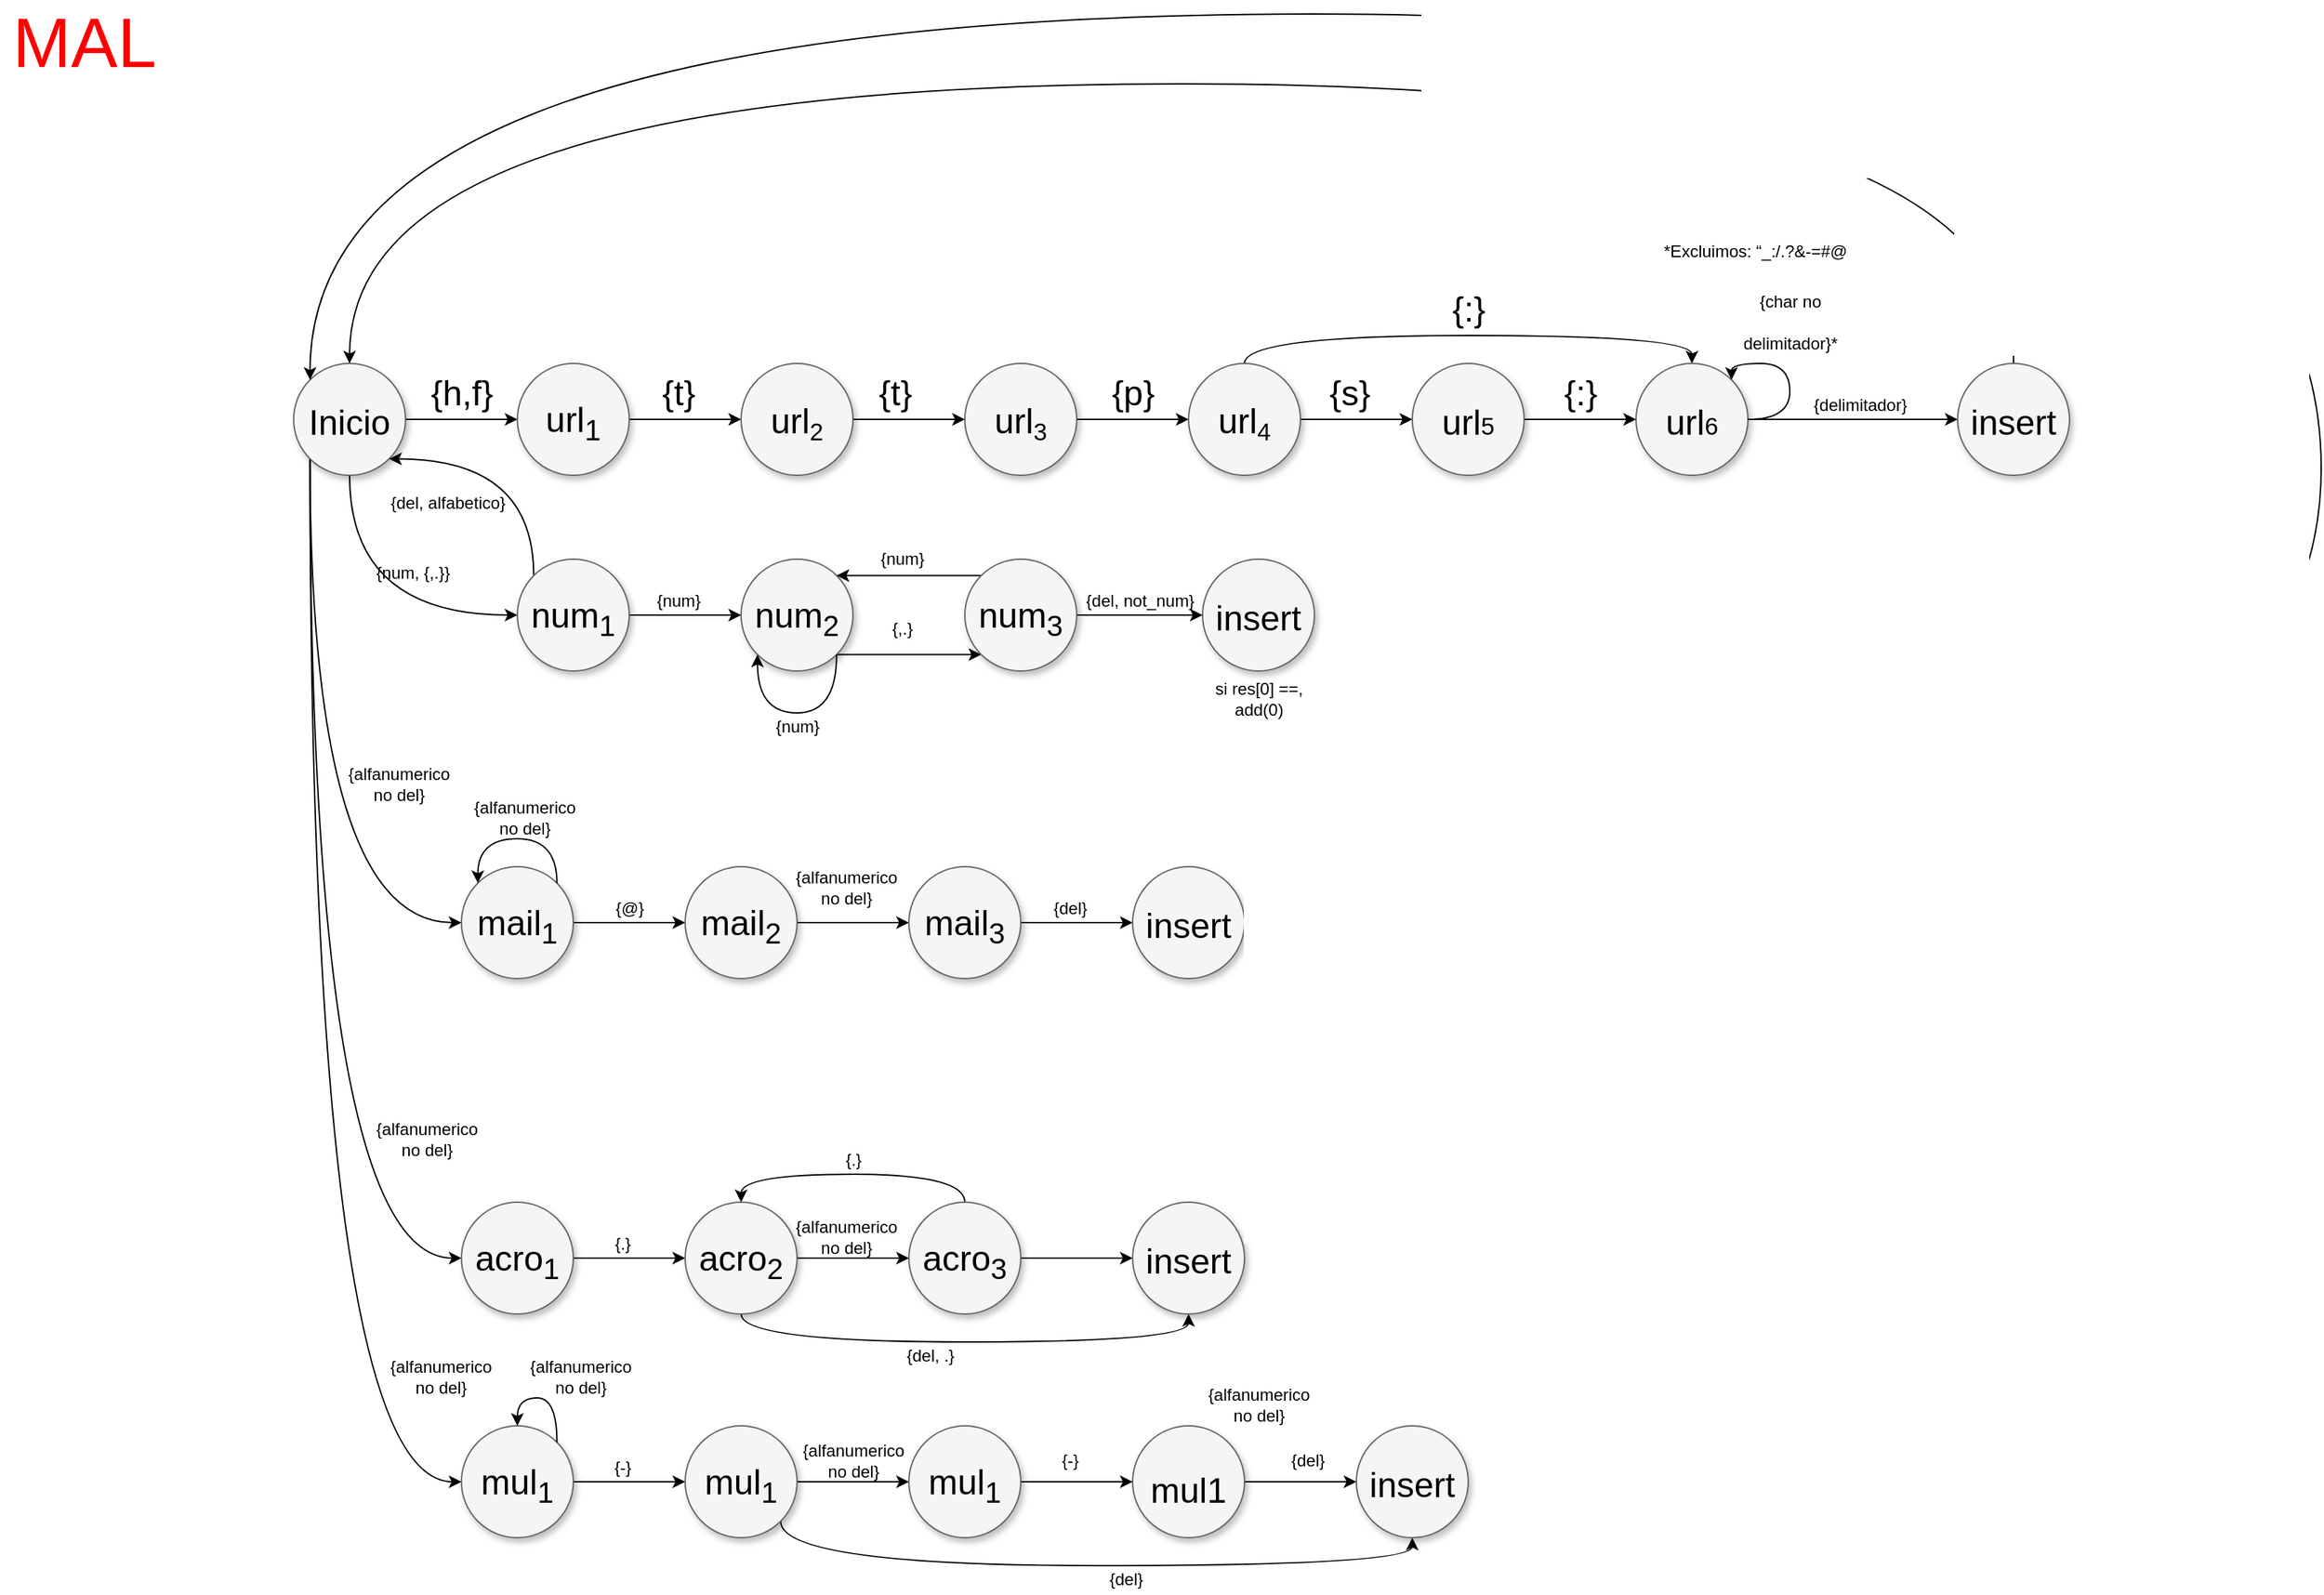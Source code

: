 <mxfile version="16.5.5" type="device" pages="7"><diagram name="DiagramaGeneral" id="ff44883e-f642-bcb2-894b-16b3d25a3f0b"><mxGraphModel dx="1506" dy="2003" grid="1" gridSize="10" guides="1" tooltips="1" connect="1" arrows="1" fold="1" page="1" pageScale="1.5" pageWidth="1169" pageHeight="826" background="none" math="0" shadow="0"><root><mxCell id="0" style=";html=1;"/><mxCell id="1" style=";html=1;" parent="0"/><mxCell id="dLu3FweWP3qRwxLYcjOA-3" style="edgeStyle=orthogonalEdgeStyle;rounded=0;orthogonalLoop=1;jettySize=auto;html=1;exitX=1;exitY=0.5;exitDx=0;exitDy=0;entryX=0;entryY=0.5;entryDx=0;entryDy=0;fontSize=25;" parent="1" source="dLu3FweWP3qRwxLYcjOA-1" target="dLu3FweWP3qRwxLYcjOA-2" edge="1"><mxGeometry relative="1" as="geometry"/></mxCell><mxCell id="dLu3FweWP3qRwxLYcjOA-57" style="edgeStyle=orthogonalEdgeStyle;curved=1;rounded=0;orthogonalLoop=1;jettySize=auto;html=1;exitX=0.5;exitY=1;exitDx=0;exitDy=0;entryX=0;entryY=0.5;entryDx=0;entryDy=0;fontSize=12;" parent="1" source="dLu3FweWP3qRwxLYcjOA-1" target="dLu3FweWP3qRwxLYcjOA-56" edge="1"><mxGeometry relative="1" as="geometry"/></mxCell><mxCell id="dLu3FweWP3qRwxLYcjOA-65" style="edgeStyle=orthogonalEdgeStyle;curved=1;rounded=0;orthogonalLoop=1;jettySize=auto;html=1;exitX=0;exitY=1;exitDx=0;exitDy=0;entryX=0;entryY=0.5;entryDx=0;entryDy=0;fontSize=12;" parent="1" source="dLu3FweWP3qRwxLYcjOA-1" target="dLu3FweWP3qRwxLYcjOA-64" edge="1"><mxGeometry relative="1" as="geometry"><Array as="points"><mxPoint x="252" y="-520"/></Array></mxGeometry></mxCell><mxCell id="dLu3FweWP3qRwxLYcjOA-83" style="edgeStyle=orthogonalEdgeStyle;curved=1;rounded=0;orthogonalLoop=1;jettySize=auto;html=1;exitX=0;exitY=1;exitDx=0;exitDy=0;entryX=0;entryY=0.5;entryDx=0;entryDy=0;fontSize=12;" parent="1" source="dLu3FweWP3qRwxLYcjOA-1" target="dLu3FweWP3qRwxLYcjOA-82" edge="1"><mxGeometry relative="1" as="geometry"><Array as="points"><mxPoint x="252" y="-280"/></Array></mxGeometry></mxCell><mxCell id="dLu3FweWP3qRwxLYcjOA-98" style="edgeStyle=orthogonalEdgeStyle;curved=1;rounded=0;orthogonalLoop=1;jettySize=auto;html=1;exitX=0;exitY=1;exitDx=0;exitDy=0;entryX=0;entryY=0.5;entryDx=0;entryDy=0;fontSize=12;" parent="1" source="dLu3FweWP3qRwxLYcjOA-1" target="dLu3FweWP3qRwxLYcjOA-97" edge="1"><mxGeometry relative="1" as="geometry"><Array as="points"><mxPoint x="252" y="-120"/></Array></mxGeometry></mxCell><mxCell id="dLu3FweWP3qRwxLYcjOA-1" value="&lt;font style=&quot;font-size: 25px&quot;&gt;Inicio&lt;/font&gt;" style="ellipse;whiteSpace=wrap;html=1;rounded=0;shadow=1;strokeColor=#666666;strokeWidth=1;fontSize=30;align=center;fillColor=#f5f5f5;" parent="1" vertex="1"><mxGeometry x="240" y="-920" width="80" height="80" as="geometry"/></mxCell><mxCell id="dLu3FweWP3qRwxLYcjOA-6" style="edgeStyle=orthogonalEdgeStyle;rounded=0;orthogonalLoop=1;jettySize=auto;html=1;exitX=1;exitY=0.5;exitDx=0;exitDy=0;entryX=0;entryY=0.5;entryDx=0;entryDy=0;fontSize=25;" parent="1" source="dLu3FweWP3qRwxLYcjOA-2" target="dLu3FweWP3qRwxLYcjOA-5" edge="1"><mxGeometry relative="1" as="geometry"/></mxCell><mxCell id="dLu3FweWP3qRwxLYcjOA-2" value="&lt;span style=&quot;font-size: 25px&quot;&gt;url&lt;sub&gt;1&lt;/sub&gt;&lt;/span&gt;" style="ellipse;whiteSpace=wrap;html=1;rounded=0;shadow=1;strokeColor=#666666;strokeWidth=1;fontSize=30;align=center;fillColor=#f5f5f5;" parent="1" vertex="1"><mxGeometry x="400" y="-920" width="80" height="80" as="geometry"/></mxCell><mxCell id="dLu3FweWP3qRwxLYcjOA-4" value="{h,f}" style="text;html=1;align=center;verticalAlign=middle;resizable=0;points=[];autosize=1;strokeColor=none;fillColor=none;fontSize=25;" parent="1" vertex="1"><mxGeometry x="330" y="-920" width="60" height="40" as="geometry"/></mxCell><mxCell id="dLu3FweWP3qRwxLYcjOA-9" style="edgeStyle=orthogonalEdgeStyle;rounded=0;orthogonalLoop=1;jettySize=auto;html=1;exitX=1;exitY=0.5;exitDx=0;exitDy=0;entryX=0;entryY=0.5;entryDx=0;entryDy=0;fontSize=25;" parent="1" source="dLu3FweWP3qRwxLYcjOA-5" target="dLu3FweWP3qRwxLYcjOA-8" edge="1"><mxGeometry relative="1" as="geometry"/></mxCell><mxCell id="dLu3FweWP3qRwxLYcjOA-5" value="&lt;span style=&quot;font-size: 25px&quot;&gt;url&lt;/span&gt;&lt;span style=&quot;font-size: 20.833px&quot;&gt;&lt;sub&gt;2&lt;/sub&gt;&lt;/span&gt;" style="ellipse;whiteSpace=wrap;html=1;rounded=0;shadow=1;strokeColor=#666666;strokeWidth=1;fontSize=30;align=center;fillColor=#f5f5f5;" parent="1" vertex="1"><mxGeometry x="560" y="-920" width="80" height="80" as="geometry"/></mxCell><mxCell id="dLu3FweWP3qRwxLYcjOA-7" value="{t}" style="text;html=1;align=center;verticalAlign=middle;resizable=0;points=[];autosize=1;strokeColor=none;fillColor=none;fontSize=25;" parent="1" vertex="1"><mxGeometry x="495" y="-920" width="40" height="40" as="geometry"/></mxCell><mxCell id="dLu3FweWP3qRwxLYcjOA-12" style="edgeStyle=orthogonalEdgeStyle;rounded=0;orthogonalLoop=1;jettySize=auto;html=1;exitX=1;exitY=0.5;exitDx=0;exitDy=0;entryX=0;entryY=0.5;entryDx=0;entryDy=0;fontSize=25;" parent="1" source="dLu3FweWP3qRwxLYcjOA-8" target="dLu3FweWP3qRwxLYcjOA-11" edge="1"><mxGeometry relative="1" as="geometry"/></mxCell><mxCell id="dLu3FweWP3qRwxLYcjOA-8" value="&lt;span style=&quot;font-size: 25px&quot;&gt;url&lt;/span&gt;&lt;span style=&quot;font-size: 20.833px&quot;&gt;&lt;sub&gt;3&lt;/sub&gt;&lt;/span&gt;" style="ellipse;whiteSpace=wrap;html=1;rounded=0;shadow=1;strokeColor=#666666;strokeWidth=1;fontSize=30;align=center;fillColor=#f5f5f5;" parent="1" vertex="1"><mxGeometry x="720" y="-920" width="80" height="80" as="geometry"/></mxCell><mxCell id="dLu3FweWP3qRwxLYcjOA-10" value="{t}" style="text;html=1;align=center;verticalAlign=middle;resizable=0;points=[];autosize=1;strokeColor=none;fillColor=none;fontSize=25;" parent="1" vertex="1"><mxGeometry x="650" y="-920" width="40" height="40" as="geometry"/></mxCell><mxCell id="dLu3FweWP3qRwxLYcjOA-15" style="edgeStyle=orthogonalEdgeStyle;rounded=0;orthogonalLoop=1;jettySize=auto;html=1;exitX=1;exitY=0.5;exitDx=0;exitDy=0;entryX=0;entryY=0.5;entryDx=0;entryDy=0;fontSize=25;" parent="1" source="dLu3FweWP3qRwxLYcjOA-11" target="dLu3FweWP3qRwxLYcjOA-14" edge="1"><mxGeometry relative="1" as="geometry"/></mxCell><mxCell id="dLu3FweWP3qRwxLYcjOA-22" style="edgeStyle=orthogonalEdgeStyle;curved=1;rounded=0;orthogonalLoop=1;jettySize=auto;html=1;exitX=0.5;exitY=0;exitDx=0;exitDy=0;entryX=0.5;entryY=0;entryDx=0;entryDy=0;fontSize=25;" parent="1" source="dLu3FweWP3qRwxLYcjOA-11" target="dLu3FweWP3qRwxLYcjOA-19" edge="1"><mxGeometry relative="1" as="geometry"/></mxCell><mxCell id="dLu3FweWP3qRwxLYcjOA-11" value="&lt;span style=&quot;font-size: 25px&quot;&gt;url&lt;/span&gt;&lt;span style=&quot;font-size: 20.833px&quot;&gt;&lt;sub&gt;4&lt;/sub&gt;&lt;/span&gt;" style="ellipse;whiteSpace=wrap;html=1;rounded=0;shadow=1;strokeColor=#666666;strokeWidth=1;fontSize=30;align=center;fillColor=#f5f5f5;" parent="1" vertex="1"><mxGeometry x="880" y="-920" width="80" height="80" as="geometry"/></mxCell><mxCell id="dLu3FweWP3qRwxLYcjOA-13" value="{p}" style="text;html=1;align=center;verticalAlign=middle;resizable=0;points=[];autosize=1;strokeColor=none;fillColor=none;fontSize=25;" parent="1" vertex="1"><mxGeometry x="815" y="-920" width="50" height="40" as="geometry"/></mxCell><mxCell id="dLu3FweWP3qRwxLYcjOA-20" style="edgeStyle=orthogonalEdgeStyle;curved=1;rounded=0;orthogonalLoop=1;jettySize=auto;html=1;exitX=1;exitY=0.5;exitDx=0;exitDy=0;entryX=0;entryY=0.5;entryDx=0;entryDy=0;fontSize=25;" parent="1" source="dLu3FweWP3qRwxLYcjOA-14" target="dLu3FweWP3qRwxLYcjOA-19" edge="1"><mxGeometry relative="1" as="geometry"/></mxCell><mxCell id="dLu3FweWP3qRwxLYcjOA-14" value="&lt;span style=&quot;font-size: 25px&quot;&gt;url&lt;/span&gt;&lt;span style=&quot;font-size: 17.361px&quot;&gt;5&lt;/span&gt;" style="ellipse;whiteSpace=wrap;html=1;rounded=0;shadow=1;strokeColor=#666666;strokeWidth=1;fontSize=30;align=center;fillColor=#f5f5f5;" parent="1" vertex="1"><mxGeometry x="1040" y="-920" width="80" height="80" as="geometry"/></mxCell><mxCell id="dLu3FweWP3qRwxLYcjOA-16" value="{s}" style="text;html=1;align=center;verticalAlign=middle;resizable=0;points=[];autosize=1;strokeColor=none;fillColor=none;fontSize=25;" parent="1" vertex="1"><mxGeometry x="975" y="-920" width="40" height="40" as="geometry"/></mxCell><mxCell id="dLu3FweWP3qRwxLYcjOA-41" style="edgeStyle=orthogonalEdgeStyle;curved=1;rounded=0;orthogonalLoop=1;jettySize=auto;html=1;exitX=1;exitY=0.5;exitDx=0;exitDy=0;entryX=0;entryY=0.5;entryDx=0;entryDy=0;fontSize=12;" parent="1" source="dLu3FweWP3qRwxLYcjOA-19" target="dLu3FweWP3qRwxLYcjOA-27" edge="1"><mxGeometry relative="1" as="geometry"/></mxCell><mxCell id="dLu3FweWP3qRwxLYcjOA-19" value="&lt;span style=&quot;font-size: 25px&quot;&gt;url&lt;/span&gt;&lt;span style=&quot;font-size: 17.361px&quot;&gt;6&lt;/span&gt;" style="ellipse;whiteSpace=wrap;html=1;rounded=0;shadow=1;strokeColor=#666666;strokeWidth=1;fontSize=30;align=center;fillColor=#f5f5f5;" parent="1" vertex="1"><mxGeometry x="1200" y="-920" width="80" height="80" as="geometry"/></mxCell><mxCell id="dLu3FweWP3qRwxLYcjOA-21" value="{:}" style="text;html=1;align=center;verticalAlign=middle;resizable=0;points=[];autosize=1;strokeColor=none;fillColor=none;fontSize=25;" parent="1" vertex="1"><mxGeometry x="1140" y="-920" width="40" height="40" as="geometry"/></mxCell><mxCell id="dLu3FweWP3qRwxLYcjOA-23" value="{:}" style="text;html=1;align=center;verticalAlign=middle;resizable=0;points=[];autosize=1;strokeColor=none;fillColor=none;fontSize=25;" parent="1" vertex="1"><mxGeometry x="1060" y="-980" width="40" height="40" as="geometry"/></mxCell><mxCell id="dLu3FweWP3qRwxLYcjOA-26" value="&lt;font style=&quot;font-size: 12px ; line-height: 0.5&quot;&gt;{char no &lt;br&gt;delimitador}*&lt;/font&gt;" style="text;html=1;align=center;verticalAlign=middle;resizable=0;points=[];autosize=1;strokeColor=none;fillColor=none;fontSize=25;" parent="1" vertex="1"><mxGeometry x="1270" y="-990" width="80" height="70" as="geometry"/></mxCell><mxCell id="dLu3FweWP3qRwxLYcjOA-33" style="edgeStyle=orthogonalEdgeStyle;curved=1;rounded=0;orthogonalLoop=1;jettySize=auto;html=1;exitX=0.5;exitY=0;exitDx=0;exitDy=0;entryX=0.5;entryY=0;entryDx=0;entryDy=0;fontSize=12;" parent="1" source="dLu3FweWP3qRwxLYcjOA-27" target="dLu3FweWP3qRwxLYcjOA-1" edge="1"><mxGeometry relative="1" as="geometry"><Array as="points"><mxPoint x="1470" y="-920"/><mxPoint x="1470" y="-1120"/><mxPoint x="280" y="-1120"/></Array></mxGeometry></mxCell><mxCell id="dLu3FweWP3qRwxLYcjOA-27" value="&lt;span style=&quot;font-size: 25px&quot;&gt;insert&lt;/span&gt;" style="ellipse;whiteSpace=wrap;html=1;rounded=0;shadow=1;strokeColor=#666666;strokeWidth=1;fontSize=30;align=center;fillColor=#f5f5f5;" parent="1" vertex="1"><mxGeometry x="1430" y="-920" width="80" height="80" as="geometry"/></mxCell><mxCell id="dLu3FweWP3qRwxLYcjOA-30" value="*Excluimos:&amp;nbsp;“_:/.?&amp;amp;-=#@" style="text;html=1;align=center;verticalAlign=middle;resizable=0;points=[];autosize=1;strokeColor=none;fillColor=none;fontSize=12;" parent="1" vertex="1"><mxGeometry x="1210" y="-1010" width="150" height="20" as="geometry"/></mxCell><mxCell id="dLu3FweWP3qRwxLYcjOA-32" value="{delimitador}" style="text;html=1;align=center;verticalAlign=middle;resizable=0;points=[];autosize=1;strokeColor=none;fillColor=none;fontSize=12;" parent="1" vertex="1"><mxGeometry x="1320" y="-900" width="80" height="20" as="geometry"/></mxCell><mxCell id="dLu3FweWP3qRwxLYcjOA-51" style="edgeStyle=orthogonalEdgeStyle;curved=1;rounded=0;orthogonalLoop=1;jettySize=auto;html=1;exitX=1;exitY=1;exitDx=0;exitDy=0;entryX=0;entryY=1;entryDx=0;entryDy=0;fontSize=12;" parent="1" source="dLu3FweWP3qRwxLYcjOA-34" target="dLu3FweWP3qRwxLYcjOA-37" edge="1"><mxGeometry relative="1" as="geometry"/></mxCell><mxCell id="dLu3FweWP3qRwxLYcjOA-34" value="&lt;span style=&quot;font-size: 25px&quot;&gt;num&lt;sub&gt;2&lt;/sub&gt;&lt;/span&gt;" style="ellipse;whiteSpace=wrap;html=1;rounded=0;shadow=1;strokeColor=#666666;strokeWidth=1;fontSize=30;align=center;fillColor=#f5f5f5;" parent="1" vertex="1"><mxGeometry x="560" y="-780" width="80" height="80" as="geometry"/></mxCell><mxCell id="dLu3FweWP3qRwxLYcjOA-42" style="edgeStyle=orthogonalEdgeStyle;curved=1;rounded=0;orthogonalLoop=1;jettySize=auto;html=1;exitX=0;exitY=0;exitDx=0;exitDy=0;entryX=1;entryY=0;entryDx=0;entryDy=0;fontSize=12;" parent="1" source="dLu3FweWP3qRwxLYcjOA-37" target="dLu3FweWP3qRwxLYcjOA-34" edge="1"><mxGeometry relative="1" as="geometry"/></mxCell><mxCell id="dLu3FweWP3qRwxLYcjOA-52" style="edgeStyle=orthogonalEdgeStyle;curved=1;rounded=0;orthogonalLoop=1;jettySize=auto;html=1;exitX=1;exitY=0.5;exitDx=0;exitDy=0;entryX=0;entryY=0.5;entryDx=0;entryDy=0;fontSize=12;" parent="1" source="dLu3FweWP3qRwxLYcjOA-37" target="dLu3FweWP3qRwxLYcjOA-47" edge="1"><mxGeometry relative="1" as="geometry"/></mxCell><mxCell id="dLu3FweWP3qRwxLYcjOA-37" value="&lt;span style=&quot;font-size: 25px&quot;&gt;num&lt;sub&gt;3&lt;/sub&gt;&lt;/span&gt;" style="ellipse;whiteSpace=wrap;html=1;rounded=0;shadow=1;strokeColor=#666666;strokeWidth=1;fontSize=30;align=center;fillColor=#f5f5f5;" parent="1" vertex="1"><mxGeometry x="720" y="-780" width="80" height="80" as="geometry"/></mxCell><mxCell id="dLu3FweWP3qRwxLYcjOA-39" value="{,.}" style="text;html=1;align=center;verticalAlign=middle;resizable=0;points=[];autosize=1;strokeColor=none;fillColor=none;fontSize=12;" parent="1" vertex="1"><mxGeometry x="660" y="-740" width="30" height="20" as="geometry"/></mxCell><mxCell id="dLu3FweWP3qRwxLYcjOA-40" style="edgeStyle=orthogonalEdgeStyle;curved=1;rounded=0;orthogonalLoop=1;jettySize=auto;html=1;exitX=1;exitY=0.5;exitDx=0;exitDy=0;entryX=1;entryY=0;entryDx=0;entryDy=0;fontSize=12;" parent="1" source="dLu3FweWP3qRwxLYcjOA-19" target="dLu3FweWP3qRwxLYcjOA-19" edge="1"><mxGeometry relative="1" as="geometry"><Array as="points"><mxPoint x="1310" y="-880"/><mxPoint x="1310" y="-920"/><mxPoint x="1268" y="-920"/></Array></mxGeometry></mxCell><mxCell id="dLu3FweWP3qRwxLYcjOA-43" value="{num}" style="text;html=1;align=center;verticalAlign=middle;resizable=0;points=[];autosize=1;strokeColor=none;fillColor=none;fontSize=12;" parent="1" vertex="1"><mxGeometry x="650" y="-790" width="50" height="20" as="geometry"/></mxCell><mxCell id="dLu3FweWP3qRwxLYcjOA-46" value="{num}" style="text;html=1;align=center;verticalAlign=middle;resizable=0;points=[];autosize=1;strokeColor=none;fillColor=none;fontSize=12;" parent="1" vertex="1"><mxGeometry x="575" y="-670" width="50" height="20" as="geometry"/></mxCell><mxCell id="dLu3FweWP3qRwxLYcjOA-47" value="&lt;span style=&quot;font-size: 25px&quot;&gt;insert&lt;/span&gt;" style="ellipse;whiteSpace=wrap;html=1;rounded=0;shadow=1;strokeColor=#666666;strokeWidth=1;fontSize=30;align=center;fillColor=#f5f5f5;" parent="1" vertex="1"><mxGeometry x="890" y="-780" width="80" height="80" as="geometry"/></mxCell><mxCell id="dLu3FweWP3qRwxLYcjOA-49" style="edgeStyle=orthogonalEdgeStyle;curved=1;rounded=0;orthogonalLoop=1;jettySize=auto;html=1;exitX=1;exitY=1;exitDx=0;exitDy=0;entryX=0;entryY=1;entryDx=0;entryDy=0;fontSize=12;" parent="1" source="dLu3FweWP3qRwxLYcjOA-34" target="dLu3FweWP3qRwxLYcjOA-34" edge="1"><mxGeometry relative="1" as="geometry"><Array as="points"><mxPoint x="628" y="-670"/><mxPoint x="572" y="-670"/></Array></mxGeometry></mxCell><mxCell id="dLu3FweWP3qRwxLYcjOA-53" value="{del, not_num}" style="text;html=1;align=center;verticalAlign=middle;resizable=0;points=[];autosize=1;strokeColor=none;fillColor=none;fontSize=12;" parent="1" vertex="1"><mxGeometry x="800" y="-760" width="90" height="20" as="geometry"/></mxCell><mxCell id="dLu3FweWP3qRwxLYcjOA-54" value="{num, {,.}}" style="text;html=1;align=center;verticalAlign=middle;resizable=0;points=[];autosize=1;strokeColor=none;fillColor=none;fontSize=12;" parent="1" vertex="1"><mxGeometry x="290" y="-780" width="70" height="20" as="geometry"/></mxCell><mxCell id="dLu3FweWP3qRwxLYcjOA-55" value="si res[0] ==,&lt;br&gt;add(0)" style="text;html=1;align=center;verticalAlign=middle;resizable=0;points=[];autosize=1;strokeColor=none;fillColor=none;fontSize=12;" parent="1" vertex="1"><mxGeometry x="890" y="-695" width="80" height="30" as="geometry"/></mxCell><mxCell id="dLu3FweWP3qRwxLYcjOA-58" style="edgeStyle=orthogonalEdgeStyle;curved=1;rounded=0;orthogonalLoop=1;jettySize=auto;html=1;exitX=1;exitY=0.5;exitDx=0;exitDy=0;entryX=0;entryY=0.5;entryDx=0;entryDy=0;fontSize=12;" parent="1" source="dLu3FweWP3qRwxLYcjOA-56" target="dLu3FweWP3qRwxLYcjOA-34" edge="1"><mxGeometry relative="1" as="geometry"/></mxCell><mxCell id="dLu3FweWP3qRwxLYcjOA-60" style="edgeStyle=orthogonalEdgeStyle;curved=1;rounded=0;orthogonalLoop=1;jettySize=auto;html=1;exitX=0;exitY=0;exitDx=0;exitDy=0;entryX=1;entryY=1;entryDx=0;entryDy=0;fontSize=12;" parent="1" source="dLu3FweWP3qRwxLYcjOA-56" target="dLu3FweWP3qRwxLYcjOA-1" edge="1"><mxGeometry relative="1" as="geometry"><Array as="points"><mxPoint x="412" y="-852"/></Array></mxGeometry></mxCell><mxCell id="dLu3FweWP3qRwxLYcjOA-56" value="&lt;span style=&quot;font-size: 25px&quot;&gt;num&lt;sub&gt;1&lt;/sub&gt;&lt;/span&gt;" style="ellipse;whiteSpace=wrap;html=1;rounded=0;shadow=1;strokeColor=#666666;strokeWidth=1;fontSize=30;align=center;fillColor=#f5f5f5;" parent="1" vertex="1"><mxGeometry x="400" y="-780" width="80" height="80" as="geometry"/></mxCell><mxCell id="dLu3FweWP3qRwxLYcjOA-59" value="{num}" style="text;html=1;align=center;verticalAlign=middle;resizable=0;points=[];autosize=1;strokeColor=none;fillColor=none;fontSize=12;" parent="1" vertex="1"><mxGeometry x="490" y="-760" width="50" height="20" as="geometry"/></mxCell><mxCell id="dLu3FweWP3qRwxLYcjOA-61" value="{del, alfabetico}" style="text;html=1;align=center;verticalAlign=middle;resizable=0;points=[];autosize=1;strokeColor=none;fillColor=none;fontSize=12;" parent="1" vertex="1"><mxGeometry x="300" y="-830" width="100" height="20" as="geometry"/></mxCell><mxCell id="dLu3FweWP3qRwxLYcjOA-70" style="edgeStyle=orthogonalEdgeStyle;curved=1;rounded=0;orthogonalLoop=1;jettySize=auto;html=1;exitX=1;exitY=0.5;exitDx=0;exitDy=0;entryX=0;entryY=0.5;entryDx=0;entryDy=0;fontSize=12;" parent="1" source="dLu3FweWP3qRwxLYcjOA-64" target="dLu3FweWP3qRwxLYcjOA-69" edge="1"><mxGeometry relative="1" as="geometry"/></mxCell><mxCell id="dLu3FweWP3qRwxLYcjOA-64" value="&lt;span style=&quot;font-size: 25px&quot;&gt;mail&lt;sub&gt;1&lt;/sub&gt;&lt;/span&gt;" style="ellipse;whiteSpace=wrap;html=1;rounded=0;shadow=1;strokeColor=#666666;strokeWidth=1;fontSize=30;align=center;fillColor=#f5f5f5;" parent="1" vertex="1"><mxGeometry x="360" y="-560" width="80" height="80" as="geometry"/></mxCell><mxCell id="dLu3FweWP3qRwxLYcjOA-66" value="{alfanumerico&lt;br&gt;no del}" style="text;html=1;align=center;verticalAlign=middle;resizable=0;points=[];autosize=1;strokeColor=none;fillColor=none;fontSize=12;" parent="1" vertex="1"><mxGeometry x="270" y="-634" width="90" height="30" as="geometry"/></mxCell><mxCell id="dLu3FweWP3qRwxLYcjOA-67" style="edgeStyle=orthogonalEdgeStyle;curved=1;rounded=0;orthogonalLoop=1;jettySize=auto;html=1;exitX=1;exitY=0;exitDx=0;exitDy=0;entryX=0;entryY=0;entryDx=0;entryDy=0;fontSize=12;" parent="1" source="dLu3FweWP3qRwxLYcjOA-64" target="dLu3FweWP3qRwxLYcjOA-64" edge="1"><mxGeometry relative="1" as="geometry"><Array as="points"><mxPoint x="428" y="-580"/><mxPoint x="372" y="-580"/></Array></mxGeometry></mxCell><mxCell id="dLu3FweWP3qRwxLYcjOA-68" value="{alfanumerico&lt;br&gt;no del}" style="text;html=1;align=center;verticalAlign=middle;resizable=0;points=[];autosize=1;strokeColor=none;fillColor=none;fontSize=12;" parent="1" vertex="1"><mxGeometry x="360" y="-610" width="90" height="30" as="geometry"/></mxCell><mxCell id="dLu3FweWP3qRwxLYcjOA-73" style="edgeStyle=orthogonalEdgeStyle;curved=1;rounded=0;orthogonalLoop=1;jettySize=auto;html=1;exitX=1;exitY=0.5;exitDx=0;exitDy=0;entryX=0;entryY=0.5;entryDx=0;entryDy=0;fontSize=12;" parent="1" source="dLu3FweWP3qRwxLYcjOA-69" target="dLu3FweWP3qRwxLYcjOA-71" edge="1"><mxGeometry relative="1" as="geometry"/></mxCell><mxCell id="dLu3FweWP3qRwxLYcjOA-69" value="&lt;span style=&quot;font-size: 25px&quot;&gt;mail&lt;sub&gt;2&lt;/sub&gt;&lt;/span&gt;" style="ellipse;whiteSpace=wrap;html=1;rounded=0;shadow=1;strokeColor=#666666;strokeWidth=1;fontSize=30;align=center;fillColor=#f5f5f5;" parent="1" vertex="1"><mxGeometry x="520" y="-560" width="80" height="80" as="geometry"/></mxCell><mxCell id="dLu3FweWP3qRwxLYcjOA-76" style="edgeStyle=orthogonalEdgeStyle;curved=1;rounded=0;orthogonalLoop=1;jettySize=auto;html=1;exitX=1;exitY=0.5;exitDx=0;exitDy=0;entryX=0;entryY=0.5;entryDx=0;entryDy=0;fontSize=12;" parent="1" source="dLu3FweWP3qRwxLYcjOA-71" target="dLu3FweWP3qRwxLYcjOA-75" edge="1"><mxGeometry relative="1" as="geometry"/></mxCell><mxCell id="dLu3FweWP3qRwxLYcjOA-71" value="&lt;span style=&quot;font-size: 25px&quot;&gt;mail&lt;sub&gt;3&lt;/sub&gt;&lt;/span&gt;" style="ellipse;whiteSpace=wrap;html=1;rounded=0;shadow=1;strokeColor=#666666;strokeWidth=1;fontSize=30;align=center;fillColor=#f5f5f5;" parent="1" vertex="1"><mxGeometry x="680" y="-560" width="80" height="80" as="geometry"/></mxCell><mxCell id="dLu3FweWP3qRwxLYcjOA-72" value="{@}" style="text;html=1;align=center;verticalAlign=middle;resizable=0;points=[];autosize=1;strokeColor=none;fillColor=none;fontSize=12;" parent="1" vertex="1"><mxGeometry x="460" y="-540" width="40" height="20" as="geometry"/></mxCell><mxCell id="dLu3FweWP3qRwxLYcjOA-74" value="{alfanumerico&lt;br&gt;no del}" style="text;html=1;align=center;verticalAlign=middle;resizable=0;points=[];autosize=1;strokeColor=none;fillColor=none;fontSize=12;" parent="1" vertex="1"><mxGeometry x="590" y="-560" width="90" height="30" as="geometry"/></mxCell><mxCell id="dLu3FweWP3qRwxLYcjOA-81" style="edgeStyle=orthogonalEdgeStyle;curved=1;rounded=0;orthogonalLoop=1;jettySize=auto;html=1;exitX=1;exitY=0.5;exitDx=0;exitDy=0;entryX=0;entryY=0;entryDx=0;entryDy=0;fontSize=12;" parent="1" source="dLu3FweWP3qRwxLYcjOA-75" target="dLu3FweWP3qRwxLYcjOA-1" edge="1"><mxGeometry relative="1" as="geometry"><Array as="points"><mxPoint x="1690" y="-520"/><mxPoint x="1690" y="-1170"/><mxPoint x="252" y="-1170"/></Array></mxGeometry></mxCell><mxCell id="dLu3FweWP3qRwxLYcjOA-75" value="&lt;span style=&quot;font-size: 25px&quot;&gt;insert&lt;/span&gt;" style="ellipse;whiteSpace=wrap;html=1;rounded=0;shadow=1;strokeColor=#666666;strokeWidth=1;fontSize=30;align=center;fillColor=#f5f5f5;" parent="1" vertex="1"><mxGeometry x="840" y="-560" width="80" height="80" as="geometry"/></mxCell><mxCell id="dLu3FweWP3qRwxLYcjOA-77" value="{del}" style="text;html=1;align=center;verticalAlign=middle;resizable=0;points=[];autosize=1;strokeColor=none;fillColor=none;fontSize=12;" parent="1" vertex="1"><mxGeometry x="775" y="-540" width="40" height="20" as="geometry"/></mxCell><mxCell id="dLu3FweWP3qRwxLYcjOA-86" style="edgeStyle=orthogonalEdgeStyle;curved=1;rounded=0;orthogonalLoop=1;jettySize=auto;html=1;exitX=1;exitY=0.5;exitDx=0;exitDy=0;entryX=0;entryY=0.5;entryDx=0;entryDy=0;fontSize=12;" parent="1" source="dLu3FweWP3qRwxLYcjOA-82" target="dLu3FweWP3qRwxLYcjOA-85" edge="1"><mxGeometry relative="1" as="geometry"/></mxCell><mxCell id="dLu3FweWP3qRwxLYcjOA-82" value="&lt;span style=&quot;font-size: 25px&quot;&gt;acro&lt;sub&gt;1&lt;/sub&gt;&lt;/span&gt;" style="ellipse;whiteSpace=wrap;html=1;rounded=0;shadow=1;strokeColor=#666666;strokeWidth=1;fontSize=30;align=center;fillColor=#f5f5f5;" parent="1" vertex="1"><mxGeometry x="360" y="-320" width="80" height="80" as="geometry"/></mxCell><mxCell id="dLu3FweWP3qRwxLYcjOA-84" value="{alfanumerico&lt;br&gt;no del}" style="text;html=1;align=center;verticalAlign=middle;resizable=0;points=[];autosize=1;strokeColor=none;fillColor=none;fontSize=12;" parent="1" vertex="1"><mxGeometry x="290" y="-380" width="90" height="30" as="geometry"/></mxCell><mxCell id="dLu3FweWP3qRwxLYcjOA-89" style="edgeStyle=orthogonalEdgeStyle;curved=1;rounded=0;orthogonalLoop=1;jettySize=auto;html=1;exitX=1;exitY=0.5;exitDx=0;exitDy=0;entryX=0;entryY=0.5;entryDx=0;entryDy=0;fontSize=12;" parent="1" source="dLu3FweWP3qRwxLYcjOA-85" target="dLu3FweWP3qRwxLYcjOA-88" edge="1"><mxGeometry relative="1" as="geometry"/></mxCell><mxCell id="dLu3FweWP3qRwxLYcjOA-95" style="edgeStyle=orthogonalEdgeStyle;curved=1;rounded=0;orthogonalLoop=1;jettySize=auto;html=1;exitX=0.5;exitY=1;exitDx=0;exitDy=0;entryX=0.5;entryY=1;entryDx=0;entryDy=0;fontSize=12;" parent="1" source="dLu3FweWP3qRwxLYcjOA-85" target="dLu3FweWP3qRwxLYcjOA-91" edge="1"><mxGeometry relative="1" as="geometry"/></mxCell><mxCell id="dLu3FweWP3qRwxLYcjOA-85" value="&lt;span style=&quot;font-size: 25px&quot;&gt;acro&lt;sub&gt;2&lt;/sub&gt;&lt;/span&gt;" style="ellipse;whiteSpace=wrap;html=1;rounded=0;shadow=1;strokeColor=#666666;strokeWidth=1;fontSize=30;align=center;fillColor=#f5f5f5;" parent="1" vertex="1"><mxGeometry x="520" y="-320" width="80" height="80" as="geometry"/></mxCell><mxCell id="dLu3FweWP3qRwxLYcjOA-87" value="{.}" style="text;html=1;align=center;verticalAlign=middle;resizable=0;points=[];autosize=1;strokeColor=none;fillColor=none;fontSize=12;" parent="1" vertex="1"><mxGeometry x="460" y="-300" width="30" height="20" as="geometry"/></mxCell><mxCell id="dLu3FweWP3qRwxLYcjOA-92" style="edgeStyle=orthogonalEdgeStyle;curved=1;rounded=0;orthogonalLoop=1;jettySize=auto;html=1;exitX=0.5;exitY=0;exitDx=0;exitDy=0;entryX=0.5;entryY=0;entryDx=0;entryDy=0;fontSize=12;" parent="1" source="dLu3FweWP3qRwxLYcjOA-88" target="dLu3FweWP3qRwxLYcjOA-85" edge="1"><mxGeometry relative="1" as="geometry"/></mxCell><mxCell id="dLu3FweWP3qRwxLYcjOA-94" style="edgeStyle=orthogonalEdgeStyle;curved=1;rounded=0;orthogonalLoop=1;jettySize=auto;html=1;exitX=1;exitY=0.5;exitDx=0;exitDy=0;entryX=0;entryY=0.5;entryDx=0;entryDy=0;fontSize=12;" parent="1" source="dLu3FweWP3qRwxLYcjOA-88" target="dLu3FweWP3qRwxLYcjOA-91" edge="1"><mxGeometry relative="1" as="geometry"/></mxCell><mxCell id="dLu3FweWP3qRwxLYcjOA-88" value="&lt;span style=&quot;font-size: 25px&quot;&gt;acro&lt;sub&gt;3&lt;/sub&gt;&lt;/span&gt;" style="ellipse;whiteSpace=wrap;html=1;rounded=0;shadow=1;strokeColor=#666666;strokeWidth=1;fontSize=30;align=center;fillColor=#f5f5f5;" parent="1" vertex="1"><mxGeometry x="680" y="-320" width="80" height="80" as="geometry"/></mxCell><mxCell id="dLu3FweWP3qRwxLYcjOA-90" value="{alfanumerico&lt;br&gt;no del}" style="text;html=1;align=center;verticalAlign=middle;resizable=0;points=[];autosize=1;strokeColor=none;fillColor=none;fontSize=12;" parent="1" vertex="1"><mxGeometry x="590" y="-310" width="90" height="30" as="geometry"/></mxCell><mxCell id="dLu3FweWP3qRwxLYcjOA-91" value="&lt;span style=&quot;font-size: 25px&quot;&gt;insert&lt;/span&gt;" style="ellipse;whiteSpace=wrap;html=1;rounded=0;shadow=1;strokeColor=#666666;strokeWidth=1;fontSize=30;align=center;fillColor=#f5f5f5;" parent="1" vertex="1"><mxGeometry x="840" y="-320" width="80" height="80" as="geometry"/></mxCell><mxCell id="dLu3FweWP3qRwxLYcjOA-93" value="{.}" style="text;html=1;align=center;verticalAlign=middle;resizable=0;points=[];autosize=1;strokeColor=none;fillColor=none;fontSize=12;" parent="1" vertex="1"><mxGeometry x="625" y="-360" width="30" height="20" as="geometry"/></mxCell><mxCell id="dLu3FweWP3qRwxLYcjOA-96" value="{del, .}" style="text;html=1;align=center;verticalAlign=middle;resizable=0;points=[];autosize=1;strokeColor=none;fillColor=none;fontSize=12;" parent="1" vertex="1"><mxGeometry x="670" y="-220" width="50" height="20" as="geometry"/></mxCell><mxCell id="dLu3FweWP3qRwxLYcjOA-101" style="edgeStyle=orthogonalEdgeStyle;curved=1;rounded=0;orthogonalLoop=1;jettySize=auto;html=1;exitX=1;exitY=0.5;exitDx=0;exitDy=0;entryX=0;entryY=0.5;entryDx=0;entryDy=0;fontSize=12;" parent="1" source="dLu3FweWP3qRwxLYcjOA-97" target="dLu3FweWP3qRwxLYcjOA-100" edge="1"><mxGeometry relative="1" as="geometry"/></mxCell><mxCell id="dLu3FweWP3qRwxLYcjOA-97" value="&lt;span style=&quot;font-size: 25px&quot;&gt;mul&lt;sub&gt;1&lt;/sub&gt;&lt;/span&gt;" style="ellipse;whiteSpace=wrap;html=1;rounded=0;shadow=1;strokeColor=#666666;strokeWidth=1;fontSize=30;align=center;fillColor=#f5f5f5;" parent="1" vertex="1"><mxGeometry x="360" y="-160" width="80" height="80" as="geometry"/></mxCell><mxCell id="dLu3FweWP3qRwxLYcjOA-99" value="{alfanumerico&lt;br&gt;no del}" style="text;html=1;align=center;verticalAlign=middle;resizable=0;points=[];autosize=1;strokeColor=none;fillColor=none;fontSize=12;" parent="1" vertex="1"><mxGeometry x="300" y="-210" width="90" height="30" as="geometry"/></mxCell><mxCell id="dLu3FweWP3qRwxLYcjOA-120" style="edgeStyle=orthogonalEdgeStyle;curved=1;rounded=0;orthogonalLoop=1;jettySize=auto;html=1;exitX=1;exitY=0.5;exitDx=0;exitDy=0;entryX=0;entryY=0.5;entryDx=0;entryDy=0;fontSize=12;" parent="1" source="dLu3FweWP3qRwxLYcjOA-100" target="dLu3FweWP3qRwxLYcjOA-119" edge="1"><mxGeometry relative="1" as="geometry"/></mxCell><mxCell id="dLu3FweWP3qRwxLYcjOA-123" style="edgeStyle=orthogonalEdgeStyle;curved=1;rounded=0;orthogonalLoop=1;jettySize=auto;html=1;exitX=1;exitY=1;exitDx=0;exitDy=0;entryX=0.5;entryY=1;entryDx=0;entryDy=0;fontSize=12;" parent="1" source="dLu3FweWP3qRwxLYcjOA-100" target="dLu3FweWP3qRwxLYcjOA-112" edge="1"><mxGeometry relative="1" as="geometry"><Array as="points"><mxPoint x="588" y="-60"/><mxPoint x="1040" y="-60"/></Array></mxGeometry></mxCell><mxCell id="dLu3FweWP3qRwxLYcjOA-100" value="&lt;span style=&quot;font-size: 25px&quot;&gt;mul&lt;sub&gt;1&lt;/sub&gt;&lt;/span&gt;" style="ellipse;whiteSpace=wrap;html=1;rounded=0;shadow=1;strokeColor=#666666;strokeWidth=1;fontSize=30;align=center;fillColor=#f5f5f5;" parent="1" vertex="1"><mxGeometry x="520" y="-160" width="80" height="80" as="geometry"/></mxCell><mxCell id="dLu3FweWP3qRwxLYcjOA-102" value="{-}" style="text;html=1;align=center;verticalAlign=middle;resizable=0;points=[];autosize=1;strokeColor=none;fillColor=none;fontSize=12;" parent="1" vertex="1"><mxGeometry x="460" y="-140" width="30" height="20" as="geometry"/></mxCell><mxCell id="dLu3FweWP3qRwxLYcjOA-103" style="edgeStyle=orthogonalEdgeStyle;curved=1;rounded=0;orthogonalLoop=1;jettySize=auto;html=1;exitX=1;exitY=0;exitDx=0;exitDy=0;entryX=0.5;entryY=0;entryDx=0;entryDy=0;fontSize=12;" parent="1" source="dLu3FweWP3qRwxLYcjOA-97" target="dLu3FweWP3qRwxLYcjOA-97" edge="1"><mxGeometry relative="1" as="geometry"><Array as="points"><mxPoint x="428" y="-180"/><mxPoint x="400" y="-180"/></Array></mxGeometry></mxCell><mxCell id="dLu3FweWP3qRwxLYcjOA-104" value="{alfanumerico&lt;br&gt;no del}" style="text;html=1;align=center;verticalAlign=middle;resizable=0;points=[];autosize=1;strokeColor=none;fillColor=none;fontSize=12;" parent="1" vertex="1"><mxGeometry x="400" y="-210" width="90" height="30" as="geometry"/></mxCell><mxCell id="dLu3FweWP3qRwxLYcjOA-113" style="edgeStyle=orthogonalEdgeStyle;curved=1;rounded=0;orthogonalLoop=1;jettySize=auto;html=1;exitX=1;exitY=0.5;exitDx=0;exitDy=0;fontSize=12;" parent="1" source="dLu3FweWP3qRwxLYcjOA-109" target="dLu3FweWP3qRwxLYcjOA-112" edge="1"><mxGeometry relative="1" as="geometry"/></mxCell><mxCell id="dLu3FweWP3qRwxLYcjOA-109" value="&lt;sub&gt;mul1&lt;/sub&gt;" style="ellipse;whiteSpace=wrap;html=1;rounded=0;shadow=1;strokeColor=#666666;strokeWidth=1;fontSize=30;align=center;fillColor=#f5f5f5;" parent="1" vertex="1"><mxGeometry x="840" y="-160" width="80" height="80" as="geometry"/></mxCell><mxCell id="dLu3FweWP3qRwxLYcjOA-111" value="{alfanumerico&lt;br&gt;no del}" style="text;html=1;align=center;verticalAlign=middle;resizable=0;points=[];autosize=1;strokeColor=none;fillColor=none;fontSize=12;" parent="1" vertex="1"><mxGeometry x="595" y="-150" width="90" height="30" as="geometry"/></mxCell><mxCell id="dLu3FweWP3qRwxLYcjOA-112" value="&lt;span style=&quot;font-size: 25px&quot;&gt;insert&lt;/span&gt;" style="ellipse;whiteSpace=wrap;html=1;rounded=0;shadow=1;strokeColor=#666666;strokeWidth=1;fontSize=30;align=center;fillColor=#f5f5f5;" parent="1" vertex="1"><mxGeometry x="1000" y="-160" width="80" height="80" as="geometry"/></mxCell><mxCell id="dLu3FweWP3qRwxLYcjOA-114" value="{del}" style="text;html=1;align=center;verticalAlign=middle;resizable=0;points=[];autosize=1;strokeColor=none;fillColor=none;fontSize=12;" parent="1" vertex="1"><mxGeometry x="945" y="-145" width="40" height="20" as="geometry"/></mxCell><mxCell id="dLu3FweWP3qRwxLYcjOA-117" value="{alfanumerico&lt;br&gt;no del}" style="text;html=1;align=center;verticalAlign=middle;resizable=0;points=[];autosize=1;strokeColor=none;fillColor=none;fontSize=12;" parent="1" vertex="1"><mxGeometry x="885" y="-190" width="90" height="30" as="geometry"/></mxCell><mxCell id="dLu3FweWP3qRwxLYcjOA-121" style="edgeStyle=orthogonalEdgeStyle;curved=1;rounded=0;orthogonalLoop=1;jettySize=auto;html=1;exitX=1;exitY=0.5;exitDx=0;exitDy=0;entryX=0;entryY=0.5;entryDx=0;entryDy=0;fontSize=12;" parent="1" source="dLu3FweWP3qRwxLYcjOA-119" target="dLu3FweWP3qRwxLYcjOA-109" edge="1"><mxGeometry relative="1" as="geometry"/></mxCell><mxCell id="dLu3FweWP3qRwxLYcjOA-119" value="&lt;span style=&quot;font-size: 25px&quot;&gt;mul&lt;sub&gt;1&lt;/sub&gt;&lt;/span&gt;" style="ellipse;whiteSpace=wrap;html=1;rounded=0;shadow=1;strokeColor=#666666;strokeWidth=1;fontSize=30;align=center;fillColor=#f5f5f5;" parent="1" vertex="1"><mxGeometry x="680" y="-160" width="80" height="80" as="geometry"/></mxCell><mxCell id="dLu3FweWP3qRwxLYcjOA-122" value="{-}" style="text;html=1;align=center;verticalAlign=middle;resizable=0;points=[];autosize=1;strokeColor=none;fillColor=none;fontSize=12;" parent="1" vertex="1"><mxGeometry x="780" y="-145" width="30" height="20" as="geometry"/></mxCell><mxCell id="dLu3FweWP3qRwxLYcjOA-124" value="{del}" style="text;html=1;align=center;verticalAlign=middle;resizable=0;points=[];autosize=1;strokeColor=none;fillColor=none;fontSize=12;" parent="1" vertex="1"><mxGeometry x="815" y="-60" width="40" height="20" as="geometry"/></mxCell><mxCell id="HCrnNgOAHbOrQTPq9ERx-1" value="&lt;font style=&quot;font-size: 50px&quot; color=&quot;#ff0000&quot;&gt;MAL&lt;/font&gt;" style="text;html=1;align=center;verticalAlign=middle;resizable=0;points=[];autosize=1;strokeColor=none;fillColor=none;fontSize=19;" parent="1" vertex="1"><mxGeometry x="30" y="-1170" width="120" height="40" as="geometry"/></mxCell></root></mxGraphModel></diagram><diagram id="uTSQ6FZ_dFcZCttr2C-7" name="URL"><mxGraphModel dx="2333" dy="764" grid="1" gridSize="10" guides="1" tooltips="1" connect="1" arrows="1" fold="1" page="1" pageScale="1" pageWidth="827" pageHeight="1169" math="0" shadow="0"><root><mxCell id="Sw-lAag3QIceJyZrEbFU-0"/><mxCell id="Sw-lAag3QIceJyZrEbFU-1" parent="Sw-lAag3QIceJyZrEbFU-0"/><mxCell id="HejJ9HyLzJT5Vvt7-GXP-0" value="&lt;i&gt;&lt;b&gt;AUTOMATA (NÚMEROS) - ESTADOS&lt;/b&gt;&lt;/i&gt;" style="text;html=1;align=center;verticalAlign=middle;resizable=0;points=[];autosize=1;strokeColor=none;fillColor=none;fontSize=25;" parent="Sw-lAag3QIceJyZrEbFU-1" vertex="1"><mxGeometry x="-160" y="29" width="450" height="40" as="geometry"/></mxCell><mxCell id="HejJ9HyLzJT5Vvt7-GXP-2" value="e&lt;sub&gt;0&lt;/sub&gt;&lt;br&gt;e&lt;sub&gt;1&lt;/sub&gt;&lt;br&gt;e&lt;sub&gt;2&lt;/sub&gt;&lt;br&gt;e&lt;sub&gt;3&lt;/sub&gt;&lt;br&gt;e&lt;sub&gt;4&lt;/sub&gt;&lt;br&gt;e&lt;sub&gt;5&lt;/sub&gt;&lt;br&gt;e&lt;sub&gt;6&lt;/sub&gt;&lt;br&gt;e&lt;sub&gt;7&lt;/sub&gt;&lt;br&gt;e&lt;sub&gt;8&lt;/sub&gt;&lt;br&gt;e&lt;sub&gt;9&lt;/sub&gt;&lt;br&gt;e&lt;sub&gt;10&lt;/sub&gt;&lt;br&gt;e&lt;sub&gt;11&lt;/sub&gt;&lt;br&gt;e&lt;sub&gt;12&lt;/sub&gt;" style="text;html=1;strokeColor=none;fillColor=none;align=center;verticalAlign=middle;whiteSpace=wrap;rounded=0;" parent="Sw-lAag3QIceJyZrEbFU-1" vertex="1"><mxGeometry x="-660" y="129" width="30" height="220" as="geometry"/></mxCell><mxCell id="HejJ9HyLzJT5Vvt7-GXP-3" value="" style="endArrow=none;html=1;rounded=0;curved=1;" parent="Sw-lAag3QIceJyZrEbFU-1" edge="1"><mxGeometry width="50" height="50" relative="1" as="geometry"><mxPoint x="-670" y="129" as="sourcePoint"/><mxPoint x="-190" y="129" as="targetPoint"/></mxGeometry></mxCell><mxCell id="HejJ9HyLzJT5Vvt7-GXP-5" value="" style="endArrow=none;html=1;rounded=0;curved=1;" parent="Sw-lAag3QIceJyZrEbFU-1" edge="1"><mxGeometry width="50" height="50" relative="1" as="geometry"><mxPoint x="-630" y="369" as="sourcePoint"/><mxPoint x="-630" y="89" as="targetPoint"/></mxGeometry></mxCell><mxCell id="HejJ9HyLzJT5Vvt7-GXP-7" value="{1}" style="text;html=1;align=center;verticalAlign=middle;resizable=0;points=[];autosize=1;strokeColor=none;fillColor=none;" parent="Sw-lAag3QIceJyZrEbFU-1" vertex="1"><mxGeometry x="-594" y="109" width="30" height="20" as="geometry"/></mxCell><mxCell id="HejJ9HyLzJT5Vvt7-GXP-8" value="{2}" style="text;html=1;align=center;verticalAlign=middle;resizable=0;points=[];autosize=1;strokeColor=none;fillColor=none;" parent="Sw-lAag3QIceJyZrEbFU-1" vertex="1"><mxGeometry x="-567" y="109" width="30" height="20" as="geometry"/></mxCell><mxCell id="HejJ9HyLzJT5Vvt7-GXP-9" value="{1}: f." style="text;html=1;align=left;verticalAlign=middle;resizable=0;points=[];autosize=1;strokeColor=none;fillColor=none;" parent="Sw-lAag3QIceJyZrEbFU-1" vertex="1"><mxGeometry x="420" y="139" width="40" height="20" as="geometry"/></mxCell><mxCell id="HejJ9HyLzJT5Vvt7-GXP-10" value="{2}: t" style="text;html=1;align=left;verticalAlign=middle;resizable=0;points=[];autosize=1;strokeColor=none;fillColor=none;" parent="Sw-lAag3QIceJyZrEbFU-1" vertex="1"><mxGeometry x="420" y="159" width="40" height="20" as="geometry"/></mxCell><mxCell id="HejJ9HyLzJT5Vvt7-GXP-11" value="{3}: p" style="text;html=1;align=left;verticalAlign=middle;resizable=0;points=[];autosize=1;strokeColor=none;fillColor=none;" parent="Sw-lAag3QIceJyZrEbFU-1" vertex="1"><mxGeometry x="420" y="179" width="40" height="20" as="geometry"/></mxCell><mxCell id="HejJ9HyLzJT5Vvt7-GXP-13" value="{3}" style="text;html=1;align=center;verticalAlign=middle;resizable=0;points=[];autosize=1;strokeColor=none;fillColor=none;" parent="Sw-lAag3QIceJyZrEbFU-1" vertex="1"><mxGeometry x="-540" y="109" width="30" height="20" as="geometry"/></mxCell><mxCell id="HejJ9HyLzJT5Vvt7-GXP-16" style="edgeStyle=orthogonalEdgeStyle;curved=1;rounded=0;orthogonalLoop=1;jettySize=auto;html=1;exitX=1;exitY=0.5;exitDx=0;exitDy=0;fontSize=19;startArrow=none;startFill=0;endArrow=classic;endFill=1;" parent="Sw-lAag3QIceJyZrEbFU-1" source="HejJ9HyLzJT5Vvt7-GXP-18" target="HejJ9HyLzJT5Vvt7-GXP-21" edge="1"><mxGeometry relative="1" as="geometry"/></mxCell><mxCell id="HejJ9HyLzJT5Vvt7-GXP-17" style="edgeStyle=orthogonalEdgeStyle;curved=1;rounded=0;orthogonalLoop=1;jettySize=auto;html=1;exitX=1;exitY=1;exitDx=0;exitDy=0;entryX=0;entryY=0.5;entryDx=0;entryDy=0;fontSize=19;startArrow=none;startFill=0;endArrow=classic;endFill=1;" parent="Sw-lAag3QIceJyZrEbFU-1" source="HejJ9HyLzJT5Vvt7-GXP-18" target="HejJ9HyLzJT5Vvt7-GXP-41" edge="1"><mxGeometry relative="1" as="geometry"/></mxCell><mxCell id="HejJ9HyLzJT5Vvt7-GXP-18" value="&lt;span style=&quot;font-size: 25px&quot;&gt;e&lt;sub&gt;0&lt;/sub&gt;&lt;/span&gt;" style="ellipse;whiteSpace=wrap;html=1;rounded=0;shadow=1;strokeColor=#666666;strokeWidth=1;fontSize=30;align=center;fillColor=#f5f5f5;" parent="Sw-lAag3QIceJyZrEbFU-1" vertex="1"><mxGeometry x="-589" y="739" width="80" height="80" as="geometry"/></mxCell><mxCell id="HejJ9HyLzJT5Vvt7-GXP-19" style="edgeStyle=orthogonalEdgeStyle;curved=1;rounded=0;orthogonalLoop=1;jettySize=auto;html=1;exitX=1;exitY=0.5;exitDx=0;exitDy=0;entryX=0;entryY=0.5;entryDx=0;entryDy=0;fontSize=19;startArrow=none;startFill=0;endArrow=classic;endFill=1;" parent="Sw-lAag3QIceJyZrEbFU-1" source="HejJ9HyLzJT5Vvt7-GXP-21" target="HejJ9HyLzJT5Vvt7-GXP-24" edge="1"><mxGeometry relative="1" as="geometry"/></mxCell><mxCell id="HejJ9HyLzJT5Vvt7-GXP-20" style="edgeStyle=orthogonalEdgeStyle;curved=1;rounded=0;orthogonalLoop=1;jettySize=auto;html=1;exitX=0;exitY=0;exitDx=0;exitDy=0;entryX=0.5;entryY=0;entryDx=0;entryDy=0;fontSize=19;startArrow=none;startFill=0;endArrow=classic;endFill=1;" parent="Sw-lAag3QIceJyZrEbFU-1" source="HejJ9HyLzJT5Vvt7-GXP-21" target="HejJ9HyLzJT5Vvt7-GXP-18" edge="1"><mxGeometry relative="1" as="geometry"/></mxCell><mxCell id="HejJ9HyLzJT5Vvt7-GXP-21" value="&lt;span style=&quot;font-size: 25px&quot;&gt;e&lt;sub&gt;1&lt;/sub&gt;&lt;/span&gt;" style="ellipse;whiteSpace=wrap;html=1;rounded=0;shadow=1;strokeColor=#666666;strokeWidth=1;fontSize=30;align=center;fillColor=#f5f5f5;" parent="Sw-lAag3QIceJyZrEbFU-1" vertex="1"><mxGeometry x="-469" y="659" width="80" height="80" as="geometry"/></mxCell><mxCell id="HejJ9HyLzJT5Vvt7-GXP-22" style="edgeStyle=orthogonalEdgeStyle;curved=1;rounded=0;orthogonalLoop=1;jettySize=auto;html=1;exitX=1;exitY=0.5;exitDx=0;exitDy=0;entryX=0;entryY=0.5;entryDx=0;entryDy=0;fontSize=19;startArrow=none;startFill=0;endArrow=classic;endFill=1;" parent="Sw-lAag3QIceJyZrEbFU-1" source="HejJ9HyLzJT5Vvt7-GXP-24" target="HejJ9HyLzJT5Vvt7-GXP-29" edge="1"><mxGeometry relative="1" as="geometry"/></mxCell><mxCell id="HejJ9HyLzJT5Vvt7-GXP-23" style="edgeStyle=orthogonalEdgeStyle;curved=1;rounded=0;orthogonalLoop=1;jettySize=auto;html=1;exitX=0.5;exitY=0;exitDx=0;exitDy=0;entryX=0.5;entryY=0;entryDx=0;entryDy=0;fontSize=19;startArrow=none;startFill=0;endArrow=classic;endFill=1;" parent="Sw-lAag3QIceJyZrEbFU-1" source="HejJ9HyLzJT5Vvt7-GXP-24" target="HejJ9HyLzJT5Vvt7-GXP-18" edge="1"><mxGeometry relative="1" as="geometry"><Array as="points"><mxPoint x="-309" y="579"/><mxPoint x="-549" y="579"/></Array></mxGeometry></mxCell><mxCell id="HejJ9HyLzJT5Vvt7-GXP-24" value="&lt;span style=&quot;font-size: 25px&quot;&gt;e&lt;sub&gt;2&lt;/sub&gt;&lt;/span&gt;" style="ellipse;whiteSpace=wrap;html=1;rounded=0;shadow=1;strokeColor=#666666;strokeWidth=1;fontSize=30;align=center;fillColor=#f5f5f5;" parent="Sw-lAag3QIceJyZrEbFU-1" vertex="1"><mxGeometry x="-349" y="659" width="80" height="80" as="geometry"/></mxCell><mxCell id="HejJ9HyLzJT5Vvt7-GXP-25" value="{1}" style="text;html=1;align=center;verticalAlign=middle;resizable=0;points=[];autosize=1;strokeColor=none;fillColor=none;fontSize=19;" parent="Sw-lAag3QIceJyZrEbFU-1" vertex="1"><mxGeometry x="-519" y="698" width="40" height="30" as="geometry"/></mxCell><mxCell id="HejJ9HyLzJT5Vvt7-GXP-26" value="{2}" style="text;html=1;align=center;verticalAlign=middle;resizable=0;points=[];autosize=1;strokeColor=none;fillColor=none;fontSize=19;" parent="Sw-lAag3QIceJyZrEbFU-1" vertex="1"><mxGeometry x="-390" y="668" width="40" height="30" as="geometry"/></mxCell><mxCell id="HejJ9HyLzJT5Vvt7-GXP-27" style="edgeStyle=orthogonalEdgeStyle;curved=1;rounded=0;orthogonalLoop=1;jettySize=auto;html=1;exitX=1;exitY=0.5;exitDx=0;exitDy=0;entryX=0;entryY=0.5;entryDx=0;entryDy=0;fontSize=19;startArrow=none;startFill=0;endArrow=classic;endFill=1;" parent="Sw-lAag3QIceJyZrEbFU-1" source="HejJ9HyLzJT5Vvt7-GXP-29" target="HejJ9HyLzJT5Vvt7-GXP-32" edge="1"><mxGeometry relative="1" as="geometry"/></mxCell><mxCell id="HejJ9HyLzJT5Vvt7-GXP-28" style="edgeStyle=orthogonalEdgeStyle;curved=1;rounded=0;orthogonalLoop=1;jettySize=auto;html=1;exitX=0.5;exitY=0;exitDx=0;exitDy=0;entryX=0.5;entryY=0;entryDx=0;entryDy=0;fontSize=19;startArrow=none;startFill=0;endArrow=classic;endFill=1;" parent="Sw-lAag3QIceJyZrEbFU-1" source="HejJ9HyLzJT5Vvt7-GXP-29" target="HejJ9HyLzJT5Vvt7-GXP-18" edge="1"><mxGeometry relative="1" as="geometry"><Array as="points"><mxPoint x="-189" y="539"/><mxPoint x="-549" y="539"/></Array></mxGeometry></mxCell><mxCell id="HejJ9HyLzJT5Vvt7-GXP-29" value="&lt;span style=&quot;font-size: 25px&quot;&gt;e&lt;sub&gt;3&lt;/sub&gt;&lt;/span&gt;" style="ellipse;whiteSpace=wrap;html=1;rounded=0;shadow=1;strokeColor=#666666;strokeWidth=1;fontSize=30;align=center;fillColor=#f5f5f5;" parent="Sw-lAag3QIceJyZrEbFU-1" vertex="1"><mxGeometry x="-229" y="659" width="80" height="80" as="geometry"/></mxCell><mxCell id="HejJ9HyLzJT5Vvt7-GXP-30" style="edgeStyle=orthogonalEdgeStyle;curved=1;rounded=0;orthogonalLoop=1;jettySize=auto;html=1;exitX=1;exitY=0.5;exitDx=0;exitDy=0;entryX=0;entryY=0.5;entryDx=0;entryDy=0;fontSize=19;startArrow=none;startFill=0;endArrow=classic;endFill=1;" parent="Sw-lAag3QIceJyZrEbFU-1" source="HejJ9HyLzJT5Vvt7-GXP-32" target="HejJ9HyLzJT5Vvt7-GXP-37" edge="1"><mxGeometry relative="1" as="geometry"/></mxCell><mxCell id="HejJ9HyLzJT5Vvt7-GXP-31" style="edgeStyle=orthogonalEdgeStyle;curved=1;rounded=0;orthogonalLoop=1;jettySize=auto;html=1;exitX=0.5;exitY=0;exitDx=0;exitDy=0;fontSize=19;startArrow=none;startFill=0;endArrow=classic;endFill=1;" parent="Sw-lAag3QIceJyZrEbFU-1" source="HejJ9HyLzJT5Vvt7-GXP-32" edge="1"><mxGeometry relative="1" as="geometry"><mxPoint x="-549" y="739" as="targetPoint"/><Array as="points"><mxPoint x="-69" y="499"/><mxPoint x="-549" y="499"/></Array></mxGeometry></mxCell><mxCell id="HejJ9HyLzJT5Vvt7-GXP-67" style="edgeStyle=orthogonalEdgeStyle;curved=1;rounded=0;orthogonalLoop=1;jettySize=auto;html=1;exitX=0.5;exitY=1;exitDx=0;exitDy=0;" parent="Sw-lAag3QIceJyZrEbFU-1" source="HejJ9HyLzJT5Vvt7-GXP-32" target="HejJ9HyLzJT5Vvt7-GXP-44" edge="1"><mxGeometry relative="1" as="geometry"/></mxCell><mxCell id="HejJ9HyLzJT5Vvt7-GXP-32" value="&lt;span style=&quot;font-size: 25px&quot;&gt;e&lt;sub&gt;4&lt;/sub&gt;&lt;/span&gt;" style="ellipse;whiteSpace=wrap;html=1;rounded=0;shadow=1;strokeColor=#666666;strokeWidth=1;fontSize=30;align=center;fillColor=#f5f5f5;" parent="Sw-lAag3QIceJyZrEbFU-1" vertex="1"><mxGeometry x="-109" y="659" width="80" height="80" as="geometry"/></mxCell><mxCell id="HejJ9HyLzJT5Vvt7-GXP-33" value="{2}" style="text;html=1;align=center;verticalAlign=middle;resizable=0;points=[];autosize=1;strokeColor=none;fillColor=none;fontSize=19;" parent="Sw-lAag3QIceJyZrEbFU-1" vertex="1"><mxGeometry x="-274" y="668" width="40" height="30" as="geometry"/></mxCell><mxCell id="HejJ9HyLzJT5Vvt7-GXP-34" value="{3}" style="text;html=1;align=center;verticalAlign=middle;resizable=0;points=[];autosize=1;strokeColor=none;fillColor=none;fontSize=19;" parent="Sw-lAag3QIceJyZrEbFU-1" vertex="1"><mxGeometry x="-154" y="668" width="40" height="30" as="geometry"/></mxCell><mxCell id="HejJ9HyLzJT5Vvt7-GXP-35" style="edgeStyle=orthogonalEdgeStyle;curved=1;rounded=0;orthogonalLoop=1;jettySize=auto;html=1;exitX=1;exitY=0.5;exitDx=0;exitDy=0;entryX=0;entryY=0.5;entryDx=0;entryDy=0;fontSize=19;startArrow=none;startFill=0;endArrow=classic;endFill=1;" parent="Sw-lAag3QIceJyZrEbFU-1" source="HejJ9HyLzJT5Vvt7-GXP-37" target="HejJ9HyLzJT5Vvt7-GXP-44" edge="1"><mxGeometry relative="1" as="geometry"/></mxCell><mxCell id="HejJ9HyLzJT5Vvt7-GXP-36" style="edgeStyle=orthogonalEdgeStyle;curved=1;rounded=0;orthogonalLoop=1;jettySize=auto;html=1;exitX=0.5;exitY=0;exitDx=0;exitDy=0;entryX=0.5;entryY=0;entryDx=0;entryDy=0;fontSize=19;startArrow=none;startFill=0;endArrow=classic;endFill=1;" parent="Sw-lAag3QIceJyZrEbFU-1" source="HejJ9HyLzJT5Vvt7-GXP-37" target="HejJ9HyLzJT5Vvt7-GXP-18" edge="1"><mxGeometry relative="1" as="geometry"><Array as="points"><mxPoint x="51" y="419"/><mxPoint x="-549" y="419"/></Array></mxGeometry></mxCell><mxCell id="HejJ9HyLzJT5Vvt7-GXP-37" value="&lt;span style=&quot;font-size: 25px&quot;&gt;e&lt;/span&gt;&lt;span style=&quot;font-size: 20.833px&quot;&gt;&lt;sub&gt;5&lt;/sub&gt;&lt;/span&gt;" style="ellipse;whiteSpace=wrap;html=1;rounded=0;shadow=1;strokeColor=#666666;strokeWidth=1;fontSize=30;align=center;fillColor=#f5f5f5;" parent="Sw-lAag3QIceJyZrEbFU-1" vertex="1"><mxGeometry x="11" y="659" width="80" height="80" as="geometry"/></mxCell><mxCell id="HejJ9HyLzJT5Vvt7-GXP-38" value="{4}" style="text;html=1;align=center;verticalAlign=middle;resizable=0;points=[];autosize=1;strokeColor=none;fillColor=none;fontSize=19;" parent="Sw-lAag3QIceJyZrEbFU-1" vertex="1"><mxGeometry x="-29" y="668" width="40" height="30" as="geometry"/></mxCell><mxCell id="HejJ9HyLzJT5Vvt7-GXP-39" style="edgeStyle=orthogonalEdgeStyle;curved=1;rounded=0;orthogonalLoop=1;jettySize=auto;html=1;exitX=1;exitY=0.5;exitDx=0;exitDy=0;entryX=0;entryY=0.5;entryDx=0;entryDy=0;fontSize=19;startArrow=none;startFill=0;endArrow=classic;endFill=1;" parent="Sw-lAag3QIceJyZrEbFU-1" source="HejJ9HyLzJT5Vvt7-GXP-41" target="HejJ9HyLzJT5Vvt7-GXP-49" edge="1"><mxGeometry relative="1" as="geometry"/></mxCell><mxCell id="HejJ9HyLzJT5Vvt7-GXP-40" style="edgeStyle=orthogonalEdgeStyle;curved=1;rounded=0;orthogonalLoop=1;jettySize=auto;html=1;exitX=0;exitY=1;exitDx=0;exitDy=0;fontSize=19;startArrow=none;startFill=0;endArrow=classic;endFill=1;" parent="Sw-lAag3QIceJyZrEbFU-1" source="HejJ9HyLzJT5Vvt7-GXP-41" edge="1"><mxGeometry relative="1" as="geometry"><mxPoint x="-549" y="829" as="targetPoint"/></mxGeometry></mxCell><mxCell id="HejJ9HyLzJT5Vvt7-GXP-41" value="&lt;span style=&quot;font-size: 25px&quot;&gt;e&lt;sub&gt;6&lt;/sub&gt;&lt;/span&gt;" style="ellipse;whiteSpace=wrap;html=1;rounded=0;shadow=1;strokeColor=#666666;strokeWidth=1;fontSize=30;align=center;fillColor=#f5f5f5;" parent="Sw-lAag3QIceJyZrEbFU-1" vertex="1"><mxGeometry x="-469" y="859" width="80" height="80" as="geometry"/></mxCell><mxCell id="HejJ9HyLzJT5Vvt7-GXP-42" style="edgeStyle=orthogonalEdgeStyle;curved=1;rounded=0;orthogonalLoop=1;jettySize=auto;html=1;exitX=1;exitY=0.5;exitDx=0;exitDy=0;entryX=0;entryY=0.5;entryDx=0;entryDy=0;fontSize=19;startArrow=none;startFill=0;endArrow=classic;endFill=1;" parent="Sw-lAag3QIceJyZrEbFU-1" source="HejJ9HyLzJT5Vvt7-GXP-44" target="HejJ9HyLzJT5Vvt7-GXP-60" edge="1"><mxGeometry relative="1" as="geometry"/></mxCell><mxCell id="HejJ9HyLzJT5Vvt7-GXP-43" style="edgeStyle=orthogonalEdgeStyle;curved=1;rounded=0;orthogonalLoop=1;jettySize=auto;html=1;exitX=0.5;exitY=0;exitDx=0;exitDy=0;entryX=0.5;entryY=0;entryDx=0;entryDy=0;fontSize=19;startArrow=none;startFill=0;endArrow=classic;endFill=1;" parent="Sw-lAag3QIceJyZrEbFU-1" source="HejJ9HyLzJT5Vvt7-GXP-44" target="HejJ9HyLzJT5Vvt7-GXP-18" edge="1"><mxGeometry relative="1" as="geometry"><Array as="points"><mxPoint x="171" y="359"/><mxPoint x="-549" y="359"/></Array></mxGeometry></mxCell><mxCell id="HejJ9HyLzJT5Vvt7-GXP-44" value="&lt;span style=&quot;font-size: 25px&quot;&gt;e&lt;/span&gt;&lt;span style=&quot;font-size: 20.833px&quot;&gt;&lt;sub&gt;10&lt;/sub&gt;&lt;/span&gt;" style="ellipse;whiteSpace=wrap;html=1;rounded=0;shadow=1;strokeColor=#666666;strokeWidth=1;fontSize=30;align=center;fillColor=#f5f5f5;" parent="Sw-lAag3QIceJyZrEbFU-1" vertex="1"><mxGeometry x="131" y="739" width="80" height="80" as="geometry"/></mxCell><mxCell id="HejJ9HyLzJT5Vvt7-GXP-45" value="{5}" style="text;html=1;align=center;verticalAlign=middle;resizable=0;points=[];autosize=1;strokeColor=none;fillColor=none;fontSize=19;" parent="Sw-lAag3QIceJyZrEbFU-1" vertex="1"><mxGeometry x="89" y="668" width="40" height="30" as="geometry"/></mxCell><mxCell id="HejJ9HyLzJT5Vvt7-GXP-46" value="{0}" style="text;html=1;align=center;verticalAlign=middle;resizable=0;points=[];autosize=1;strokeColor=none;fillColor=none;fontSize=19;" parent="Sw-lAag3QIceJyZrEbFU-1" vertex="1"><mxGeometry x="-494" y="839" width="40" height="30" as="geometry"/></mxCell><mxCell id="HejJ9HyLzJT5Vvt7-GXP-47" style="edgeStyle=orthogonalEdgeStyle;curved=1;rounded=0;orthogonalLoop=1;jettySize=auto;html=1;exitX=1;exitY=0.5;exitDx=0;exitDy=0;entryX=0;entryY=0.5;entryDx=0;entryDy=0;fontSize=19;startArrow=none;startFill=0;endArrow=classic;endFill=1;" parent="Sw-lAag3QIceJyZrEbFU-1" source="HejJ9HyLzJT5Vvt7-GXP-49" target="HejJ9HyLzJT5Vvt7-GXP-52" edge="1"><mxGeometry relative="1" as="geometry"/></mxCell><mxCell id="HejJ9HyLzJT5Vvt7-GXP-48" style="edgeStyle=orthogonalEdgeStyle;curved=1;rounded=0;orthogonalLoop=1;jettySize=auto;html=1;exitX=0.5;exitY=1;exitDx=0;exitDy=0;fontSize=19;startArrow=none;startFill=0;endArrow=classic;endFill=1;" parent="Sw-lAag3QIceJyZrEbFU-1" source="HejJ9HyLzJT5Vvt7-GXP-49" edge="1"><mxGeometry relative="1" as="geometry"><mxPoint x="-549" y="829" as="targetPoint"/><Array as="points"><mxPoint x="-309" y="1009"/><mxPoint x="-549" y="1009"/></Array></mxGeometry></mxCell><mxCell id="HejJ9HyLzJT5Vvt7-GXP-49" value="&lt;span style=&quot;font-size: 25px&quot;&gt;e&lt;sub&gt;7&lt;/sub&gt;&lt;/span&gt;" style="ellipse;whiteSpace=wrap;html=1;rounded=0;shadow=1;strokeColor=#666666;strokeWidth=1;fontSize=30;align=center;fillColor=#f5f5f5;" parent="Sw-lAag3QIceJyZrEbFU-1" vertex="1"><mxGeometry x="-349" y="859" width="80" height="80" as="geometry"/></mxCell><mxCell id="HejJ9HyLzJT5Vvt7-GXP-50" style="edgeStyle=orthogonalEdgeStyle;curved=1;rounded=0;orthogonalLoop=1;jettySize=auto;html=1;exitX=1;exitY=0.5;exitDx=0;exitDy=0;entryX=0;entryY=0.5;entryDx=0;entryDy=0;fontSize=19;startArrow=none;startFill=0;endArrow=classic;endFill=1;" parent="Sw-lAag3QIceJyZrEbFU-1" source="HejJ9HyLzJT5Vvt7-GXP-52" target="HejJ9HyLzJT5Vvt7-GXP-55" edge="1"><mxGeometry relative="1" as="geometry"/></mxCell><mxCell id="HejJ9HyLzJT5Vvt7-GXP-51" style="edgeStyle=orthogonalEdgeStyle;curved=1;rounded=0;orthogonalLoop=1;jettySize=auto;html=1;exitX=0.5;exitY=1;exitDx=0;exitDy=0;fontSize=19;startArrow=none;startFill=0;endArrow=classic;endFill=1;" parent="Sw-lAag3QIceJyZrEbFU-1" source="HejJ9HyLzJT5Vvt7-GXP-52" edge="1"><mxGeometry relative="1" as="geometry"><mxPoint x="-549" y="829" as="targetPoint"/><Array as="points"><mxPoint x="-189" y="1049"/><mxPoint x="-549" y="1049"/></Array></mxGeometry></mxCell><mxCell id="HejJ9HyLzJT5Vvt7-GXP-52" value="&lt;span style=&quot;font-size: 25px&quot;&gt;e&lt;sub&gt;8&lt;/sub&gt;&lt;/span&gt;" style="ellipse;whiteSpace=wrap;html=1;rounded=0;shadow=1;strokeColor=#666666;strokeWidth=1;fontSize=30;align=center;fillColor=#f5f5f5;" parent="Sw-lAag3QIceJyZrEbFU-1" vertex="1"><mxGeometry x="-229" y="859" width="80" height="80" as="geometry"/></mxCell><mxCell id="HejJ9HyLzJT5Vvt7-GXP-53" style="edgeStyle=orthogonalEdgeStyle;curved=1;rounded=0;orthogonalLoop=1;jettySize=auto;html=1;exitX=1;exitY=0.5;exitDx=0;exitDy=0;entryX=0;entryY=0.5;entryDx=0;entryDy=0;fontSize=19;startArrow=none;startFill=0;endArrow=classic;endFill=1;" parent="Sw-lAag3QIceJyZrEbFU-1" source="HejJ9HyLzJT5Vvt7-GXP-55" target="HejJ9HyLzJT5Vvt7-GXP-44" edge="1"><mxGeometry relative="1" as="geometry"/></mxCell><mxCell id="HejJ9HyLzJT5Vvt7-GXP-54" style="edgeStyle=orthogonalEdgeStyle;curved=1;rounded=0;orthogonalLoop=1;jettySize=auto;html=1;exitX=0.5;exitY=1;exitDx=0;exitDy=0;fontSize=19;startArrow=none;startFill=0;endArrow=classic;endFill=1;" parent="Sw-lAag3QIceJyZrEbFU-1" source="HejJ9HyLzJT5Vvt7-GXP-55" edge="1"><mxGeometry relative="1" as="geometry"><mxPoint x="-549" y="829" as="targetPoint"/><Array as="points"><mxPoint x="-69" y="1119"/><mxPoint x="-549" y="1119"/></Array></mxGeometry></mxCell><mxCell id="HejJ9HyLzJT5Vvt7-GXP-55" value="&lt;span style=&quot;font-size: 25px&quot;&gt;e&lt;sub&gt;9&lt;/sub&gt;&lt;/span&gt;" style="ellipse;whiteSpace=wrap;html=1;rounded=0;shadow=1;strokeColor=#666666;strokeWidth=1;fontSize=30;align=center;fillColor=#f5f5f5;" parent="Sw-lAag3QIceJyZrEbFU-1" vertex="1"><mxGeometry x="-109" y="859" width="80" height="80" as="geometry"/></mxCell><mxCell id="HejJ9HyLzJT5Vvt7-GXP-56" value="{2}" style="text;html=1;align=center;verticalAlign=middle;resizable=0;points=[];autosize=1;strokeColor=none;fillColor=none;fontSize=19;" parent="Sw-lAag3QIceJyZrEbFU-1" vertex="1"><mxGeometry x="-274" y="868" width="40" height="30" as="geometry"/></mxCell><mxCell id="HejJ9HyLzJT5Vvt7-GXP-57" value="{3}" style="text;html=1;align=center;verticalAlign=middle;resizable=0;points=[];autosize=1;strokeColor=none;fillColor=none;fontSize=19;" parent="Sw-lAag3QIceJyZrEbFU-1" vertex="1"><mxGeometry x="-154" y="868" width="40" height="30" as="geometry"/></mxCell><mxCell id="HejJ9HyLzJT5Vvt7-GXP-58" value="{2}" style="text;html=1;align=center;verticalAlign=middle;resizable=0;points=[];autosize=1;strokeColor=none;fillColor=none;fontSize=19;" parent="Sw-lAag3QIceJyZrEbFU-1" vertex="1"><mxGeometry x="-394" y="868" width="40" height="30" as="geometry"/></mxCell><mxCell id="HejJ9HyLzJT5Vvt7-GXP-59" value="{5}" style="text;html=1;align=center;verticalAlign=middle;resizable=0;points=[];autosize=1;strokeColor=none;fillColor=none;fontSize=19;" parent="Sw-lAag3QIceJyZrEbFU-1" vertex="1"><mxGeometry x="46" y="839" width="40" height="30" as="geometry"/></mxCell><mxCell id="HejJ9HyLzJT5Vvt7-GXP-71" style="edgeStyle=orthogonalEdgeStyle;curved=1;rounded=0;orthogonalLoop=1;jettySize=auto;html=1;exitX=1;exitY=0.5;exitDx=0;exitDy=0;" parent="Sw-lAag3QIceJyZrEbFU-1" source="HejJ9HyLzJT5Vvt7-GXP-60" edge="1"><mxGeometry relative="1" as="geometry"><mxPoint x="519" y="778.833" as="targetPoint"/></mxGeometry></mxCell><mxCell id="HejJ9HyLzJT5Vvt7-GXP-60" value="&lt;span style=&quot;font-size: 25px&quot;&gt;e&lt;/span&gt;&lt;span style=&quot;font-size: 20.833px&quot;&gt;&lt;sub&gt;11&lt;/sub&gt;&lt;/span&gt;" style="ellipse;whiteSpace=wrap;html=1;rounded=0;shadow=1;strokeColor=#666666;strokeWidth=1;fontSize=30;align=center;fillColor=#f5f5f5;" parent="Sw-lAag3QIceJyZrEbFU-1" vertex="1"><mxGeometry x="370" y="739" width="80" height="80" as="geometry"/></mxCell><mxCell id="HejJ9HyLzJT5Vvt7-GXP-61" value="{0, 1, 2, 3, 4, 6}" style="text;html=1;align=center;verticalAlign=middle;resizable=0;points=[];autosize=1;strokeColor=none;fillColor=none;fontSize=19;" parent="Sw-lAag3QIceJyZrEbFU-1" vertex="1"><mxGeometry x="220" y="749" width="140" height="30" as="geometry"/></mxCell><mxCell id="HejJ9HyLzJT5Vvt7-GXP-62" value="{4}: s" style="text;html=1;align=left;verticalAlign=middle;resizable=0;points=[];autosize=1;strokeColor=none;fillColor=none;" parent="Sw-lAag3QIceJyZrEbFU-1" vertex="1"><mxGeometry x="420" y="199" width="40" height="20" as="geometry"/></mxCell><mxCell id="HejJ9HyLzJT5Vvt7-GXP-63" value="{5}: :" style="text;html=1;align=left;verticalAlign=middle;resizable=0;points=[];autosize=1;strokeColor=none;fillColor=none;" parent="Sw-lAag3QIceJyZrEbFU-1" vertex="1"><mxGeometry x="420" y="219" width="40" height="20" as="geometry"/></mxCell><mxCell id="HejJ9HyLzJT5Vvt7-GXP-64" value="{6}: Alfanumerico no delimitador (distinto de&amp;nbsp; h, t, t, p, s, :" style="text;html=1;align=left;verticalAlign=middle;resizable=0;points=[];autosize=1;strokeColor=none;fillColor=none;" parent="Sw-lAag3QIceJyZrEbFU-1" vertex="1"><mxGeometry x="420" y="239" width="320" height="20" as="geometry"/></mxCell><mxCell id="HejJ9HyLzJT5Vvt7-GXP-65" value="{7}: Delimitador" style="text;html=1;align=left;verticalAlign=middle;resizable=0;points=[];autosize=1;strokeColor=none;fillColor=none;" parent="Sw-lAag3QIceJyZrEbFU-1" vertex="1"><mxGeometry x="420" y="259" width="100" height="20" as="geometry"/></mxCell><mxCell id="HejJ9HyLzJT5Vvt7-GXP-68" value="{5}" style="text;html=1;align=center;verticalAlign=middle;resizable=0;points=[];autosize=1;strokeColor=none;fillColor=none;fontSize=19;" parent="Sw-lAag3QIceJyZrEbFU-1" vertex="1"><mxGeometry x="-60" y="764" width="40" height="30" as="geometry"/></mxCell><mxCell id="HejJ9HyLzJT5Vvt7-GXP-69" value="{0}: h." style="text;html=1;align=left;verticalAlign=middle;resizable=0;points=[];autosize=1;strokeColor=none;fillColor=none;" parent="Sw-lAag3QIceJyZrEbFU-1" vertex="1"><mxGeometry x="420" y="119" width="50" height="20" as="geometry"/></mxCell><mxCell id="HejJ9HyLzJT5Vvt7-GXP-70" value="&lt;span style=&quot;font-size: 25px&quot;&gt;e&lt;/span&gt;&lt;span style=&quot;font-size: 20.833px&quot;&gt;&lt;sub&gt;12&lt;/sub&gt;&lt;/span&gt;" style="ellipse;whiteSpace=wrap;html=1;rounded=0;shadow=1;strokeColor=#666666;strokeWidth=1;fontSize=30;align=center;fillColor=#f5f5f5;" parent="Sw-lAag3QIceJyZrEbFU-1" vertex="1"><mxGeometry x="520" y="739" width="80" height="80" as="geometry"/></mxCell><mxCell id="HejJ9HyLzJT5Vvt7-GXP-72" value="{7}" style="text;html=1;align=center;verticalAlign=middle;resizable=0;points=[];autosize=1;strokeColor=none;fillColor=none;fontSize=19;" parent="Sw-lAag3QIceJyZrEbFU-1" vertex="1"><mxGeometry x="459" y="749" width="40" height="30" as="geometry"/></mxCell><mxCell id="HejJ9HyLzJT5Vvt7-GXP-73" style="edgeStyle=orthogonalEdgeStyle;curved=1;rounded=0;orthogonalLoop=1;jettySize=auto;html=1;exitX=0.5;exitY=0;exitDx=0;exitDy=0;entryX=0;entryY=0;entryDx=0;entryDy=0;" parent="Sw-lAag3QIceJyZrEbFU-1" source="HejJ9HyLzJT5Vvt7-GXP-60" target="HejJ9HyLzJT5Vvt7-GXP-60" edge="1"><mxGeometry relative="1" as="geometry"><Array as="points"><mxPoint x="410" y="729"/><mxPoint x="382" y="729"/></Array></mxGeometry></mxCell><mxCell id="HejJ9HyLzJT5Vvt7-GXP-74" value="{6}" style="text;html=1;align=center;verticalAlign=middle;resizable=0;points=[];autosize=1;strokeColor=none;fillColor=none;fontSize=19;" parent="Sw-lAag3QIceJyZrEbFU-1" vertex="1"><mxGeometry x="370" y="699" width="40" height="30" as="geometry"/></mxCell><mxCell id="HejJ9HyLzJT5Vvt7-GXP-75" value="{5 o 7}" style="text;html=1;align=center;verticalAlign=middle;resizable=0;points=[];autosize=1;strokeColor=none;fillColor=none;" parent="Sw-lAag3QIceJyZrEbFU-1" vertex="1"><mxGeometry x="-105" y="329" width="50" height="20" as="geometry"/></mxCell><mxCell id="HejJ9HyLzJT5Vvt7-GXP-78" value="{0, 1, 2, 3, 4, 6 o 7}" style="text;html=1;align=center;verticalAlign=middle;resizable=0;points=[];autosize=1;strokeColor=none;fillColor=none;" parent="Sw-lAag3QIceJyZrEbFU-1" vertex="1"><mxGeometry x="-200" y="389" width="120" height="20" as="geometry"/></mxCell><mxCell id="HejJ9HyLzJT5Vvt7-GXP-80" value="{0, 1, 2, 3, 4, 6 o 7}" style="text;html=1;align=center;verticalAlign=middle;resizable=0;points=[];autosize=1;strokeColor=none;fillColor=none;" parent="Sw-lAag3QIceJyZrEbFU-1" vertex="1"><mxGeometry x="-210" y="1119" width="120" height="20" as="geometry"/></mxCell><mxCell id="HejJ9HyLzJT5Vvt7-GXP-81" value="{0, 1, 2, 4, 5, 6 o 7}" style="text;html=1;align=center;verticalAlign=middle;resizable=0;points=[];autosize=1;strokeColor=none;fillColor=none;" parent="Sw-lAag3QIceJyZrEbFU-1" vertex="1"><mxGeometry x="-314" y="1049" width="120" height="20" as="geometry"/></mxCell><mxCell id="HejJ9HyLzJT5Vvt7-GXP-82" value="{0, 1, 3, 4, 5, 6 o 7}" style="text;html=1;align=center;verticalAlign=middle;resizable=0;points=[];autosize=1;strokeColor=none;fillColor=none;" parent="Sw-lAag3QIceJyZrEbFU-1" vertex="1"><mxGeometry x="-376" y="999" width="120" height="20" as="geometry"/></mxCell><mxCell id="HejJ9HyLzJT5Vvt7-GXP-83" value="{0, 1, 3, 4, 5, 6 o 7}" style="text;html=1;align=center;verticalAlign=middle;resizable=0;points=[];autosize=1;strokeColor=none;fillColor=none;" parent="Sw-lAag3QIceJyZrEbFU-1" vertex="1"><mxGeometry x="-506" y="939" width="120" height="20" as="geometry"/></mxCell><mxCell id="HejJ9HyLzJT5Vvt7-GXP-84" value="{0, 1, 3, 4, 5, 6 o 7}" style="text;html=1;align=center;verticalAlign=middle;resizable=0;points=[];autosize=1;strokeColor=none;fillColor=none;" parent="Sw-lAag3QIceJyZrEbFU-1" vertex="1"><mxGeometry x="-349" y="514" width="120" height="20" as="geometry"/></mxCell><mxCell id="HejJ9HyLzJT5Vvt7-GXP-85" value="{0, 1, 3, 4, 5, 6 o 7}" style="text;html=1;align=center;verticalAlign=middle;resizable=0;points=[];autosize=1;strokeColor=none;fillColor=none;" parent="Sw-lAag3QIceJyZrEbFU-1" vertex="1"><mxGeometry x="-434" y="559" width="120" height="20" as="geometry"/></mxCell><mxCell id="HejJ9HyLzJT5Vvt7-GXP-86" value="{0, 1, 2, 4, 5, 6 o 7}" style="text;html=1;align=center;verticalAlign=middle;resizable=0;points=[];autosize=1;strokeColor=none;fillColor=none;" parent="Sw-lAag3QIceJyZrEbFU-1" vertex="1"><mxGeometry x="-269" y="469" width="120" height="20" as="geometry"/></mxCell><mxCell id="HejJ9HyLzJT5Vvt7-GXP-87" value="{0, 1, 3, 4, 5, 6 o 7}" style="text;html=1;align=center;verticalAlign=middle;resizable=0;points=[];autosize=1;strokeColor=none;fillColor=none;" parent="Sw-lAag3QIceJyZrEbFU-1" vertex="1"><mxGeometry x="-530" y="639" width="120" height="20" as="geometry"/></mxCell><mxCell id="HejJ9HyLzJT5Vvt7-GXP-88" style="edgeStyle=orthogonalEdgeStyle;curved=1;rounded=0;orthogonalLoop=1;jettySize=auto;html=1;exitX=0;exitY=0;exitDx=0;exitDy=0;entryX=0;entryY=0.5;entryDx=0;entryDy=0;" parent="Sw-lAag3QIceJyZrEbFU-1" source="HejJ9HyLzJT5Vvt7-GXP-18" target="HejJ9HyLzJT5Vvt7-GXP-18" edge="1"><mxGeometry relative="1" as="geometry"><Array as="points"><mxPoint x="-577" y="739"/><mxPoint x="-630" y="739"/><mxPoint x="-630" y="779"/></Array></mxGeometry></mxCell><mxCell id="HejJ9HyLzJT5Vvt7-GXP-89" value="{2, 3, 4, 5, 6 o 7}" style="text;html=1;align=center;verticalAlign=middle;resizable=0;points=[];autosize=1;strokeColor=none;fillColor=none;" parent="Sw-lAag3QIceJyZrEbFU-1" vertex="1"><mxGeometry x="-740" y="739" width="100" height="20" as="geometry"/></mxCell><mxCell id="HejJ9HyLzJT5Vvt7-GXP-90" value="{4}" style="text;html=1;align=center;verticalAlign=middle;resizable=0;points=[];autosize=1;strokeColor=none;fillColor=none;" parent="Sw-lAag3QIceJyZrEbFU-1" vertex="1"><mxGeometry x="-515" y="109" width="30" height="20" as="geometry"/></mxCell><mxCell id="HejJ9HyLzJT5Vvt7-GXP-91" value="{5}" style="text;html=1;align=center;verticalAlign=middle;resizable=0;points=[];autosize=1;strokeColor=none;fillColor=none;" parent="Sw-lAag3QIceJyZrEbFU-1" vertex="1"><mxGeometry x="-488" y="109" width="30" height="20" as="geometry"/></mxCell><mxCell id="HejJ9HyLzJT5Vvt7-GXP-92" value="{6}" style="text;html=1;align=center;verticalAlign=middle;resizable=0;points=[];autosize=1;strokeColor=none;fillColor=none;" parent="Sw-lAag3QIceJyZrEbFU-1" vertex="1"><mxGeometry x="-461" y="109" width="30" height="20" as="geometry"/></mxCell><mxCell id="HejJ9HyLzJT5Vvt7-GXP-93" value="{7}" style="text;html=1;align=center;verticalAlign=middle;resizable=0;points=[];autosize=1;strokeColor=none;fillColor=none;" parent="Sw-lAag3QIceJyZrEbFU-1" vertex="1"><mxGeometry x="-435" y="109" width="30" height="20" as="geometry"/></mxCell><mxCell id="HejJ9HyLzJT5Vvt7-GXP-95" value="{0}" style="text;html=1;align=center;verticalAlign=middle;resizable=0;points=[];autosize=1;strokeColor=none;fillColor=none;" parent="Sw-lAag3QIceJyZrEbFU-1" vertex="1"><mxGeometry x="-619" y="109" width="30" height="20" as="geometry"/></mxCell><mxCell id="HejJ9HyLzJT5Vvt7-GXP-96" value="6&lt;span style=&quot;white-space: pre&quot;&gt;&#9;&lt;/span&gt;1&lt;span style=&quot;white-space: pre&quot;&gt;&#9;&lt;/span&gt;0&lt;span style=&quot;white-space: pre&quot;&gt;&#9;&lt;/span&gt;0&lt;span style=&quot;white-space: pre&quot;&gt;&#9;&lt;/span&gt;0&lt;span style=&quot;white-space: pre&quot;&gt;&#9;&lt;/span&gt;0&lt;span style=&quot;white-space: pre&quot;&gt;&#9;&lt;/span&gt;0&lt;span style=&quot;white-space: pre&quot;&gt;&#9;&lt;/span&gt;0" style="text;html=1;align=center;verticalAlign=middle;resizable=0;points=[];autosize=1;strokeColor=none;fillColor=none;" parent="Sw-lAag3QIceJyZrEbFU-1" vertex="1"><mxGeometry x="-621" y="139" width="210" height="20" as="geometry"/></mxCell><mxCell id="HejJ9HyLzJT5Vvt7-GXP-97" value="0&lt;span style=&quot;white-space: pre&quot;&gt;&#9;&lt;/span&gt;0&lt;span style=&quot;white-space: pre&quot;&gt;&#9;&lt;/span&gt;2&lt;span style=&quot;white-space: pre&quot;&gt;&#9;&lt;/span&gt;0&lt;span style=&quot;white-space: pre&quot;&gt;&#9;&lt;/span&gt;0&lt;span style=&quot;white-space: pre&quot;&gt;&#9;&lt;/span&gt;0&lt;span style=&quot;white-space: pre&quot;&gt;&#9;&lt;/span&gt;0&lt;span style=&quot;white-space: pre&quot;&gt;&#9;&lt;/span&gt;0" style="text;html=1;align=center;verticalAlign=middle;resizable=0;points=[];autosize=1;strokeColor=none;fillColor=none;" parent="Sw-lAag3QIceJyZrEbFU-1" vertex="1"><mxGeometry x="-621" y="157" width="210" height="20" as="geometry"/></mxCell><mxCell id="HejJ9HyLzJT5Vvt7-GXP-98" value="0&lt;span style=&quot;white-space: pre&quot;&gt;&#9;&lt;/span&gt;0&lt;span style=&quot;white-space: pre&quot;&gt;&#9;&lt;/span&gt;3&lt;span style=&quot;white-space: pre&quot;&gt;&#9;&lt;/span&gt;0&lt;span style=&quot;white-space: pre&quot;&gt;&#9;&lt;/span&gt;0&lt;span style=&quot;white-space: pre&quot;&gt;&#9;&lt;/span&gt;0&lt;span style=&quot;white-space: pre&quot;&gt;&#9;&lt;/span&gt;0&lt;span style=&quot;white-space: pre&quot;&gt;&#9;&lt;/span&gt;0" style="text;html=1;align=center;verticalAlign=middle;resizable=0;points=[];autosize=1;strokeColor=none;fillColor=none;" parent="Sw-lAag3QIceJyZrEbFU-1" vertex="1"><mxGeometry x="-621" y="172" width="210" height="20" as="geometry"/></mxCell><mxCell id="HejJ9HyLzJT5Vvt7-GXP-99" value="0&lt;span style=&quot;white-space: pre&quot;&gt;&#9;&lt;/span&gt;0&lt;span style=&quot;white-space: pre&quot;&gt;&#9;&lt;/span&gt;0&lt;span style=&quot;white-space: pre&quot;&gt;&#9;&lt;/span&gt;4&lt;span style=&quot;white-space: pre&quot;&gt;&#9;&lt;/span&gt;0&lt;span style=&quot;white-space: pre&quot;&gt;&#9;&lt;/span&gt;0&lt;span style=&quot;white-space: pre&quot;&gt;&#9;&lt;/span&gt;0&lt;span style=&quot;white-space: pre&quot;&gt;&#9;&lt;/span&gt;0" style="text;html=1;align=center;verticalAlign=middle;resizable=0;points=[];autosize=1;strokeColor=none;fillColor=none;" parent="Sw-lAag3QIceJyZrEbFU-1" vertex="1"><mxGeometry x="-621" y="187" width="210" height="20" as="geometry"/></mxCell><mxCell id="HejJ9HyLzJT5Vvt7-GXP-100" value="0&lt;span style=&quot;white-space: pre&quot;&gt;&#9;&lt;/span&gt;0&lt;span style=&quot;white-space: pre&quot;&gt;&#9;&lt;/span&gt;0&lt;span style=&quot;white-space: pre&quot;&gt;&#9;&lt;/span&gt;0&lt;span style=&quot;white-space: pre&quot;&gt;&#9;&lt;/span&gt;5&lt;span style=&quot;white-space: pre&quot;&gt;&#9;&lt;/span&gt;10&lt;span style=&quot;white-space: pre&quot;&gt;&#9;&lt;/span&gt;0&lt;span style=&quot;white-space: pre&quot;&gt;&#9;&lt;/span&gt;0" style="text;html=1;align=center;verticalAlign=middle;resizable=0;points=[];autosize=1;strokeColor=none;fillColor=none;" parent="Sw-lAag3QIceJyZrEbFU-1" vertex="1"><mxGeometry x="-621" y="203" width="210" height="20" as="geometry"/></mxCell><mxCell id="HejJ9HyLzJT5Vvt7-GXP-101" value="0&lt;span style=&quot;white-space: pre&quot;&gt;&#9;&lt;/span&gt;0&lt;span style=&quot;white-space: pre&quot;&gt;&#9;&lt;/span&gt;0&lt;span style=&quot;white-space: pre&quot;&gt;&#9;&lt;/span&gt;0&lt;span style=&quot;white-space: pre&quot;&gt;&#9;&lt;/span&gt;0&lt;span style=&quot;white-space: pre&quot;&gt;&#9;&lt;/span&gt;10&lt;span style=&quot;white-space: pre&quot;&gt;&#9;&lt;/span&gt;0&lt;span style=&quot;white-space: pre&quot;&gt;&#9;&lt;/span&gt;0" style="text;html=1;align=center;verticalAlign=middle;resizable=0;points=[];autosize=1;strokeColor=none;fillColor=none;" parent="Sw-lAag3QIceJyZrEbFU-1" vertex="1"><mxGeometry x="-621" y="219" width="210" height="20" as="geometry"/></mxCell><mxCell id="HejJ9HyLzJT5Vvt7-GXP-102" value="0&lt;span style=&quot;white-space: pre&quot;&gt;&#9;&lt;/span&gt;0&lt;span style=&quot;white-space: pre&quot;&gt;&#9;&lt;/span&gt;7&lt;span style=&quot;white-space: pre&quot;&gt;&#9;&lt;/span&gt;0&lt;span style=&quot;white-space: pre&quot;&gt;&#9;&lt;/span&gt;0&lt;span style=&quot;white-space: pre&quot;&gt;&#9;&lt;/span&gt;0&lt;span style=&quot;white-space: pre&quot;&gt;&#9;&lt;/span&gt;0&lt;span style=&quot;white-space: pre&quot;&gt;&#9;&lt;/span&gt;0" style="text;html=1;align=center;verticalAlign=middle;resizable=0;points=[];autosize=1;strokeColor=none;fillColor=none;" parent="Sw-lAag3QIceJyZrEbFU-1" vertex="1"><mxGeometry x="-621" y="239" width="210" height="20" as="geometry"/></mxCell><mxCell id="HejJ9HyLzJT5Vvt7-GXP-103" value="0&lt;span style=&quot;white-space: pre&quot;&gt;&#9;&lt;/span&gt;0&lt;span style=&quot;white-space: pre&quot;&gt;&#9;&lt;/span&gt;8&lt;span style=&quot;white-space: pre&quot;&gt;&#9;&lt;/span&gt;0&lt;span style=&quot;white-space: pre&quot;&gt;&#9;&lt;/span&gt;0&lt;span style=&quot;white-space: pre&quot;&gt;&#9;&lt;/span&gt;0&lt;span style=&quot;white-space: pre&quot;&gt;&#9;&lt;/span&gt;0&lt;span style=&quot;white-space: pre&quot;&gt;&#9;&lt;/span&gt;0" style="text;html=1;align=center;verticalAlign=middle;resizable=0;points=[];autosize=1;strokeColor=none;fillColor=none;" parent="Sw-lAag3QIceJyZrEbFU-1" vertex="1"><mxGeometry x="-621" y="254" width="210" height="20" as="geometry"/></mxCell><mxCell id="HejJ9HyLzJT5Vvt7-GXP-104" value="0&lt;span style=&quot;white-space: pre&quot;&gt;&#9;&lt;/span&gt;0&lt;span style=&quot;white-space: pre&quot;&gt;&#9;&lt;/span&gt;0&lt;span style=&quot;white-space: pre&quot;&gt;&#9;&lt;/span&gt;9&lt;span style=&quot;white-space: pre&quot;&gt;&#9;&lt;/span&gt;0&lt;span style=&quot;white-space: pre&quot;&gt;&#9;&lt;/span&gt;0&lt;span style=&quot;white-space: pre&quot;&gt;&#9;&lt;/span&gt;0&lt;span style=&quot;white-space: pre&quot;&gt;&#9;&lt;/span&gt;0" style="text;html=1;align=center;verticalAlign=middle;resizable=0;points=[];autosize=1;strokeColor=none;fillColor=none;" parent="Sw-lAag3QIceJyZrEbFU-1" vertex="1"><mxGeometry x="-621" y="267" width="210" height="20" as="geometry"/></mxCell><mxCell id="HejJ9HyLzJT5Vvt7-GXP-105" value="0&lt;span style=&quot;white-space: pre&quot;&gt;&#9;&lt;/span&gt;0&lt;span style=&quot;white-space: pre&quot;&gt;&#9;&lt;/span&gt;0&lt;span style=&quot;white-space: pre&quot;&gt;&#9;&lt;/span&gt;0&lt;span style=&quot;white-space: pre&quot;&gt;&#9;&lt;/span&gt;0&lt;span style=&quot;white-space: pre&quot;&gt;&#9;&lt;/span&gt;10&lt;span style=&quot;white-space: pre&quot;&gt;&#9;&lt;/span&gt;0&lt;span style=&quot;white-space: pre&quot;&gt;&#9;&lt;/span&gt;0" style="text;html=1;align=center;verticalAlign=middle;resizable=0;points=[];autosize=1;strokeColor=none;fillColor=none;" parent="Sw-lAag3QIceJyZrEbFU-1" vertex="1"><mxGeometry x="-621" y="284" width="210" height="20" as="geometry"/></mxCell><mxCell id="HejJ9HyLzJT5Vvt7-GXP-106" value="11&lt;span style=&quot;white-space: pre&quot;&gt;&#9;&lt;/span&gt;11&lt;span style=&quot;white-space: pre&quot;&gt;&#9;&lt;/span&gt;11&lt;span style=&quot;white-space: pre&quot;&gt;&#9;&lt;/span&gt;11&lt;span style=&quot;white-space: pre&quot;&gt;&#9;&lt;/span&gt;11&lt;span style=&quot;white-space: pre&quot;&gt;&#9;&lt;/span&gt;0&lt;span style=&quot;white-space: pre&quot;&gt;&#9;&lt;/span&gt;11&lt;span style=&quot;white-space: pre&quot;&gt;&#9;&lt;/span&gt;0" style="text;html=1;align=center;verticalAlign=middle;resizable=0;points=[];autosize=1;strokeColor=none;fillColor=none;" parent="Sw-lAag3QIceJyZrEbFU-1" vertex="1"><mxGeometry x="-621" y="298" width="210" height="20" as="geometry"/></mxCell><mxCell id="HejJ9HyLzJT5Vvt7-GXP-107" value="0&lt;span style=&quot;white-space: pre&quot;&gt;&#9;&lt;/span&gt;0&lt;span style=&quot;white-space: pre&quot;&gt;&#9;&lt;/span&gt;0&lt;span style=&quot;white-space: pre&quot;&gt;&#9;&lt;/span&gt;0&lt;span style=&quot;white-space: pre&quot;&gt;&#9;&lt;/span&gt;0&lt;span style=&quot;white-space: pre&quot;&gt;&#9;&lt;/span&gt;0&lt;span style=&quot;white-space: pre&quot;&gt;&#9;&lt;/span&gt;11&lt;span style=&quot;white-space: pre&quot;&gt;&#9;&lt;/span&gt;12" style="text;html=1;align=center;verticalAlign=middle;resizable=0;points=[];autosize=1;strokeColor=none;fillColor=none;" parent="Sw-lAag3QIceJyZrEbFU-1" vertex="1"><mxGeometry x="-623" y="314" width="220" height="20" as="geometry"/></mxCell><mxCell id="HejJ9HyLzJT5Vvt7-GXP-108" value="-&lt;span style=&quot;white-space: pre&quot;&gt;&#9;&lt;/span&gt;-&lt;span style=&quot;white-space: pre&quot;&gt;&#9;&lt;/span&gt;-&lt;span style=&quot;white-space: pre&quot;&gt;&#9;&lt;/span&gt;-&lt;span style=&quot;white-space: pre&quot;&gt;&#9;&lt;/span&gt;-&lt;span style=&quot;white-space: pre&quot;&gt;&#9;&lt;/span&gt;-&lt;span style=&quot;white-space: pre&quot;&gt;&#9;&lt;/span&gt;-&lt;span style=&quot;white-space: pre&quot;&gt;&#9;&lt;/span&gt;-" style="text;html=1;align=center;verticalAlign=middle;resizable=0;points=[];autosize=1;strokeColor=none;fillColor=none;" parent="Sw-lAag3QIceJyZrEbFU-1" vertex="1"><mxGeometry x="-620" y="329" width="210" height="20" as="geometry"/></mxCell></root></mxGraphModel></diagram><diagram id="Rx_tTQCPeHIvS1RwjRx-" name="Números"><mxGraphModel dx="1506" dy="1933" grid="1" gridSize="10" guides="1" tooltips="1" connect="1" arrows="1" fold="1" page="1" pageScale="1" pageWidth="827" pageHeight="1169" math="0" shadow="0"><root><mxCell id="PZ_2cblImJdfjNwrwwtt-0"/><mxCell id="PZ_2cblImJdfjNwrwwtt-1" parent="PZ_2cblImJdfjNwrwwtt-0"/><mxCell id="Gx2PpgSF9PYQ2gThpzKk-30" style="edgeStyle=orthogonalEdgeStyle;curved=1;rounded=0;orthogonalLoop=1;jettySize=auto;html=1;exitX=1;exitY=0.5;exitDx=0;exitDy=0;fontSize=25;startArrow=none;startFill=0;endArrow=classic;endFill=1;" parent="PZ_2cblImJdfjNwrwwtt-1" source="Gx2PpgSF9PYQ2gThpzKk-23" target="Gx2PpgSF9PYQ2gThpzKk-29" edge="1"><mxGeometry relative="1" as="geometry"/></mxCell><mxCell id="Gx2PpgSF9PYQ2gThpzKk-23" value="&lt;span style=&quot;font-size: 25px&quot;&gt;e&lt;sub&gt;0&lt;/sub&gt;&lt;/span&gt;" style="ellipse;whiteSpace=wrap;html=1;rounded=0;shadow=1;strokeColor=#666666;strokeWidth=1;fontSize=30;align=center;fillColor=#f5f5f5;" parent="PZ_2cblImJdfjNwrwwtt-1" vertex="1"><mxGeometry x="20" y="-670" width="80" height="80" as="geometry"/></mxCell><mxCell id="Gx2PpgSF9PYQ2gThpzKk-28" value="AUTOMATA (NÚMEROS) - ESTADOS" style="text;html=1;align=center;verticalAlign=middle;resizable=0;points=[];autosize=1;strokeColor=none;fillColor=none;fontSize=25;" parent="PZ_2cblImJdfjNwrwwtt-1" vertex="1"><mxGeometry x="205" y="-780" width="440" height="40" as="geometry"/></mxCell><mxCell id="_c9lEO233kJyiB3_lMFJ-2" style="edgeStyle=orthogonalEdgeStyle;curved=1;rounded=0;orthogonalLoop=1;jettySize=auto;html=1;exitX=1;exitY=0.5;exitDx=0;exitDy=0;entryX=0;entryY=0.5;entryDx=0;entryDy=0;fontSize=25;startArrow=none;startFill=0;endArrow=classic;endFill=1;" parent="PZ_2cblImJdfjNwrwwtt-1" source="Gx2PpgSF9PYQ2gThpzKk-29" target="_c9lEO233kJyiB3_lMFJ-1" edge="1"><mxGeometry relative="1" as="geometry"/></mxCell><mxCell id="_c9lEO233kJyiB3_lMFJ-4" style="edgeStyle=orthogonalEdgeStyle;curved=1;rounded=0;orthogonalLoop=1;jettySize=auto;html=1;exitX=0.5;exitY=0;exitDx=0;exitDy=0;entryX=0.5;entryY=0;entryDx=0;entryDy=0;fontSize=25;startArrow=none;startFill=0;endArrow=classic;endFill=1;" parent="PZ_2cblImJdfjNwrwwtt-1" source="Gx2PpgSF9PYQ2gThpzKk-29" target="Gx2PpgSF9PYQ2gThpzKk-23" edge="1"><mxGeometry relative="1" as="geometry"/></mxCell><mxCell id="Gx2PpgSF9PYQ2gThpzKk-29" value="&lt;span style=&quot;font-size: 25px&quot;&gt;e&lt;sub&gt;1&lt;/sub&gt;&lt;/span&gt;" style="ellipse;whiteSpace=wrap;html=1;rounded=0;shadow=1;strokeColor=#666666;strokeWidth=1;fontSize=30;align=center;fillColor=#f5f5f5;" parent="PZ_2cblImJdfjNwrwwtt-1" vertex="1"><mxGeometry x="180" y="-670" width="80" height="80" as="geometry"/></mxCell><mxCell id="_c9lEO233kJyiB3_lMFJ-0" value="{,.num}" style="text;html=1;align=center;verticalAlign=middle;resizable=0;points=[];autosize=1;strokeColor=none;fillColor=none;fontSize=12;" parent="PZ_2cblImJdfjNwrwwtt-1" vertex="1"><mxGeometry x="110" y="-650" width="50" height="20" as="geometry"/></mxCell><mxCell id="_c9lEO233kJyiB3_lMFJ-7" style="edgeStyle=orthogonalEdgeStyle;curved=1;rounded=0;orthogonalLoop=1;jettySize=auto;html=1;exitX=1;exitY=0.5;exitDx=0;exitDy=0;entryX=0;entryY=0.5;entryDx=0;entryDy=0;fontSize=25;startArrow=none;startFill=0;endArrow=classic;endFill=1;" parent="PZ_2cblImJdfjNwrwwtt-1" source="_c9lEO233kJyiB3_lMFJ-1" target="_c9lEO233kJyiB3_lMFJ-6" edge="1"><mxGeometry relative="1" as="geometry"/></mxCell><mxCell id="_c9lEO233kJyiB3_lMFJ-14" style="edgeStyle=orthogonalEdgeStyle;curved=1;rounded=0;orthogonalLoop=1;jettySize=auto;html=1;exitX=0.5;exitY=1;exitDx=0;exitDy=0;entryX=0.5;entryY=1;entryDx=0;entryDy=0;fontSize=25;startArrow=none;startFill=0;endArrow=classic;endFill=1;" parent="PZ_2cblImJdfjNwrwwtt-1" source="_c9lEO233kJyiB3_lMFJ-1" target="_c9lEO233kJyiB3_lMFJ-12" edge="1"><mxGeometry relative="1" as="geometry"><Array as="points"><mxPoint x="380" y="-560"/><mxPoint x="740" y="-560"/></Array></mxGeometry></mxCell><mxCell id="_c9lEO233kJyiB3_lMFJ-1" value="&lt;span style=&quot;font-size: 25px&quot;&gt;e&lt;sub&gt;2&lt;/sub&gt;&lt;/span&gt;" style="ellipse;whiteSpace=wrap;html=1;rounded=0;shadow=1;strokeColor=#666666;strokeWidth=1;fontSize=30;align=center;fillColor=#f5f5f5;" parent="PZ_2cblImJdfjNwrwwtt-1" vertex="1"><mxGeometry x="340" y="-670" width="80" height="80" as="geometry"/></mxCell><mxCell id="_c9lEO233kJyiB3_lMFJ-3" value="{num}" style="text;html=1;align=center;verticalAlign=middle;resizable=0;points=[];autosize=1;strokeColor=none;fillColor=none;fontSize=12;" parent="PZ_2cblImJdfjNwrwwtt-1" vertex="1"><mxGeometry x="274" y="-650" width="50" height="20" as="geometry"/></mxCell><mxCell id="_c9lEO233kJyiB3_lMFJ-5" value="{!num}" style="text;html=1;align=center;verticalAlign=middle;resizable=0;points=[];autosize=1;strokeColor=none;fillColor=none;fontSize=12;" parent="PZ_2cblImJdfjNwrwwtt-1" vertex="1"><mxGeometry x="110" y="-720" width="50" height="20" as="geometry"/></mxCell><mxCell id="_c9lEO233kJyiB3_lMFJ-13" style="edgeStyle=orthogonalEdgeStyle;curved=1;rounded=0;orthogonalLoop=1;jettySize=auto;html=1;exitX=1;exitY=0.5;exitDx=0;exitDy=0;entryX=0;entryY=0.5;entryDx=0;entryDy=0;fontSize=25;startArrow=none;startFill=0;endArrow=classic;endFill=1;" parent="PZ_2cblImJdfjNwrwwtt-1" source="_c9lEO233kJyiB3_lMFJ-6" target="_c9lEO233kJyiB3_lMFJ-12" edge="1"><mxGeometry relative="1" as="geometry"/></mxCell><mxCell id="_c9lEO233kJyiB3_lMFJ-19" style="edgeStyle=orthogonalEdgeStyle;curved=1;rounded=0;orthogonalLoop=1;jettySize=auto;html=1;exitX=0;exitY=0;exitDx=0;exitDy=0;entryX=1;entryY=0;entryDx=0;entryDy=0;fontSize=25;startArrow=none;startFill=0;endArrow=classic;endFill=1;" parent="PZ_2cblImJdfjNwrwwtt-1" source="_c9lEO233kJyiB3_lMFJ-6" target="_c9lEO233kJyiB3_lMFJ-1" edge="1"><mxGeometry relative="1" as="geometry"><Array as="points"><mxPoint x="512" y="-670"/><mxPoint x="408" y="-670"/></Array></mxGeometry></mxCell><mxCell id="_c9lEO233kJyiB3_lMFJ-6" value="&lt;span style=&quot;font-size: 25px&quot;&gt;e&lt;sub&gt;3&lt;/sub&gt;&lt;/span&gt;" style="ellipse;whiteSpace=wrap;html=1;rounded=0;shadow=1;strokeColor=#666666;strokeWidth=1;fontSize=30;align=center;fillColor=#f5f5f5;" parent="PZ_2cblImJdfjNwrwwtt-1" vertex="1"><mxGeometry x="500" y="-670" width="80" height="80" as="geometry"/></mxCell><mxCell id="_c9lEO233kJyiB3_lMFJ-9" value="{,.}" style="text;html=1;align=center;verticalAlign=middle;resizable=0;points=[];autosize=1;strokeColor=none;fillColor=none;fontSize=12;" parent="PZ_2cblImJdfjNwrwwtt-1" vertex="1"><mxGeometry x="441" y="-650" width="30" height="20" as="geometry"/></mxCell><mxCell id="_c9lEO233kJyiB3_lMFJ-10" style="edgeStyle=orthogonalEdgeStyle;curved=1;rounded=0;orthogonalLoop=1;jettySize=auto;html=1;exitX=0.5;exitY=0;exitDx=0;exitDy=0;entryX=0;entryY=0;entryDx=0;entryDy=0;fontSize=25;startArrow=none;startFill=0;endArrow=classic;endFill=1;" parent="PZ_2cblImJdfjNwrwwtt-1" source="_c9lEO233kJyiB3_lMFJ-1" target="_c9lEO233kJyiB3_lMFJ-1" edge="1"><mxGeometry relative="1" as="geometry"><Array as="points"><mxPoint x="380" y="-690"/><mxPoint x="352" y="-690"/></Array></mxGeometry></mxCell><mxCell id="_c9lEO233kJyiB3_lMFJ-11" value="{num}" style="text;html=1;align=center;verticalAlign=middle;resizable=0;points=[];autosize=1;strokeColor=none;fillColor=none;fontSize=12;" parent="PZ_2cblImJdfjNwrwwtt-1" vertex="1"><mxGeometry x="340" y="-710" width="50" height="20" as="geometry"/></mxCell><mxCell id="_c9lEO233kJyiB3_lMFJ-12" value="&lt;span style=&quot;font-size: 25px&quot;&gt;e&lt;sub&gt;4&lt;/sub&gt;&lt;/span&gt;" style="ellipse;whiteSpace=wrap;html=1;rounded=0;shadow=1;strokeColor=#666666;strokeWidth=1;fontSize=30;align=center;fillColor=#f5f5f5;" parent="PZ_2cblImJdfjNwrwwtt-1" vertex="1"><mxGeometry x="700" y="-670" width="80" height="80" as="geometry"/></mxCell><mxCell id="_c9lEO233kJyiB3_lMFJ-16" value="{del ó !num y !,.}" style="text;html=1;align=center;verticalAlign=middle;resizable=0;points=[];autosize=1;strokeColor=none;fillColor=none;fontSize=12;" parent="PZ_2cblImJdfjNwrwwtt-1" vertex="1"><mxGeometry x="475" y="-560" width="100" height="20" as="geometry"/></mxCell><mxCell id="_c9lEO233kJyiB3_lMFJ-18" value="{del ó !num y !,.}" style="text;html=1;align=center;verticalAlign=middle;resizable=0;points=[];autosize=1;strokeColor=none;fillColor=none;fontSize=12;" parent="PZ_2cblImJdfjNwrwwtt-1" vertex="1"><mxGeometry x="590" y="-650" width="100" height="20" as="geometry"/></mxCell><mxCell id="_c9lEO233kJyiB3_lMFJ-20" value="{num}" style="text;html=1;align=center;verticalAlign=middle;resizable=0;points=[];autosize=1;strokeColor=none;fillColor=none;fontSize=12;" parent="PZ_2cblImJdfjNwrwwtt-1" vertex="1"><mxGeometry x="431" y="-690" width="50" height="20" as="geometry"/></mxCell><mxCell id="tW7WcOtirBsfox46k10U-15" style="edgeStyle=orthogonalEdgeStyle;curved=1;rounded=0;orthogonalLoop=1;jettySize=auto;html=1;exitX=1;exitY=0.5;exitDx=0;exitDy=0;fontSize=25;startArrow=none;startFill=0;endArrow=classic;endFill=1;" parent="PZ_2cblImJdfjNwrwwtt-1" source="tW7WcOtirBsfox46k10U-16" target="tW7WcOtirBsfox46k10U-20" edge="1"><mxGeometry relative="1" as="geometry"/></mxCell><mxCell id="tW7WcOtirBsfox46k10U-16" value="&lt;span style=&quot;font-size: 25px&quot;&gt;e&lt;sub&gt;0&lt;/sub&gt;&lt;/span&gt;" style="ellipse;whiteSpace=wrap;html=1;rounded=0;shadow=1;strokeColor=#666666;strokeWidth=1;fontSize=30;align=center;fillColor=#f5f5f5;" parent="PZ_2cblImJdfjNwrwwtt-1" vertex="1"><mxGeometry x="20" y="-280" width="80" height="80" as="geometry"/></mxCell><mxCell id="tW7WcOtirBsfox46k10U-17" value="&lt;i&gt;&lt;b&gt;AUTOMATA (NÚMEROS) - ESTADOS&lt;/b&gt;&lt;/i&gt;" style="text;html=1;align=center;verticalAlign=middle;resizable=0;points=[];autosize=1;strokeColor=none;fillColor=none;fontSize=25;" parent="PZ_2cblImJdfjNwrwwtt-1" vertex="1"><mxGeometry x="510" y="100" width="450" height="40" as="geometry"/></mxCell><mxCell id="tW7WcOtirBsfox46k10U-18" style="edgeStyle=orthogonalEdgeStyle;curved=1;rounded=0;orthogonalLoop=1;jettySize=auto;html=1;exitX=1;exitY=0.5;exitDx=0;exitDy=0;entryX=0;entryY=0.5;entryDx=0;entryDy=0;fontSize=25;startArrow=none;startFill=0;endArrow=classic;endFill=1;" parent="PZ_2cblImJdfjNwrwwtt-1" source="tW7WcOtirBsfox46k10U-20" target="tW7WcOtirBsfox46k10U-24" edge="1"><mxGeometry relative="1" as="geometry"/></mxCell><mxCell id="tW7WcOtirBsfox46k10U-19" style="edgeStyle=orthogonalEdgeStyle;curved=1;rounded=0;orthogonalLoop=1;jettySize=auto;html=1;exitX=0.5;exitY=0;exitDx=0;exitDy=0;entryX=0.5;entryY=0;entryDx=0;entryDy=0;fontSize=25;startArrow=none;startFill=0;endArrow=classic;endFill=1;" parent="PZ_2cblImJdfjNwrwwtt-1" source="tW7WcOtirBsfox46k10U-20" target="tW7WcOtirBsfox46k10U-16" edge="1"><mxGeometry relative="1" as="geometry"/></mxCell><mxCell id="tW7WcOtirBsfox46k10U-20" value="&lt;span style=&quot;font-size: 25px&quot;&gt;e&lt;sub&gt;1&lt;/sub&gt;&lt;/span&gt;" style="ellipse;whiteSpace=wrap;html=1;rounded=0;shadow=1;strokeColor=#666666;strokeWidth=1;fontSize=30;align=center;fillColor=#f5f5f5;" parent="PZ_2cblImJdfjNwrwwtt-1" vertex="1"><mxGeometry x="180" y="-280" width="80" height="80" as="geometry"/></mxCell><mxCell id="tW7WcOtirBsfox46k10U-21" value="{1}" style="text;html=1;align=center;verticalAlign=middle;resizable=0;points=[];autosize=1;strokeColor=none;fillColor=none;fontSize=12;" parent="PZ_2cblImJdfjNwrwwtt-1" vertex="1"><mxGeometry x="120" y="-260" width="30" height="20" as="geometry"/></mxCell><mxCell id="tW7WcOtirBsfox46k10U-22" style="edgeStyle=orthogonalEdgeStyle;curved=1;rounded=0;orthogonalLoop=1;jettySize=auto;html=1;exitX=1;exitY=0.5;exitDx=0;exitDy=0;entryX=0;entryY=0.5;entryDx=0;entryDy=0;fontSize=25;startArrow=none;startFill=0;endArrow=classic;endFill=1;" parent="PZ_2cblImJdfjNwrwwtt-1" source="tW7WcOtirBsfox46k10U-24" target="tW7WcOtirBsfox46k10U-29" edge="1"><mxGeometry relative="1" as="geometry"/></mxCell><mxCell id="tW7WcOtirBsfox46k10U-23" style="edgeStyle=orthogonalEdgeStyle;curved=1;rounded=0;orthogonalLoop=1;jettySize=auto;html=1;exitX=0.5;exitY=1;exitDx=0;exitDy=0;entryX=0.5;entryY=1;entryDx=0;entryDy=0;fontSize=25;startArrow=none;startFill=0;endArrow=classic;endFill=1;" parent="PZ_2cblImJdfjNwrwwtt-1" source="tW7WcOtirBsfox46k10U-24" target="tW7WcOtirBsfox46k10U-33" edge="1"><mxGeometry relative="1" as="geometry"><Array as="points"><mxPoint x="380" y="-170"/><mxPoint x="740" y="-170"/></Array></mxGeometry></mxCell><mxCell id="tW7WcOtirBsfox46k10U-24" value="&lt;span style=&quot;font-size: 25px&quot;&gt;e&lt;sub&gt;2&lt;/sub&gt;&lt;/span&gt;" style="ellipse;whiteSpace=wrap;html=1;rounded=0;shadow=1;strokeColor=#666666;strokeWidth=1;fontSize=30;align=center;fillColor=#f5f5f5;" parent="PZ_2cblImJdfjNwrwwtt-1" vertex="1"><mxGeometry x="340" y="-280" width="80" height="80" as="geometry"/></mxCell><mxCell id="tW7WcOtirBsfox46k10U-25" value="{num}" style="text;html=1;align=center;verticalAlign=middle;resizable=0;points=[];autosize=1;strokeColor=none;fillColor=none;fontSize=12;" parent="PZ_2cblImJdfjNwrwwtt-1" vertex="1"><mxGeometry x="274" y="-260" width="50" height="20" as="geometry"/></mxCell><mxCell id="tW7WcOtirBsfox46k10U-26" value="{!num}" style="text;html=1;align=center;verticalAlign=middle;resizable=0;points=[];autosize=1;strokeColor=none;fillColor=none;fontSize=12;" parent="PZ_2cblImJdfjNwrwwtt-1" vertex="1"><mxGeometry x="110" y="-330" width="50" height="20" as="geometry"/></mxCell><mxCell id="tW7WcOtirBsfox46k10U-27" style="edgeStyle=orthogonalEdgeStyle;curved=1;rounded=0;orthogonalLoop=1;jettySize=auto;html=1;exitX=1;exitY=0.5;exitDx=0;exitDy=0;entryX=0;entryY=0.5;entryDx=0;entryDy=0;fontSize=25;startArrow=none;startFill=0;endArrow=classic;endFill=1;" parent="PZ_2cblImJdfjNwrwwtt-1" source="tW7WcOtirBsfox46k10U-29" target="tW7WcOtirBsfox46k10U-33" edge="1"><mxGeometry relative="1" as="geometry"/></mxCell><mxCell id="tW7WcOtirBsfox46k10U-28" style="edgeStyle=orthogonalEdgeStyle;curved=1;rounded=0;orthogonalLoop=1;jettySize=auto;html=1;exitX=0;exitY=0;exitDx=0;exitDy=0;entryX=1;entryY=0;entryDx=0;entryDy=0;fontSize=25;startArrow=none;startFill=0;endArrow=classic;endFill=1;" parent="PZ_2cblImJdfjNwrwwtt-1" source="tW7WcOtirBsfox46k10U-29" target="tW7WcOtirBsfox46k10U-24" edge="1"><mxGeometry relative="1" as="geometry"><Array as="points"><mxPoint x="512" y="-280"/><mxPoint x="408" y="-280"/></Array></mxGeometry></mxCell><mxCell id="tW7WcOtirBsfox46k10U-29" value="&lt;span style=&quot;font-size: 25px&quot;&gt;e&lt;sub&gt;3&lt;/sub&gt;&lt;/span&gt;" style="ellipse;whiteSpace=wrap;html=1;rounded=0;shadow=1;strokeColor=#666666;strokeWidth=1;fontSize=30;align=center;fillColor=#f5f5f5;" parent="PZ_2cblImJdfjNwrwwtt-1" vertex="1"><mxGeometry x="500" y="-280" width="80" height="80" as="geometry"/></mxCell><mxCell id="tW7WcOtirBsfox46k10U-30" value="{,.}" style="text;html=1;align=center;verticalAlign=middle;resizable=0;points=[];autosize=1;strokeColor=none;fillColor=none;fontSize=12;" parent="PZ_2cblImJdfjNwrwwtt-1" vertex="1"><mxGeometry x="441" y="-260" width="30" height="20" as="geometry"/></mxCell><mxCell id="tW7WcOtirBsfox46k10U-31" style="edgeStyle=orthogonalEdgeStyle;curved=1;rounded=0;orthogonalLoop=1;jettySize=auto;html=1;exitX=0.5;exitY=0;exitDx=0;exitDy=0;entryX=0;entryY=0;entryDx=0;entryDy=0;fontSize=25;startArrow=none;startFill=0;endArrow=classic;endFill=1;" parent="PZ_2cblImJdfjNwrwwtt-1" source="tW7WcOtirBsfox46k10U-24" target="tW7WcOtirBsfox46k10U-24" edge="1"><mxGeometry relative="1" as="geometry"><Array as="points"><mxPoint x="380" y="-300"/><mxPoint x="352" y="-300"/></Array></mxGeometry></mxCell><mxCell id="tW7WcOtirBsfox46k10U-32" value="{num}" style="text;html=1;align=center;verticalAlign=middle;resizable=0;points=[];autosize=1;strokeColor=none;fillColor=none;fontSize=12;" parent="PZ_2cblImJdfjNwrwwtt-1" vertex="1"><mxGeometry x="340" y="-320" width="50" height="20" as="geometry"/></mxCell><mxCell id="tW7WcOtirBsfox46k10U-33" value="&lt;span style=&quot;font-size: 25px&quot;&gt;e&lt;sub&gt;4&lt;/sub&gt;&lt;/span&gt;" style="ellipse;whiteSpace=wrap;html=1;rounded=0;shadow=1;strokeColor=#666666;strokeWidth=1;fontSize=30;align=center;fillColor=#f5f5f5;" parent="PZ_2cblImJdfjNwrwwtt-1" vertex="1"><mxGeometry x="700" y="-280" width="80" height="80" as="geometry"/></mxCell><mxCell id="tW7WcOtirBsfox46k10U-34" value="{del ó !num y !,.}" style="text;html=1;align=center;verticalAlign=middle;resizable=0;points=[];autosize=1;strokeColor=none;fillColor=none;fontSize=12;" parent="PZ_2cblImJdfjNwrwwtt-1" vertex="1"><mxGeometry x="475" y="-170" width="100" height="20" as="geometry"/></mxCell><mxCell id="tW7WcOtirBsfox46k10U-35" value="{del ó !num y !,.}" style="text;html=1;align=center;verticalAlign=middle;resizable=0;points=[];autosize=1;strokeColor=none;fillColor=none;fontSize=12;" parent="PZ_2cblImJdfjNwrwwtt-1" vertex="1"><mxGeometry x="590" y="-260" width="100" height="20" as="geometry"/></mxCell><mxCell id="tW7WcOtirBsfox46k10U-36" value="{num}" style="text;html=1;align=center;verticalAlign=middle;resizable=0;points=[];autosize=1;strokeColor=none;fillColor=none;fontSize=12;" parent="PZ_2cblImJdfjNwrwwtt-1" vertex="1"><mxGeometry x="431" y="-300" width="50" height="20" as="geometry"/></mxCell><mxCell id="tW7WcOtirBsfox46k10U-40" style="edgeStyle=orthogonalEdgeStyle;curved=1;rounded=0;orthogonalLoop=1;jettySize=auto;html=1;exitX=1;exitY=0.5;exitDx=0;exitDy=0;entryX=0;entryY=0.5;entryDx=0;entryDy=0;" parent="PZ_2cblImJdfjNwrwwtt-1" source="tW7WcOtirBsfox46k10U-37" target="tW7WcOtirBsfox46k10U-38" edge="1"><mxGeometry relative="1" as="geometry"/></mxCell><mxCell id="tW7WcOtirBsfox46k10U-41" style="edgeStyle=orthogonalEdgeStyle;curved=1;rounded=0;orthogonalLoop=1;jettySize=auto;html=1;exitX=1;exitY=0.5;exitDx=0;exitDy=0;entryX=0;entryY=0.5;entryDx=0;entryDy=0;" parent="PZ_2cblImJdfjNwrwwtt-1" source="tW7WcOtirBsfox46k10U-37" target="tW7WcOtirBsfox46k10U-39" edge="1"><mxGeometry relative="1" as="geometry"/></mxCell><mxCell id="tW7WcOtirBsfox46k10U-37" value="&lt;span style=&quot;font-size: 25px&quot;&gt;e&lt;sub&gt;0&lt;/sub&gt;&lt;/span&gt;" style="ellipse;whiteSpace=wrap;html=1;rounded=0;shadow=1;strokeColor=#666666;strokeWidth=1;fontSize=30;align=center;fillColor=#f5f5f5;" parent="PZ_2cblImJdfjNwrwwtt-1" vertex="1"><mxGeometry x="111" y="490" width="80" height="80" as="geometry"/></mxCell><mxCell id="tW7WcOtirBsfox46k10U-65" style="edgeStyle=orthogonalEdgeStyle;curved=1;rounded=0;orthogonalLoop=1;jettySize=auto;html=1;entryX=0.5;entryY=0;entryDx=0;entryDy=0;exitX=0.037;exitY=0.352;exitDx=0;exitDy=0;exitPerimeter=0;" parent="PZ_2cblImJdfjNwrwwtt-1" source="tW7WcOtirBsfox46k10U-38" target="tW7WcOtirBsfox46k10U-37" edge="1"><mxGeometry relative="1" as="geometry"><mxPoint x="272" y="450" as="sourcePoint"/><Array as="points"><mxPoint x="263" y="440"/><mxPoint x="151" y="440"/></Array></mxGeometry></mxCell><mxCell id="tW7WcOtirBsfox46k10U-69" style="edgeStyle=orthogonalEdgeStyle;curved=1;rounded=0;orthogonalLoop=1;jettySize=auto;html=1;exitX=1;exitY=0.5;exitDx=0;exitDy=0;" parent="PZ_2cblImJdfjNwrwwtt-1" source="tW7WcOtirBsfox46k10U-38" edge="1"><mxGeometry relative="1" as="geometry"><mxPoint x="380" y="479.909" as="targetPoint"/></mxGeometry></mxCell><mxCell id="tW7WcOtirBsfox46k10U-38" value="&lt;span style=&quot;font-size: 25px&quot;&gt;e&lt;sub&gt;1&lt;/sub&gt;&lt;/span&gt;" style="ellipse;whiteSpace=wrap;html=1;rounded=0;shadow=1;strokeColor=#666666;strokeWidth=1;fontSize=30;align=center;fillColor=#f5f5f5;" parent="PZ_2cblImJdfjNwrwwtt-1" vertex="1"><mxGeometry x="260" y="440" width="80" height="80" as="geometry"/></mxCell><mxCell id="tW7WcOtirBsfox46k10U-50" style="edgeStyle=orthogonalEdgeStyle;curved=1;rounded=0;orthogonalLoop=1;jettySize=auto;html=1;exitX=0;exitY=1;exitDx=0;exitDy=0;entryX=0.5;entryY=1;entryDx=0;entryDy=0;" parent="PZ_2cblImJdfjNwrwwtt-1" source="tW7WcOtirBsfox46k10U-39" target="tW7WcOtirBsfox46k10U-37" edge="1"><mxGeometry relative="1" as="geometry"/></mxCell><mxCell id="tW7WcOtirBsfox46k10U-90" style="edgeStyle=orthogonalEdgeStyle;curved=1;rounded=0;orthogonalLoop=1;jettySize=auto;html=1;exitX=1;exitY=0.5;exitDx=0;exitDy=0;entryX=0.5;entryY=1;entryDx=0;entryDy=0;" parent="PZ_2cblImJdfjNwrwwtt-1" source="tW7WcOtirBsfox46k10U-39" target="tW7WcOtirBsfox46k10U-73" edge="1"><mxGeometry relative="1" as="geometry"/></mxCell><mxCell id="tW7WcOtirBsfox46k10U-39" value="&lt;span style=&quot;font-size: 25px&quot;&gt;e&lt;/span&gt;&lt;span style=&quot;font-size: 20.833px&quot;&gt;&lt;sub&gt;2&lt;/sub&gt;&lt;/span&gt;" style="ellipse;whiteSpace=wrap;html=1;rounded=0;shadow=1;strokeColor=#666666;strokeWidth=1;fontSize=30;align=center;fillColor=#f5f5f5;" parent="PZ_2cblImJdfjNwrwwtt-1" vertex="1"><mxGeometry x="260" y="560" width="80" height="80" as="geometry"/></mxCell><mxCell id="tW7WcOtirBsfox46k10U-42" value="{1}" style="text;html=1;align=center;verticalAlign=middle;resizable=0;points=[];autosize=1;strokeColor=none;fillColor=none;fontSize=12;" parent="PZ_2cblImJdfjNwrwwtt-1" vertex="1"><mxGeometry x="195" y="460" width="30" height="20" as="geometry"/></mxCell><mxCell id="tW7WcOtirBsfox46k10U-43" value="{2}" style="text;html=1;align=center;verticalAlign=middle;resizable=0;points=[];autosize=1;strokeColor=none;fillColor=none;fontSize=12;" parent="PZ_2cblImJdfjNwrwwtt-1" vertex="1"><mxGeometry x="195" y="580" width="30" height="20" as="geometry"/></mxCell><mxCell id="tW7WcOtirBsfox46k10U-47" value="{1}" style="text;html=1;align=center;verticalAlign=middle;resizable=0;points=[];autosize=1;strokeColor=none;fillColor=none;fontSize=12;" parent="PZ_2cblImJdfjNwrwwtt-1" vertex="1"><mxGeometry x="265" y="410" width="30" height="20" as="geometry"/></mxCell><mxCell id="tW7WcOtirBsfox46k10U-48" style="edgeStyle=orthogonalEdgeStyle;curved=1;rounded=0;orthogonalLoop=1;jettySize=auto;html=1;exitX=0.7;exitY=0.034;exitDx=0;exitDy=0;entryX=0.5;entryY=0;entryDx=0;entryDy=0;exitPerimeter=0;" parent="PZ_2cblImJdfjNwrwwtt-1" source="tW7WcOtirBsfox46k10U-39" target="tW7WcOtirBsfox46k10U-39" edge="1"><mxGeometry relative="1" as="geometry"><Array as="points"><mxPoint x="316" y="550"/><mxPoint x="300" y="550"/></Array></mxGeometry></mxCell><mxCell id="tW7WcOtirBsfox46k10U-49" value="{2}" style="text;html=1;align=center;verticalAlign=middle;resizable=0;points=[];autosize=1;strokeColor=none;fillColor=none;fontSize=12;" parent="PZ_2cblImJdfjNwrwwtt-1" vertex="1"><mxGeometry x="295" y="530" width="30" height="20" as="geometry"/></mxCell><mxCell id="tW7WcOtirBsfox46k10U-53" value="{2}" style="text;html=1;align=center;verticalAlign=middle;resizable=0;points=[];autosize=1;strokeColor=none;fillColor=none;fontSize=12;" parent="PZ_2cblImJdfjNwrwwtt-1" vertex="1"><mxGeometry x="345" y="460" width="30" height="20" as="geometry"/></mxCell><mxCell id="tW7WcOtirBsfox46k10U-54" value="{3}" style="text;html=1;align=center;verticalAlign=middle;resizable=0;points=[];autosize=1;strokeColor=none;fillColor=none;fontSize=12;" parent="PZ_2cblImJdfjNwrwwtt-1" vertex="1"><mxGeometry x="180" y="620" width="30" height="20" as="geometry"/></mxCell><mxCell id="tW7WcOtirBsfox46k10U-55" style="edgeStyle=orthogonalEdgeStyle;curved=1;rounded=0;orthogonalLoop=1;jettySize=auto;html=1;exitX=0;exitY=0;exitDx=0;exitDy=0;entryX=0;entryY=0.5;entryDx=0;entryDy=0;" parent="PZ_2cblImJdfjNwrwwtt-1" source="tW7WcOtirBsfox46k10U-37" target="tW7WcOtirBsfox46k10U-37" edge="1"><mxGeometry relative="1" as="geometry"><Array as="points"><mxPoint x="90" y="502"/><mxPoint x="90" y="530"/></Array></mxGeometry></mxCell><mxCell id="tW7WcOtirBsfox46k10U-56" value="{3}" style="text;html=1;align=center;verticalAlign=middle;resizable=0;points=[];autosize=1;strokeColor=none;fillColor=none;fontSize=12;" parent="PZ_2cblImJdfjNwrwwtt-1" vertex="1"><mxGeometry x="80" y="490" width="30" height="20" as="geometry"/></mxCell><mxCell id="tW7WcOtirBsfox46k10U-59" style="edgeStyle=orthogonalEdgeStyle;curved=1;rounded=0;orthogonalLoop=1;jettySize=auto;html=1;exitX=0.5;exitY=0;exitDx=0;exitDy=0;entryX=0;entryY=0;entryDx=0;entryDy=0;" parent="PZ_2cblImJdfjNwrwwtt-1" source="tW7WcOtirBsfox46k10U-38" target="tW7WcOtirBsfox46k10U-38" edge="1"><mxGeometry relative="1" as="geometry"><Array as="points"><mxPoint x="300" y="430"/><mxPoint x="272" y="430"/></Array></mxGeometry></mxCell><mxCell id="tW7WcOtirBsfox46k10U-62" value="&lt;span style=&quot;font-size: 25px&quot;&gt;e&lt;sub&gt;6&lt;/sub&gt;&lt;/span&gt;" style="ellipse;whiteSpace=wrap;html=1;rounded=0;shadow=1;strokeColor=#666666;strokeWidth=1;fontSize=30;align=center;fillColor=#f5f5f5;" parent="PZ_2cblImJdfjNwrwwtt-1" vertex="1"><mxGeometry x="500" y="300" width="80" height="80" as="geometry"/></mxCell><mxCell id="tW7WcOtirBsfox46k10U-66" value="{3}" style="text;html=1;align=center;verticalAlign=middle;resizable=0;points=[];autosize=1;strokeColor=none;fillColor=none;fontSize=12;" parent="PZ_2cblImJdfjNwrwwtt-1" vertex="1"><mxGeometry x="185" y="420" width="30" height="20" as="geometry"/></mxCell><mxCell id="tW7WcOtirBsfox46k10U-70" style="edgeStyle=orthogonalEdgeStyle;curved=1;rounded=0;orthogonalLoop=1;jettySize=auto;html=1;exitX=0;exitY=0;exitDx=0;exitDy=0;entryX=0;entryY=0;entryDx=0;entryDy=0;" parent="PZ_2cblImJdfjNwrwwtt-1" source="tW7WcOtirBsfox46k10U-68" target="tW7WcOtirBsfox46k10U-37" edge="1"><mxGeometry relative="1" as="geometry"><Array as="points"><mxPoint x="393" y="390"/><mxPoint x="123" y="390"/></Array></mxGeometry></mxCell><mxCell id="tW7WcOtirBsfox46k10U-74" style="edgeStyle=orthogonalEdgeStyle;curved=1;rounded=0;orthogonalLoop=1;jettySize=auto;html=1;exitX=1;exitY=0.5;exitDx=0;exitDy=0;entryX=0;entryY=0.5;entryDx=0;entryDy=0;" parent="PZ_2cblImJdfjNwrwwtt-1" source="tW7WcOtirBsfox46k10U-68" target="tW7WcOtirBsfox46k10U-73" edge="1"><mxGeometry relative="1" as="geometry"/></mxCell><mxCell id="tW7WcOtirBsfox46k10U-68" value="&lt;span style=&quot;font-size: 25px&quot;&gt;e&lt;/span&gt;&lt;span style=&quot;font-size: 20.833px&quot;&gt;&lt;sub&gt;3&lt;/sub&gt;&lt;/span&gt;" style="ellipse;whiteSpace=wrap;html=1;rounded=0;shadow=1;strokeColor=#666666;strokeWidth=1;fontSize=30;align=center;fillColor=#f5f5f5;" parent="PZ_2cblImJdfjNwrwwtt-1" vertex="1"><mxGeometry x="381" y="440" width="80" height="80" as="geometry"/></mxCell><mxCell id="tW7WcOtirBsfox46k10U-71" value="{2 o 3}" style="text;html=1;align=center;verticalAlign=middle;resizable=0;points=[];autosize=1;strokeColor=none;fillColor=none;fontSize=12;" parent="PZ_2cblImJdfjNwrwwtt-1" vertex="1"><mxGeometry x="210" y="370" width="50" height="20" as="geometry"/></mxCell><mxCell id="tW7WcOtirBsfox46k10U-77" style="edgeStyle=orthogonalEdgeStyle;curved=1;rounded=0;orthogonalLoop=1;jettySize=auto;html=1;exitX=1;exitY=0.5;exitDx=0;exitDy=0;entryX=0;entryY=0.5;entryDx=0;entryDy=0;" parent="PZ_2cblImJdfjNwrwwtt-1" source="tW7WcOtirBsfox46k10U-73" target="tW7WcOtirBsfox46k10U-76" edge="1"><mxGeometry relative="1" as="geometry"/></mxCell><mxCell id="tW7WcOtirBsfox46k10U-85" style="edgeStyle=orthogonalEdgeStyle;curved=1;rounded=0;orthogonalLoop=1;jettySize=auto;html=1;exitX=0.5;exitY=0;exitDx=0;exitDy=0;entryX=0.5;entryY=1;entryDx=0;entryDy=0;" parent="PZ_2cblImJdfjNwrwwtt-1" source="tW7WcOtirBsfox46k10U-73" target="tW7WcOtirBsfox46k10U-62" edge="1"><mxGeometry relative="1" as="geometry"/></mxCell><mxCell id="tW7WcOtirBsfox46k10U-73" value="&lt;span style=&quot;font-size: 25px&quot;&gt;e&lt;/span&gt;&lt;span style=&quot;font-size: 20.833px&quot;&gt;&lt;sub&gt;4&lt;/sub&gt;&lt;/span&gt;" style="ellipse;whiteSpace=wrap;html=1;rounded=0;shadow=1;strokeColor=#666666;strokeWidth=1;fontSize=30;align=center;fillColor=#f5f5f5;" parent="PZ_2cblImJdfjNwrwwtt-1" vertex="1"><mxGeometry x="500" y="440" width="80" height="80" as="geometry"/></mxCell><mxCell id="tW7WcOtirBsfox46k10U-75" value="{1}" style="text;html=1;align=center;verticalAlign=middle;resizable=0;points=[];autosize=1;strokeColor=none;fillColor=none;fontSize=12;" parent="PZ_2cblImJdfjNwrwwtt-1" vertex="1"><mxGeometry x="465" y="460" width="30" height="20" as="geometry"/></mxCell><mxCell id="tW7WcOtirBsfox46k10U-79" style="edgeStyle=orthogonalEdgeStyle;curved=1;rounded=0;orthogonalLoop=1;jettySize=auto;html=1;exitX=0;exitY=0;exitDx=0;exitDy=0;entryX=1;entryY=0;entryDx=0;entryDy=0;" parent="PZ_2cblImJdfjNwrwwtt-1" source="tW7WcOtirBsfox46k10U-76" target="tW7WcOtirBsfox46k10U-73" edge="1"><mxGeometry relative="1" as="geometry"><Array as="points"><mxPoint x="632" y="440"/><mxPoint x="568" y="440"/></Array></mxGeometry></mxCell><mxCell id="tW7WcOtirBsfox46k10U-92" style="edgeStyle=orthogonalEdgeStyle;curved=1;rounded=0;orthogonalLoop=1;jettySize=auto;html=1;exitX=0.5;exitY=0;exitDx=0;exitDy=0;entryX=1;entryY=0.5;entryDx=0;entryDy=0;" parent="PZ_2cblImJdfjNwrwwtt-1" source="tW7WcOtirBsfox46k10U-76" target="tW7WcOtirBsfox46k10U-62" edge="1"><mxGeometry relative="1" as="geometry"/></mxCell><mxCell id="tW7WcOtirBsfox46k10U-76" value="&lt;span style=&quot;font-size: 25px&quot;&gt;e&lt;/span&gt;&lt;span style=&quot;font-size: 20.833px&quot;&gt;&lt;sub&gt;5&lt;/sub&gt;&lt;/span&gt;" style="ellipse;whiteSpace=wrap;html=1;rounded=0;shadow=1;strokeColor=#666666;strokeWidth=1;fontSize=30;align=center;fillColor=#f5f5f5;" parent="PZ_2cblImJdfjNwrwwtt-1" vertex="1"><mxGeometry x="620" y="440" width="80" height="80" as="geometry"/></mxCell><mxCell id="tW7WcOtirBsfox46k10U-78" value="{2}" style="text;html=1;align=center;verticalAlign=middle;resizable=0;points=[];autosize=1;strokeColor=none;fillColor=none;fontSize=12;" parent="PZ_2cblImJdfjNwrwwtt-1" vertex="1"><mxGeometry x="586" y="460" width="30" height="20" as="geometry"/></mxCell><mxCell id="tW7WcOtirBsfox46k10U-80" value="{1}" style="text;html=1;align=center;verticalAlign=middle;resizable=0;points=[];autosize=1;strokeColor=none;fillColor=none;fontSize=12;" parent="PZ_2cblImJdfjNwrwwtt-1" vertex="1"><mxGeometry x="586" y="420" width="30" height="20" as="geometry"/></mxCell><mxCell id="tW7WcOtirBsfox46k10U-86" value="{3}" style="text;html=1;align=center;verticalAlign=middle;resizable=0;points=[];autosize=1;strokeColor=none;fillColor=none;fontSize=12;" parent="PZ_2cblImJdfjNwrwwtt-1" vertex="1"><mxGeometry x="540" y="400" width="30" height="20" as="geometry"/></mxCell><mxCell id="tW7WcOtirBsfox46k10U-88" style="edgeStyle=orthogonalEdgeStyle;curved=1;rounded=0;orthogonalLoop=1;jettySize=auto;html=1;exitX=0.31;exitY=0.021;exitDx=0;exitDy=0;entryX=0.103;entryY=0.212;entryDx=0;entryDy=0;entryPerimeter=0;exitPerimeter=0;" parent="PZ_2cblImJdfjNwrwwtt-1" source="tW7WcOtirBsfox46k10U-73" target="tW7WcOtirBsfox46k10U-73" edge="1"><mxGeometry relative="1" as="geometry"><Array as="points"><mxPoint x="525" y="430"/><mxPoint x="490" y="430"/><mxPoint x="490" y="457"/></Array></mxGeometry></mxCell><mxCell id="tW7WcOtirBsfox46k10U-89" value="{1}" style="text;html=1;align=center;verticalAlign=middle;resizable=0;points=[];autosize=1;strokeColor=none;fillColor=none;fontSize=12;" parent="PZ_2cblImJdfjNwrwwtt-1" vertex="1"><mxGeometry x="481" y="410" width="30" height="20" as="geometry"/></mxCell><mxCell id="tW7WcOtirBsfox46k10U-91" value="{1}" style="text;html=1;align=center;verticalAlign=middle;resizable=0;points=[];autosize=1;strokeColor=none;fillColor=none;fontSize=12;" parent="PZ_2cblImJdfjNwrwwtt-1" vertex="1"><mxGeometry x="429" y="570" width="30" height="20" as="geometry"/></mxCell><mxCell id="tW7WcOtirBsfox46k10U-93" value="{2 o 3}" style="text;html=1;align=center;verticalAlign=middle;resizable=0;points=[];autosize=1;strokeColor=none;fillColor=none;fontSize=12;" parent="PZ_2cblImJdfjNwrwwtt-1" vertex="1"><mxGeometry x="635" y="330" width="50" height="20" as="geometry"/></mxCell><mxCell id="hly5u4mBpUd6mQiYSExc-15" value="e&lt;sub&gt;0&lt;/sub&gt;&lt;br&gt;e&lt;sub&gt;1&lt;/sub&gt;&lt;br&gt;e&lt;sub&gt;2&lt;/sub&gt;&lt;br&gt;e&lt;sub&gt;3&lt;/sub&gt;&lt;br&gt;e&lt;sub&gt;4&lt;/sub&gt;&lt;br&gt;e&lt;sub&gt;5&lt;/sub&gt;&lt;br&gt;e&lt;sub&gt;6&lt;/sub&gt;" style="text;html=1;strokeColor=none;fillColor=none;align=center;verticalAlign=middle;whiteSpace=wrap;rounded=0;" parent="PZ_2cblImJdfjNwrwwtt-1" vertex="1"><mxGeometry x="90" y="190" width="30" height="110" as="geometry"/></mxCell><mxCell id="hly5u4mBpUd6mQiYSExc-16" value="" style="endArrow=none;html=1;rounded=0;curved=1;" parent="PZ_2cblImJdfjNwrwwtt-1" edge="1"><mxGeometry width="50" height="50" relative="1" as="geometry"><mxPoint x="80" y="190.0" as="sourcePoint"/><mxPoint x="280" y="190.0" as="targetPoint"/></mxGeometry></mxCell><mxCell id="hly5u4mBpUd6mQiYSExc-17" value="1&lt;br&gt;1&lt;br&gt;4&lt;br&gt;4&lt;br&gt;4&lt;br&gt;4&lt;br&gt;-" style="text;html=1;strokeColor=none;fillColor=none;align=center;verticalAlign=middle;whiteSpace=wrap;rounded=0;" parent="PZ_2cblImJdfjNwrwwtt-1" vertex="1"><mxGeometry x="131" y="190" width="30" height="120" as="geometry"/></mxCell><mxCell id="hly5u4mBpUd6mQiYSExc-18" value="" style="endArrow=none;html=1;rounded=0;curved=1;" parent="PZ_2cblImJdfjNwrwwtt-1" edge="1"><mxGeometry width="50" height="50" relative="1" as="geometry"><mxPoint x="120" y="310.0" as="sourcePoint"/><mxPoint x="120" y="150.0" as="targetPoint"/></mxGeometry></mxCell><mxCell id="hly5u4mBpUd6mQiYSExc-19" value="2&lt;br&gt;2&lt;br&gt;2&lt;br&gt;0&lt;br&gt;5&lt;br&gt;6&lt;br&gt;-" style="text;html=1;strokeColor=none;fillColor=none;align=center;verticalAlign=middle;whiteSpace=wrap;rounded=0;" parent="PZ_2cblImJdfjNwrwwtt-1" vertex="1"><mxGeometry x="170" y="190" width="30" height="120" as="geometry"/></mxCell><mxCell id="hly5u4mBpUd6mQiYSExc-21" value="{1}" style="text;html=1;align=center;verticalAlign=middle;resizable=0;points=[];autosize=1;strokeColor=none;fillColor=none;" parent="PZ_2cblImJdfjNwrwwtt-1" vertex="1"><mxGeometry x="131" y="170" width="30" height="20" as="geometry"/></mxCell><mxCell id="hly5u4mBpUd6mQiYSExc-22" value="{2}" style="text;html=1;align=center;verticalAlign=middle;resizable=0;points=[];autosize=1;strokeColor=none;fillColor=none;" parent="PZ_2cblImJdfjNwrwwtt-1" vertex="1"><mxGeometry x="170" y="170" width="30" height="20" as="geometry"/></mxCell><mxCell id="hly5u4mBpUd6mQiYSExc-24" value="{1}: Numero no delimitador." style="text;html=1;align=center;verticalAlign=middle;resizable=0;points=[];autosize=1;strokeColor=none;fillColor=none;" parent="PZ_2cblImJdfjNwrwwtt-1" vertex="1"><mxGeometry x="360" y="200" width="160" height="20" as="geometry"/></mxCell><mxCell id="hly5u4mBpUd6mQiYSExc-25" value="{2}: Caracter ',' o '.' delimitador" style="text;html=1;align=center;verticalAlign=middle;resizable=0;points=[];autosize=1;strokeColor=none;fillColor=none;" parent="PZ_2cblImJdfjNwrwwtt-1" vertex="1"><mxGeometry x="360" y="220" width="180" height="20" as="geometry"/></mxCell><mxCell id="hly5u4mBpUd6mQiYSExc-26" value="{3}: Alfabetico o Delimitador." style="text;html=1;align=center;verticalAlign=middle;resizable=0;points=[];autosize=1;strokeColor=none;fillColor=none;" parent="PZ_2cblImJdfjNwrwwtt-1" vertex="1"><mxGeometry x="360" y="240" width="170" height="20" as="geometry"/></mxCell><mxCell id="hly5u4mBpUd6mQiYSExc-27" value="0&lt;br&gt;0&lt;br&gt;0&lt;br&gt;0&lt;br&gt;6&lt;br&gt;6&lt;br&gt;-" style="text;html=1;strokeColor=none;fillColor=none;align=center;verticalAlign=middle;whiteSpace=wrap;rounded=0;" parent="PZ_2cblImJdfjNwrwwtt-1" vertex="1"><mxGeometry x="210" y="190" width="30" height="120" as="geometry"/></mxCell><mxCell id="hly5u4mBpUd6mQiYSExc-28" value="{3}" style="text;html=1;align=center;verticalAlign=middle;resizable=0;points=[];autosize=1;strokeColor=none;fillColor=none;" parent="PZ_2cblImJdfjNwrwwtt-1" vertex="1"><mxGeometry x="210" y="170" width="30" height="20" as="geometry"/></mxCell></root></mxGraphModel></diagram><diagram id="b3onIkSuUUm5Z-Ac1-iT" name="Mail"><mxGraphModel dx="1506" dy="1933" grid="1" gridSize="10" guides="1" tooltips="1" connect="1" arrows="1" fold="1" page="1" pageScale="1" pageWidth="827" pageHeight="1169" math="0" shadow="0"><root><mxCell id="u046UzcytvF_z2qMIEXa-0"/><mxCell id="u046UzcytvF_z2qMIEXa-1" parent="u046UzcytvF_z2qMIEXa-0"/><mxCell id="aTKl17IkncEroy7eaHoe-2" style="edgeStyle=orthogonalEdgeStyle;curved=1;rounded=0;orthogonalLoop=1;jettySize=auto;html=1;exitX=1;exitY=0.5;exitDx=0;exitDy=0;entryX=0;entryY=0.5;entryDx=0;entryDy=0;fontSize=19;startArrow=none;startFill=0;endArrow=classic;endFill=1;" parent="u046UzcytvF_z2qMIEXa-1" source="aTKl17IkncEroy7eaHoe-0" target="aTKl17IkncEroy7eaHoe-1" edge="1"><mxGeometry relative="1" as="geometry"/></mxCell><mxCell id="aTKl17IkncEroy7eaHoe-0" value="&lt;span style=&quot;font-size: 25px&quot;&gt;e&lt;sub&gt;0&lt;/sub&gt;&lt;/span&gt;" style="ellipse;whiteSpace=wrap;html=1;rounded=0;shadow=1;strokeColor=#666666;strokeWidth=1;fontSize=30;align=center;fillColor=#f5f5f5;" parent="u046UzcytvF_z2qMIEXa-1" vertex="1"><mxGeometry x="60" y="-960" width="80" height="80" as="geometry"/></mxCell><mxCell id="uJkf_kv7FtTvAPugpbVe-2" style="edgeStyle=orthogonalEdgeStyle;curved=1;rounded=0;orthogonalLoop=1;jettySize=auto;html=1;exitX=1;exitY=0.5;exitDx=0;exitDy=0;entryX=0;entryY=0.5;entryDx=0;entryDy=0;fontSize=19;startArrow=none;startFill=0;endArrow=classic;endFill=1;" parent="u046UzcytvF_z2qMIEXa-1" source="aTKl17IkncEroy7eaHoe-1" target="uJkf_kv7FtTvAPugpbVe-1" edge="1"><mxGeometry relative="1" as="geometry"/></mxCell><mxCell id="uJkf_kv7FtTvAPugpbVe-10" style="edgeStyle=orthogonalEdgeStyle;curved=1;rounded=0;orthogonalLoop=1;jettySize=auto;html=1;exitX=0;exitY=0;exitDx=0;exitDy=0;entryX=1;entryY=0;entryDx=0;entryDy=0;fontSize=19;startArrow=none;startFill=0;endArrow=classic;endFill=1;" parent="u046UzcytvF_z2qMIEXa-1" source="aTKl17IkncEroy7eaHoe-1" target="aTKl17IkncEroy7eaHoe-0" edge="1"><mxGeometry relative="1" as="geometry"><Array as="points"><mxPoint x="352" y="-980"/><mxPoint x="128" y="-980"/></Array></mxGeometry></mxCell><mxCell id="aTKl17IkncEroy7eaHoe-1" value="&lt;span style=&quot;font-size: 25px&quot;&gt;e&lt;sub&gt;1&lt;/sub&gt;&lt;/span&gt;" style="ellipse;whiteSpace=wrap;html=1;rounded=0;shadow=1;strokeColor=#666666;strokeWidth=1;fontSize=30;align=center;fillColor=#f5f5f5;" parent="u046UzcytvF_z2qMIEXa-1" vertex="1"><mxGeometry x="340" y="-960" width="80" height="80" as="geometry"/></mxCell><mxCell id="uJkf_kv7FtTvAPugpbVe-0" value="{alfanumerico no del}" style="text;html=1;align=center;verticalAlign=middle;resizable=0;points=[];autosize=1;strokeColor=none;fillColor=none;fontSize=19;" parent="u046UzcytvF_z2qMIEXa-1" vertex="1"><mxGeometry x="140" y="-950" width="190" height="30" as="geometry"/></mxCell><mxCell id="uJkf_kv7FtTvAPugpbVe-5" style="edgeStyle=orthogonalEdgeStyle;curved=1;rounded=0;orthogonalLoop=1;jettySize=auto;html=1;exitX=1;exitY=0.5;exitDx=0;exitDy=0;entryX=0;entryY=0.5;entryDx=0;entryDy=0;fontSize=19;startArrow=none;startFill=0;endArrow=classic;endFill=1;" parent="u046UzcytvF_z2qMIEXa-1" source="uJkf_kv7FtTvAPugpbVe-1" target="uJkf_kv7FtTvAPugpbVe-4" edge="1"><mxGeometry relative="1" as="geometry"/></mxCell><mxCell id="uJkf_kv7FtTvAPugpbVe-14" style="edgeStyle=orthogonalEdgeStyle;curved=1;rounded=0;orthogonalLoop=1;jettySize=auto;html=1;exitX=0.5;exitY=0;exitDx=0;exitDy=0;entryX=0.5;entryY=0;entryDx=0;entryDy=0;fontSize=19;startArrow=none;startFill=0;endArrow=classic;endFill=1;" parent="u046UzcytvF_z2qMIEXa-1" source="uJkf_kv7FtTvAPugpbVe-1" target="aTKl17IkncEroy7eaHoe-0" edge="1"><mxGeometry relative="1" as="geometry"><Array as="points"><mxPoint x="540" y="-1060"/><mxPoint x="100" y="-1060"/></Array></mxGeometry></mxCell><mxCell id="uJkf_kv7FtTvAPugpbVe-1" value="&lt;span style=&quot;font-size: 25px&quot;&gt;e&lt;sub&gt;2&lt;/sub&gt;&lt;/span&gt;" style="ellipse;whiteSpace=wrap;html=1;rounded=0;shadow=1;strokeColor=#666666;strokeWidth=1;fontSize=30;align=center;fillColor=#f5f5f5;" parent="u046UzcytvF_z2qMIEXa-1" vertex="1"><mxGeometry x="500" y="-960" width="80" height="80" as="geometry"/></mxCell><mxCell id="uJkf_kv7FtTvAPugpbVe-3" value="{@}" style="text;html=1;align=center;verticalAlign=middle;resizable=0;points=[];autosize=1;strokeColor=none;fillColor=none;fontSize=19;" parent="u046UzcytvF_z2qMIEXa-1" vertex="1"><mxGeometry x="440" y="-950" width="50" height="30" as="geometry"/></mxCell><mxCell id="uJkf_kv7FtTvAPugpbVe-8" style="edgeStyle=orthogonalEdgeStyle;curved=1;rounded=0;orthogonalLoop=1;jettySize=auto;html=1;exitX=1;exitY=0.5;exitDx=0;exitDy=0;entryX=0;entryY=0.5;entryDx=0;entryDy=0;fontSize=19;startArrow=none;startFill=0;endArrow=classic;endFill=1;" parent="u046UzcytvF_z2qMIEXa-1" source="uJkf_kv7FtTvAPugpbVe-4" target="uJkf_kv7FtTvAPugpbVe-7" edge="1"><mxGeometry relative="1" as="geometry"/></mxCell><mxCell id="uJkf_kv7FtTvAPugpbVe-4" value="&lt;span style=&quot;font-size: 25px&quot;&gt;e&lt;sub&gt;2&lt;/sub&gt;&lt;/span&gt;" style="ellipse;whiteSpace=wrap;html=1;rounded=0;shadow=1;strokeColor=#666666;strokeWidth=1;fontSize=30;align=center;fillColor=#f5f5f5;" parent="u046UzcytvF_z2qMIEXa-1" vertex="1"><mxGeometry x="780" y="-960" width="80" height="80" as="geometry"/></mxCell><mxCell id="uJkf_kv7FtTvAPugpbVe-6" value="{alfanumerico no del}" style="text;html=1;align=center;verticalAlign=middle;resizable=0;points=[];autosize=1;strokeColor=none;fillColor=none;fontSize=19;" parent="u046UzcytvF_z2qMIEXa-1" vertex="1"><mxGeometry x="580" y="-950" width="190" height="30" as="geometry"/></mxCell><mxCell id="uJkf_kv7FtTvAPugpbVe-7" value="&lt;span style=&quot;font-size: 25px&quot;&gt;e&lt;sub&gt;2&lt;/sub&gt;&lt;/span&gt;" style="ellipse;whiteSpace=wrap;html=1;rounded=0;shadow=1;strokeColor=#666666;strokeWidth=1;fontSize=30;align=center;fillColor=#f5f5f5;" parent="u046UzcytvF_z2qMIEXa-1" vertex="1"><mxGeometry x="980" y="-960" width="80" height="80" as="geometry"/></mxCell><mxCell id="uJkf_kv7FtTvAPugpbVe-9" value="{del}" style="text;html=1;align=center;verticalAlign=middle;resizable=0;points=[];autosize=1;strokeColor=none;fillColor=none;fontSize=19;" parent="u046UzcytvF_z2qMIEXa-1" vertex="1"><mxGeometry x="900" y="-950" width="50" height="30" as="geometry"/></mxCell><mxCell id="uJkf_kv7FtTvAPugpbVe-11" value="{del}" style="text;html=1;align=center;verticalAlign=middle;resizable=0;points=[];autosize=1;strokeColor=none;fillColor=none;fontSize=19;" parent="u046UzcytvF_z2qMIEXa-1" vertex="1"><mxGeometry x="210" y="-1010" width="50" height="30" as="geometry"/></mxCell><mxCell id="uJkf_kv7FtTvAPugpbVe-12" style="edgeStyle=orthogonalEdgeStyle;curved=1;rounded=0;orthogonalLoop=1;jettySize=auto;html=1;exitX=1;exitY=0;exitDx=0;exitDy=0;entryX=0.5;entryY=0;entryDx=0;entryDy=0;fontSize=19;startArrow=none;startFill=0;endArrow=classic;endFill=1;" parent="u046UzcytvF_z2qMIEXa-1" source="aTKl17IkncEroy7eaHoe-1" target="aTKl17IkncEroy7eaHoe-1" edge="1"><mxGeometry relative="1" as="geometry"><Array as="points"><mxPoint x="408" y="-980"/><mxPoint x="380" y="-980"/></Array></mxGeometry></mxCell><mxCell id="uJkf_kv7FtTvAPugpbVe-13" value="{alfanumerico &lt;br&gt;no del}" style="text;html=1;align=center;verticalAlign=middle;resizable=0;points=[];autosize=1;strokeColor=none;fillColor=none;fontSize=19;" parent="u046UzcytvF_z2qMIEXa-1" vertex="1"><mxGeometry x="370" y="-1020" width="130" height="50" as="geometry"/></mxCell><mxCell id="uJkf_kv7FtTvAPugpbVe-15" value="{del}" style="text;html=1;align=center;verticalAlign=middle;resizable=0;points=[];autosize=1;strokeColor=none;fillColor=none;fontSize=19;" parent="u046UzcytvF_z2qMIEXa-1" vertex="1"><mxGeometry x="300" y="-1100" width="50" height="30" as="geometry"/></mxCell><mxCell id="uJkf_kv7FtTvAPugpbVe-16" style="edgeStyle=orthogonalEdgeStyle;curved=1;rounded=0;orthogonalLoop=1;jettySize=auto;html=1;exitX=0.5;exitY=0;exitDx=0;exitDy=0;entryX=0;entryY=0;entryDx=0;entryDy=0;fontSize=19;startArrow=none;startFill=0;endArrow=classic;endFill=1;" parent="u046UzcytvF_z2qMIEXa-1" source="uJkf_kv7FtTvAPugpbVe-4" target="uJkf_kv7FtTvAPugpbVe-4" edge="1"><mxGeometry relative="1" as="geometry"><Array as="points"><mxPoint x="820" y="-990"/><mxPoint x="792" y="-990"/></Array></mxGeometry></mxCell><mxCell id="uJkf_kv7FtTvAPugpbVe-17" value="{alfanumerico &lt;br&gt;no del}" style="text;html=1;align=center;verticalAlign=middle;resizable=0;points=[];autosize=1;strokeColor=none;fillColor=none;fontSize=19;" parent="u046UzcytvF_z2qMIEXa-1" vertex="1"><mxGeometry x="780" y="-1040" width="130" height="50" as="geometry"/></mxCell><mxCell id="Iu3jDB9UIL5f1pBxJGhy-16" value="&lt;i&gt;&lt;b&gt;AUTOMATA (EMAIL) - ESTADOS&lt;/b&gt;&lt;/i&gt;" style="text;html=1;align=center;verticalAlign=middle;resizable=0;points=[];autosize=1;strokeColor=none;fillColor=none;fontSize=25;" parent="u046UzcytvF_z2qMIEXa-1" vertex="1"><mxGeometry x="394" y="-460" width="400" height="40" as="geometry"/></mxCell><mxCell id="Iu3jDB9UIL5f1pBxJGhy-17" style="edgeStyle=orthogonalEdgeStyle;curved=1;rounded=0;orthogonalLoop=1;jettySize=auto;html=1;exitX=1;exitY=0.5;exitDx=0;exitDy=0;entryX=0;entryY=0.5;entryDx=0;entryDy=0;fontSize=19;startArrow=none;startFill=0;endArrow=classic;endFill=1;" parent="u046UzcytvF_z2qMIEXa-1" source="Iu3jDB9UIL5f1pBxJGhy-18" target="Iu3jDB9UIL5f1pBxJGhy-21" edge="1"><mxGeometry relative="1" as="geometry"/></mxCell><mxCell id="Iu3jDB9UIL5f1pBxJGhy-18" value="&lt;span style=&quot;font-size: 25px&quot;&gt;e&lt;sub&gt;0&lt;/sub&gt;&lt;/span&gt;" style="ellipse;whiteSpace=wrap;html=1;rounded=0;shadow=1;strokeColor=#666666;strokeWidth=1;fontSize=30;align=center;fillColor=#f5f5f5;" parent="u046UzcytvF_z2qMIEXa-1" vertex="1"><mxGeometry x="24" y="-210" width="80" height="80" as="geometry"/></mxCell><mxCell id="Iu3jDB9UIL5f1pBxJGhy-19" style="edgeStyle=orthogonalEdgeStyle;curved=1;rounded=0;orthogonalLoop=1;jettySize=auto;html=1;exitX=1;exitY=0.5;exitDx=0;exitDy=0;entryX=0;entryY=0.5;entryDx=0;entryDy=0;fontSize=19;startArrow=none;startFill=0;endArrow=classic;endFill=1;" parent="u046UzcytvF_z2qMIEXa-1" source="Iu3jDB9UIL5f1pBxJGhy-21" target="Iu3jDB9UIL5f1pBxJGhy-25" edge="1"><mxGeometry relative="1" as="geometry"/></mxCell><mxCell id="Iu3jDB9UIL5f1pBxJGhy-20" style="edgeStyle=orthogonalEdgeStyle;curved=1;rounded=0;orthogonalLoop=1;jettySize=auto;html=1;exitX=0;exitY=0;exitDx=0;exitDy=0;entryX=1;entryY=0;entryDx=0;entryDy=0;fontSize=19;startArrow=none;startFill=0;endArrow=classic;endFill=1;" parent="u046UzcytvF_z2qMIEXa-1" source="Iu3jDB9UIL5f1pBxJGhy-21" target="Iu3jDB9UIL5f1pBxJGhy-18" edge="1"><mxGeometry relative="1" as="geometry"><Array as="points"><mxPoint x="316" y="-250"/><mxPoint x="92" y="-250"/></Array></mxGeometry></mxCell><mxCell id="Iu3jDB9UIL5f1pBxJGhy-21" value="&lt;span style=&quot;font-size: 25px&quot;&gt;e&lt;sub&gt;1&lt;/sub&gt;&lt;/span&gt;" style="ellipse;whiteSpace=wrap;html=1;rounded=0;shadow=1;strokeColor=#666666;strokeWidth=1;fontSize=30;align=center;fillColor=#f5f5f5;" parent="u046UzcytvF_z2qMIEXa-1" vertex="1"><mxGeometry x="304" y="-210" width="80" height="80" as="geometry"/></mxCell><mxCell id="Iu3jDB9UIL5f1pBxJGhy-22" value="{1}" style="text;html=1;align=center;verticalAlign=middle;resizable=0;points=[];autosize=1;strokeColor=none;fillColor=none;fontSize=19;" parent="u046UzcytvF_z2qMIEXa-1" vertex="1"><mxGeometry x="179" y="-200" width="40" height="30" as="geometry"/></mxCell><mxCell id="Iu3jDB9UIL5f1pBxJGhy-23" style="edgeStyle=orthogonalEdgeStyle;curved=1;rounded=0;orthogonalLoop=1;jettySize=auto;html=1;exitX=1;exitY=0.5;exitDx=0;exitDy=0;entryX=0;entryY=0.5;entryDx=0;entryDy=0;fontSize=19;startArrow=none;startFill=0;endArrow=classic;endFill=1;" parent="u046UzcytvF_z2qMIEXa-1" source="Iu3jDB9UIL5f1pBxJGhy-25" target="Iu3jDB9UIL5f1pBxJGhy-29" edge="1"><mxGeometry relative="1" as="geometry"/></mxCell><mxCell id="Iu3jDB9UIL5f1pBxJGhy-24" style="edgeStyle=orthogonalEdgeStyle;curved=1;rounded=0;orthogonalLoop=1;jettySize=auto;html=1;exitX=0.5;exitY=0;exitDx=0;exitDy=0;entryX=0.5;entryY=0;entryDx=0;entryDy=0;fontSize=19;startArrow=none;startFill=0;endArrow=classic;endFill=1;" parent="u046UzcytvF_z2qMIEXa-1" source="Iu3jDB9UIL5f1pBxJGhy-25" target="Iu3jDB9UIL5f1pBxJGhy-18" edge="1"><mxGeometry relative="1" as="geometry"><Array as="points"><mxPoint x="504" y="-310"/><mxPoint x="64" y="-310"/></Array></mxGeometry></mxCell><mxCell id="Iu3jDB9UIL5f1pBxJGhy-25" value="&lt;span style=&quot;font-size: 25px&quot;&gt;e&lt;sub&gt;2&lt;/sub&gt;&lt;/span&gt;" style="ellipse;whiteSpace=wrap;html=1;rounded=0;shadow=1;strokeColor=#666666;strokeWidth=1;fontSize=30;align=center;fillColor=#f5f5f5;" parent="u046UzcytvF_z2qMIEXa-1" vertex="1"><mxGeometry x="464" y="-210" width="80" height="80" as="geometry"/></mxCell><mxCell id="Iu3jDB9UIL5f1pBxJGhy-26" value="{2 o 3}" style="text;html=1;align=center;verticalAlign=middle;resizable=0;points=[];autosize=1;strokeColor=none;fillColor=none;fontSize=19;" parent="u046UzcytvF_z2qMIEXa-1" vertex="1"><mxGeometry x="394" y="-200" width="70" height="30" as="geometry"/></mxCell><mxCell id="Iu3jDB9UIL5f1pBxJGhy-27" style="edgeStyle=orthogonalEdgeStyle;curved=1;rounded=0;orthogonalLoop=1;jettySize=auto;html=1;exitX=1;exitY=0.5;exitDx=0;exitDy=0;entryX=0;entryY=0.5;entryDx=0;entryDy=0;fontSize=19;startArrow=none;startFill=0;endArrow=classic;endFill=1;" parent="u046UzcytvF_z2qMIEXa-1" source="Iu3jDB9UIL5f1pBxJGhy-29" target="Iu3jDB9UIL5f1pBxJGhy-31" edge="1"><mxGeometry relative="1" as="geometry"/></mxCell><mxCell id="Iu3jDB9UIL5f1pBxJGhy-28" style="edgeStyle=orthogonalEdgeStyle;curved=1;rounded=0;orthogonalLoop=1;jettySize=auto;html=1;exitX=1;exitY=0;exitDx=0;exitDy=0;entryX=0.5;entryY=0;entryDx=0;entryDy=0;" parent="u046UzcytvF_z2qMIEXa-1" source="Iu3jDB9UIL5f1pBxJGhy-29" target="Iu3jDB9UIL5f1pBxJGhy-18" edge="1"><mxGeometry relative="1" as="geometry"><Array as="points"><mxPoint x="652" y="-380"/><mxPoint x="64" y="-380"/></Array></mxGeometry></mxCell><mxCell id="Iu3jDB9UIL5f1pBxJGhy-29" value="&lt;span style=&quot;font-size: 25px&quot;&gt;e&lt;/span&gt;&lt;span style=&quot;font-size: 20.833px&quot;&gt;3&lt;/span&gt;" style="ellipse;whiteSpace=wrap;html=1;rounded=0;shadow=1;strokeColor=#666666;strokeWidth=1;fontSize=30;align=center;fillColor=#f5f5f5;" parent="u046UzcytvF_z2qMIEXa-1" vertex="1"><mxGeometry x="584" y="-210" width="80" height="80" as="geometry"/></mxCell><mxCell id="Iu3jDB9UIL5f1pBxJGhy-30" value="{1}" style="text;html=1;align=center;verticalAlign=middle;resizable=0;points=[];autosize=1;strokeColor=none;fillColor=none;fontSize=19;" parent="u046UzcytvF_z2qMIEXa-1" vertex="1"><mxGeometry x="544" y="-200" width="40" height="30" as="geometry"/></mxCell><mxCell id="Iu3jDB9UIL5f1pBxJGhy-31" value="&lt;span style=&quot;font-size: 25px&quot;&gt;e&lt;/span&gt;&lt;span style=&quot;font-size: 20.833px&quot;&gt;4&lt;/span&gt;" style="ellipse;whiteSpace=wrap;html=1;rounded=0;shadow=1;strokeColor=#666666;strokeWidth=1;fontSize=30;align=center;fillColor=#f5f5f5;" parent="u046UzcytvF_z2qMIEXa-1" vertex="1"><mxGeometry x="744" y="-210" width="80" height="80" as="geometry"/></mxCell><mxCell id="Iu3jDB9UIL5f1pBxJGhy-32" value="{2 o 4}" style="text;html=1;align=center;verticalAlign=middle;resizable=0;points=[];autosize=1;strokeColor=none;fillColor=none;fontSize=19;" parent="u046UzcytvF_z2qMIEXa-1" vertex="1"><mxGeometry x="679" y="-200" width="70" height="30" as="geometry"/></mxCell><mxCell id="Iu3jDB9UIL5f1pBxJGhy-33" value="{4}" style="text;html=1;align=center;verticalAlign=middle;resizable=0;points=[];autosize=1;strokeColor=none;fillColor=none;fontSize=19;" parent="u046UzcytvF_z2qMIEXa-1" vertex="1"><mxGeometry x="184" y="-280" width="40" height="30" as="geometry"/></mxCell><mxCell id="Iu3jDB9UIL5f1pBxJGhy-34" style="edgeStyle=orthogonalEdgeStyle;curved=1;rounded=0;orthogonalLoop=1;jettySize=auto;html=1;exitX=1;exitY=0;exitDx=0;exitDy=0;entryX=0.5;entryY=0;entryDx=0;entryDy=0;fontSize=19;startArrow=none;startFill=0;endArrow=classic;endFill=1;" parent="u046UzcytvF_z2qMIEXa-1" source="Iu3jDB9UIL5f1pBxJGhy-21" target="Iu3jDB9UIL5f1pBxJGhy-21" edge="1"><mxGeometry relative="1" as="geometry"><Array as="points"><mxPoint x="372" y="-230"/><mxPoint x="344" y="-230"/></Array></mxGeometry></mxCell><mxCell id="Iu3jDB9UIL5f1pBxJGhy-35" value="{1}" style="text;html=1;align=center;verticalAlign=middle;resizable=0;points=[];autosize=1;strokeColor=none;fillColor=none;fontSize=19;" parent="u046UzcytvF_z2qMIEXa-1" vertex="1"><mxGeometry x="354" y="-260" width="40" height="30" as="geometry"/></mxCell><mxCell id="Iu3jDB9UIL5f1pBxJGhy-36" value="{2, 3 o 4}" style="text;html=1;align=center;verticalAlign=middle;resizable=0;points=[];autosize=1;strokeColor=none;fillColor=none;fontSize=19;" parent="u046UzcytvF_z2qMIEXa-1" vertex="1"><mxGeometry x="244" y="-350" width="90" height="30" as="geometry"/></mxCell><mxCell id="Iu3jDB9UIL5f1pBxJGhy-37" style="edgeStyle=orthogonalEdgeStyle;curved=1;rounded=0;orthogonalLoop=1;jettySize=auto;html=1;exitX=0.5;exitY=0;exitDx=0;exitDy=0;entryX=0;entryY=0;entryDx=0;entryDy=0;fontSize=19;startArrow=none;startFill=0;endArrow=classic;endFill=1;" parent="u046UzcytvF_z2qMIEXa-1" source="Iu3jDB9UIL5f1pBxJGhy-29" target="Iu3jDB9UIL5f1pBxJGhy-29" edge="1"><mxGeometry relative="1" as="geometry"><Array as="points"><mxPoint x="624" y="-230"/><mxPoint x="596" y="-230"/></Array></mxGeometry></mxCell><mxCell id="Iu3jDB9UIL5f1pBxJGhy-38" value="{1}" style="text;html=1;align=center;verticalAlign=middle;resizable=0;points=[];autosize=1;strokeColor=none;fillColor=none;fontSize=19;" parent="u046UzcytvF_z2qMIEXa-1" vertex="1"><mxGeometry x="584" y="-270" width="40" height="30" as="geometry"/></mxCell><mxCell id="Iu3jDB9UIL5f1pBxJGhy-39" value="e&lt;sub&gt;0&lt;/sub&gt;&lt;br&gt;e&lt;sub&gt;1&lt;/sub&gt;&lt;br&gt;e&lt;sub&gt;2&lt;/sub&gt;&lt;br&gt;e&lt;sub&gt;3&lt;/sub&gt;&lt;br&gt;e&lt;sub&gt;4&lt;/sub&gt;" style="text;html=1;strokeColor=none;fillColor=none;align=center;verticalAlign=middle;whiteSpace=wrap;rounded=0;" parent="u046UzcytvF_z2qMIEXa-1" vertex="1"><mxGeometry x="24" y="-600" width="30" height="100" as="geometry"/></mxCell><mxCell id="Iu3jDB9UIL5f1pBxJGhy-40" value="" style="endArrow=none;html=1;rounded=0;curved=1;" parent="u046UzcytvF_z2qMIEXa-1" edge="1"><mxGeometry width="50" height="50" relative="1" as="geometry"><mxPoint x="24" y="-600" as="sourcePoint"/><mxPoint x="224" y="-600" as="targetPoint"/></mxGeometry></mxCell><mxCell id="Iu3jDB9UIL5f1pBxJGhy-41" value="1&lt;br&gt;1&lt;br&gt;3&lt;br&gt;5&lt;br&gt;-" style="text;html=1;strokeColor=none;fillColor=none;align=center;verticalAlign=middle;whiteSpace=wrap;rounded=0;" parent="u046UzcytvF_z2qMIEXa-1" vertex="1"><mxGeometry x="75" y="-600" width="30" height="100" as="geometry"/></mxCell><mxCell id="Iu3jDB9UIL5f1pBxJGhy-42" value="" style="endArrow=none;html=1;rounded=0;curved=1;" parent="u046UzcytvF_z2qMIEXa-1" edge="1"><mxGeometry width="50" height="50" relative="1" as="geometry"><mxPoint x="64" y="-480" as="sourcePoint"/><mxPoint x="64" y="-640" as="targetPoint"/></mxGeometry></mxCell><mxCell id="Iu3jDB9UIL5f1pBxJGhy-43" value="0&lt;br&gt;2&lt;br&gt;0&lt;br&gt;4&lt;br&gt;-" style="text;html=1;strokeColor=none;fillColor=none;align=center;verticalAlign=middle;whiteSpace=wrap;rounded=0;" parent="u046UzcytvF_z2qMIEXa-1" vertex="1"><mxGeometry x="114" y="-600" width="30" height="100" as="geometry"/></mxCell><mxCell id="Iu3jDB9UIL5f1pBxJGhy-44" value="0&lt;br&gt;0&lt;br&gt;0&lt;br&gt;4&lt;br&gt;-" style="text;html=1;strokeColor=none;fillColor=none;align=center;verticalAlign=middle;whiteSpace=wrap;rounded=0;" parent="u046UzcytvF_z2qMIEXa-1" vertex="1"><mxGeometry x="194" y="-600" width="30" height="100" as="geometry"/></mxCell><mxCell id="Iu3jDB9UIL5f1pBxJGhy-45" value="{1}" style="text;html=1;align=center;verticalAlign=middle;resizable=0;points=[];autosize=1;strokeColor=none;fillColor=none;" parent="u046UzcytvF_z2qMIEXa-1" vertex="1"><mxGeometry x="75" y="-620" width="30" height="20" as="geometry"/></mxCell><mxCell id="Iu3jDB9UIL5f1pBxJGhy-46" value="{2}" style="text;html=1;align=center;verticalAlign=middle;resizable=0;points=[];autosize=1;strokeColor=none;fillColor=none;" parent="u046UzcytvF_z2qMIEXa-1" vertex="1"><mxGeometry x="114" y="-620" width="30" height="20" as="geometry"/></mxCell><mxCell id="Iu3jDB9UIL5f1pBxJGhy-47" value="{4}" style="text;html=1;align=center;verticalAlign=middle;resizable=0;points=[];autosize=1;strokeColor=none;fillColor=none;" parent="u046UzcytvF_z2qMIEXa-1" vertex="1"><mxGeometry x="194" y="-620" width="30" height="20" as="geometry"/></mxCell><mxCell id="Iu3jDB9UIL5f1pBxJGhy-48" value="{1}: Alfanumerico&amp;nbsp;no delimitador." style="text;html=1;align=center;verticalAlign=middle;resizable=0;points=[];autosize=1;strokeColor=none;fillColor=none;" parent="u046UzcytvF_z2qMIEXa-1" vertex="1"><mxGeometry x="294" y="-610" width="190" height="20" as="geometry"/></mxCell><mxCell id="Iu3jDB9UIL5f1pBxJGhy-49" value="{2}: Caracter '@' delimitador" style="text;html=1;align=center;verticalAlign=middle;resizable=0;points=[];autosize=1;strokeColor=none;fillColor=none;" parent="u046UzcytvF_z2qMIEXa-1" vertex="1"><mxGeometry x="294" y="-590" width="160" height="20" as="geometry"/></mxCell><mxCell id="Iu3jDB9UIL5f1pBxJGhy-50" value="{4}: Delimitador." style="text;html=1;align=center;verticalAlign=middle;resizable=0;points=[];autosize=1;strokeColor=none;fillColor=none;" parent="u046UzcytvF_z2qMIEXa-1" vertex="1"><mxGeometry x="294" y="-550" width="100" height="20" as="geometry"/></mxCell><mxCell id="Iu3jDB9UIL5f1pBxJGhy-51" value="{3}" style="text;html=1;align=center;verticalAlign=middle;resizable=0;points=[];autosize=1;strokeColor=none;fillColor=none;fontSize=19;" parent="u046UzcytvF_z2qMIEXa-1" vertex="1"><mxGeometry x="359" y="-410" width="40" height="30" as="geometry"/></mxCell><mxCell id="Iu3jDB9UIL5f1pBxJGhy-52" style="edgeStyle=orthogonalEdgeStyle;curved=1;rounded=0;orthogonalLoop=1;jettySize=auto;html=1;exitX=0;exitY=1;exitDx=0;exitDy=0;entryX=0.5;entryY=1;entryDx=0;entryDy=0;" parent="u046UzcytvF_z2qMIEXa-1" source="Iu3jDB9UIL5f1pBxJGhy-18" target="Iu3jDB9UIL5f1pBxJGhy-18" edge="1"><mxGeometry relative="1" as="geometry"><Array as="points"><mxPoint x="36" y="-100"/><mxPoint x="64" y="-100"/></Array></mxGeometry></mxCell><mxCell id="Iu3jDB9UIL5f1pBxJGhy-53" value="{2, 3 o 4}" style="text;html=1;align=center;verticalAlign=middle;resizable=0;points=[];autosize=1;strokeColor=none;fillColor=none;fontSize=19;" parent="u046UzcytvF_z2qMIEXa-1" vertex="1"><mxGeometry x="4" y="-100" width="90" height="30" as="geometry"/></mxCell><mxCell id="Iu3jDB9UIL5f1pBxJGhy-54" value="{3}: Caracter '@' no delimitador" style="text;html=1;align=center;verticalAlign=middle;resizable=0;points=[];autosize=1;strokeColor=none;fillColor=none;" parent="u046UzcytvF_z2qMIEXa-1" vertex="1"><mxGeometry x="294" y="-570" width="180" height="20" as="geometry"/></mxCell><mxCell id="Iu3jDB9UIL5f1pBxJGhy-57" value="0&lt;br&gt;2&lt;br&gt;0&lt;br&gt;0&lt;br&gt;-" style="text;html=1;strokeColor=none;fillColor=none;align=center;verticalAlign=middle;whiteSpace=wrap;rounded=0;" parent="u046UzcytvF_z2qMIEXa-1" vertex="1"><mxGeometry x="154" y="-600" width="30" height="100" as="geometry"/></mxCell><mxCell id="Iu3jDB9UIL5f1pBxJGhy-58" value="{3}" style="text;html=1;align=center;verticalAlign=middle;resizable=0;points=[];autosize=1;strokeColor=none;fillColor=none;" parent="u046UzcytvF_z2qMIEXa-1" vertex="1"><mxGeometry x="154" y="-620" width="30" height="20" as="geometry"/></mxCell></root></mxGraphModel></diagram><diagram id="o4-0U3f5pfrM9Zq_gTnI" name="Acrónimo"><mxGraphModel dx="1506" dy="1933" grid="1" gridSize="10" guides="1" tooltips="1" connect="1" arrows="1" fold="1" page="1" pageScale="1" pageWidth="827" pageHeight="1169" math="0" shadow="0"><root><mxCell id="j4_l3DIgN6B862LOcMTs-0"/><mxCell id="j4_l3DIgN6B862LOcMTs-1" parent="j4_l3DIgN6B862LOcMTs-0"/><mxCell id="IyqTKNvWLXLww_L0XERC-0" value="&lt;b&gt;&lt;i&gt;AUTOMATA (ACRÓNIMOS) - ESTADOS&lt;/i&gt;&lt;/b&gt;" style="text;html=1;align=center;verticalAlign=middle;resizable=0;points=[];autosize=1;strokeColor=none;fillColor=none;fontSize=25;" parent="j4_l3DIgN6B862LOcMTs-1" vertex="1"><mxGeometry x="730" y="-480" width="470" height="40" as="geometry"/></mxCell><mxCell id="JZYAfUy4zB1GxzqkA9bu-0" style="edgeStyle=orthogonalEdgeStyle;curved=1;rounded=0;orthogonalLoop=1;jettySize=auto;html=1;exitX=1;exitY=0.5;exitDx=0;exitDy=0;entryX=0;entryY=0.5;entryDx=0;entryDy=0;fontSize=25;startArrow=none;startFill=0;endArrow=classic;endFill=1;" parent="j4_l3DIgN6B862LOcMTs-1" source="fswT1fRB4muGYEgQIrmg-0" target="fswT1fRB4muGYEgQIrmg-1" edge="1"><mxGeometry relative="1" as="geometry"/></mxCell><mxCell id="fswT1fRB4muGYEgQIrmg-0" value="&lt;span style=&quot;font-size: 25px&quot;&gt;e&lt;sub&gt;0&lt;/sub&gt;&lt;/span&gt;" style="ellipse;whiteSpace=wrap;html=1;rounded=0;shadow=1;strokeColor=#666666;strokeWidth=1;fontSize=30;align=center;fillColor=#f5f5f5;" parent="j4_l3DIgN6B862LOcMTs-1" vertex="1"><mxGeometry x="150" y="-870" width="80" height="80" as="geometry"/></mxCell><mxCell id="JZYAfUy4zB1GxzqkA9bu-3" style="edgeStyle=orthogonalEdgeStyle;curved=1;rounded=0;orthogonalLoop=1;jettySize=auto;html=1;exitX=1;exitY=0.5;exitDx=0;exitDy=0;entryX=0;entryY=0.5;entryDx=0;entryDy=0;fontSize=19;startArrow=none;startFill=0;endArrow=classic;endFill=1;" parent="j4_l3DIgN6B862LOcMTs-1" source="fswT1fRB4muGYEgQIrmg-1" target="JZYAfUy4zB1GxzqkA9bu-2" edge="1"><mxGeometry relative="1" as="geometry"/></mxCell><mxCell id="afALCyvSenqQTH9m88MK-1" style="edgeStyle=orthogonalEdgeStyle;rounded=0;orthogonalLoop=1;jettySize=auto;html=1;exitX=0;exitY=0;exitDx=0;exitDy=0;entryX=1;entryY=0;entryDx=0;entryDy=0;curved=1;" parent="j4_l3DIgN6B862LOcMTs-1" source="fswT1fRB4muGYEgQIrmg-1" target="fswT1fRB4muGYEgQIrmg-0" edge="1"><mxGeometry relative="1" as="geometry"><Array as="points"><mxPoint x="482" y="-890"/><mxPoint x="218" y="-890"/></Array></mxGeometry></mxCell><mxCell id="fswT1fRB4muGYEgQIrmg-1" value="&lt;span style=&quot;font-size: 25px&quot;&gt;e&lt;sub&gt;1&lt;/sub&gt;&lt;/span&gt;" style="ellipse;whiteSpace=wrap;html=1;rounded=0;shadow=1;strokeColor=#666666;strokeWidth=1;fontSize=30;align=center;fillColor=#f5f5f5;" parent="j4_l3DIgN6B862LOcMTs-1" vertex="1"><mxGeometry x="470" y="-870" width="80" height="80" as="geometry"/></mxCell><mxCell id="JZYAfUy4zB1GxzqkA9bu-1" value="&lt;font style=&quot;font-size: 19px&quot;&gt;{alfabetico no delimitador}&lt;/font&gt;" style="text;html=1;align=center;verticalAlign=middle;resizable=0;points=[];autosize=1;strokeColor=none;fillColor=none;fontSize=25;" parent="j4_l3DIgN6B862LOcMTs-1" vertex="1"><mxGeometry x="230" y="-870" width="230" height="40" as="geometry"/></mxCell><mxCell id="JZYAfUy4zB1GxzqkA9bu-6" style="edgeStyle=orthogonalEdgeStyle;curved=1;rounded=0;orthogonalLoop=1;jettySize=auto;html=1;exitX=1;exitY=0.5;exitDx=0;exitDy=0;entryX=0;entryY=0.5;entryDx=0;entryDy=0;fontSize=19;startArrow=none;startFill=0;endArrow=classic;endFill=1;" parent="j4_l3DIgN6B862LOcMTs-1" source="JZYAfUy4zB1GxzqkA9bu-2" target="JZYAfUy4zB1GxzqkA9bu-4" edge="1"><mxGeometry relative="1" as="geometry"/></mxCell><mxCell id="JZYAfUy4zB1GxzqkA9bu-19" style="edgeStyle=orthogonalEdgeStyle;curved=1;rounded=0;orthogonalLoop=1;jettySize=auto;html=1;exitX=0;exitY=0;exitDx=0;exitDy=0;entryX=0.5;entryY=0;entryDx=0;entryDy=0;fontSize=19;startArrow=none;startFill=0;endArrow=classic;endFill=1;" parent="j4_l3DIgN6B862LOcMTs-1" source="JZYAfUy4zB1GxzqkA9bu-2" target="fswT1fRB4muGYEgQIrmg-0" edge="1"><mxGeometry relative="1" as="geometry"><Array as="points"><mxPoint x="642" y="-940"/><mxPoint x="190" y="-940"/></Array></mxGeometry></mxCell><mxCell id="JZYAfUy4zB1GxzqkA9bu-2" value="&lt;span style=&quot;font-size: 25px&quot;&gt;e&lt;sub&gt;2&lt;/sub&gt;&lt;/span&gt;" style="ellipse;whiteSpace=wrap;html=1;rounded=0;shadow=1;strokeColor=#666666;strokeWidth=1;fontSize=30;align=center;fillColor=#f5f5f5;" parent="j4_l3DIgN6B862LOcMTs-1" vertex="1"><mxGeometry x="630" y="-870" width="80" height="80" as="geometry"/></mxCell><mxCell id="JZYAfUy4zB1GxzqkA9bu-10" style="edgeStyle=orthogonalEdgeStyle;curved=1;rounded=0;orthogonalLoop=1;jettySize=auto;html=1;exitX=1;exitY=0.5;exitDx=0;exitDy=0;entryX=0;entryY=0.5;entryDx=0;entryDy=0;fontSize=19;startArrow=none;startFill=0;endArrow=classic;endFill=1;" parent="j4_l3DIgN6B862LOcMTs-1" source="JZYAfUy4zB1GxzqkA9bu-4" target="JZYAfUy4zB1GxzqkA9bu-9" edge="1"><mxGeometry relative="1" as="geometry"/></mxCell><mxCell id="JZYAfUy4zB1GxzqkA9bu-15" style="edgeStyle=orthogonalEdgeStyle;curved=1;rounded=0;orthogonalLoop=1;jettySize=auto;html=1;exitX=0.5;exitY=1;exitDx=0;exitDy=0;entryX=0.5;entryY=1;entryDx=0;entryDy=0;fontSize=19;startArrow=none;startFill=0;endArrow=classic;endFill=1;" parent="j4_l3DIgN6B862LOcMTs-1" source="JZYAfUy4zB1GxzqkA9bu-4" target="JZYAfUy4zB1GxzqkA9bu-14" edge="1"><mxGeometry relative="1" as="geometry"/></mxCell><mxCell id="JZYAfUy4zB1GxzqkA9bu-4" value="&lt;span style=&quot;font-size: 25px&quot;&gt;e&lt;sub&gt;3&lt;/sub&gt;&lt;/span&gt;" style="ellipse;whiteSpace=wrap;html=1;rounded=0;shadow=1;strokeColor=#666666;strokeWidth=1;fontSize=30;align=center;fillColor=#f5f5f5;" parent="j4_l3DIgN6B862LOcMTs-1" vertex="1"><mxGeometry x="990" y="-870" width="80" height="80" as="geometry"/></mxCell><mxCell id="JZYAfUy4zB1GxzqkA9bu-5" value="{.}" style="text;html=1;align=center;verticalAlign=middle;resizable=0;points=[];autosize=1;strokeColor=none;fillColor=none;fontSize=19;" parent="j4_l3DIgN6B862LOcMTs-1" vertex="1"><mxGeometry x="575" y="-860" width="30" height="30" as="geometry"/></mxCell><mxCell id="JZYAfUy4zB1GxzqkA9bu-8" value="&lt;font style=&quot;font-size: 19px&quot;&gt;{alfabetico no delimitador}&lt;/font&gt;" style="text;html=1;align=center;verticalAlign=middle;resizable=0;points=[];autosize=1;strokeColor=none;fillColor=none;fontSize=25;" parent="j4_l3DIgN6B862LOcMTs-1" vertex="1"><mxGeometry x="740" y="-870" width="230" height="40" as="geometry"/></mxCell><mxCell id="JZYAfUy4zB1GxzqkA9bu-12" style="edgeStyle=orthogonalEdgeStyle;curved=1;rounded=0;orthogonalLoop=1;jettySize=auto;html=1;exitX=0.5;exitY=0;exitDx=0;exitDy=0;entryX=0.5;entryY=0;entryDx=0;entryDy=0;fontSize=19;startArrow=none;startFill=0;endArrow=classic;endFill=1;" parent="j4_l3DIgN6B862LOcMTs-1" source="JZYAfUy4zB1GxzqkA9bu-9" target="JZYAfUy4zB1GxzqkA9bu-4" edge="1"><mxGeometry relative="1" as="geometry"/></mxCell><mxCell id="JZYAfUy4zB1GxzqkA9bu-17" style="edgeStyle=orthogonalEdgeStyle;curved=1;rounded=0;orthogonalLoop=1;jettySize=auto;html=1;exitX=1;exitY=0.5;exitDx=0;exitDy=0;entryX=0;entryY=0.5;entryDx=0;entryDy=0;fontSize=19;startArrow=none;startFill=0;endArrow=classic;endFill=1;" parent="j4_l3DIgN6B862LOcMTs-1" source="JZYAfUy4zB1GxzqkA9bu-9" target="JZYAfUy4zB1GxzqkA9bu-14" edge="1"><mxGeometry relative="1" as="geometry"/></mxCell><mxCell id="JZYAfUy4zB1GxzqkA9bu-9" value="&lt;span style=&quot;font-size: 25px&quot;&gt;e&lt;sub&gt;4&lt;/sub&gt;&lt;/span&gt;" style="ellipse;whiteSpace=wrap;html=1;rounded=0;shadow=1;strokeColor=#666666;strokeWidth=1;fontSize=30;align=center;fillColor=#f5f5f5;" parent="j4_l3DIgN6B862LOcMTs-1" vertex="1"><mxGeometry x="1151" y="-870" width="80" height="80" as="geometry"/></mxCell><mxCell id="JZYAfUy4zB1GxzqkA9bu-11" value="{.}" style="text;html=1;align=center;verticalAlign=middle;resizable=0;points=[];autosize=1;strokeColor=none;fillColor=none;fontSize=19;" parent="j4_l3DIgN6B862LOcMTs-1" vertex="1"><mxGeometry x="1090" y="-860" width="30" height="30" as="geometry"/></mxCell><mxCell id="JZYAfUy4zB1GxzqkA9bu-13" value="&lt;font style=&quot;font-size: 19px&quot;&gt;{alfabetico no delimitador}&lt;/font&gt;" style="text;html=1;align=center;verticalAlign=middle;resizable=0;points=[];autosize=1;strokeColor=none;fillColor=none;fontSize=25;" parent="j4_l3DIgN6B862LOcMTs-1" vertex="1"><mxGeometry x="1001" y="-930" width="230" height="40" as="geometry"/></mxCell><mxCell id="JZYAfUy4zB1GxzqkA9bu-14" value="&lt;span style=&quot;font-size: 25px&quot;&gt;e&lt;sub&gt;5&lt;/sub&gt;&lt;/span&gt;" style="ellipse;whiteSpace=wrap;html=1;rounded=0;shadow=1;strokeColor=#666666;strokeWidth=1;fontSize=30;align=center;fillColor=#f5f5f5;" parent="j4_l3DIgN6B862LOcMTs-1" vertex="1"><mxGeometry x="1470" y="-870" width="80" height="80" as="geometry"/></mxCell><mxCell id="JZYAfUy4zB1GxzqkA9bu-16" value="{!.}" style="text;html=1;align=center;verticalAlign=middle;resizable=0;points=[];autosize=1;strokeColor=none;fillColor=none;fontSize=19;" parent="j4_l3DIgN6B862LOcMTs-1" vertex="1"><mxGeometry x="1245" y="-770" width="40" height="30" as="geometry"/></mxCell><mxCell id="JZYAfUy4zB1GxzqkA9bu-18" value="&lt;font style=&quot;font-size: 19px&quot;&gt;{!alfabetico no delimitador}&lt;/font&gt;" style="text;html=1;align=center;verticalAlign=middle;resizable=0;points=[];autosize=1;strokeColor=none;fillColor=none;fontSize=25;" parent="j4_l3DIgN6B862LOcMTs-1" vertex="1"><mxGeometry x="1226" y="-870" width="240" height="40" as="geometry"/></mxCell><mxCell id="JZYAfUy4zB1GxzqkA9bu-21" value="&lt;font style=&quot;font-size: 19px&quot;&gt;{!alfabetico no delimitador}&lt;/font&gt;" style="text;html=1;align=center;verticalAlign=middle;resizable=0;points=[];autosize=1;strokeColor=none;fillColor=none;fontSize=25;" parent="j4_l3DIgN6B862LOcMTs-1" vertex="1"><mxGeometry x="310" y="-990" width="240" height="40" as="geometry"/></mxCell><mxCell id="afALCyvSenqQTH9m88MK-2" value="&lt;font style=&quot;font-size: 19px&quot;&gt;{alfabetico no delimitador}&lt;/font&gt;" style="text;html=1;align=center;verticalAlign=middle;resizable=0;points=[];autosize=1;strokeColor=none;fillColor=none;fontSize=25;" parent="j4_l3DIgN6B862LOcMTs-1" vertex="1"><mxGeometry x="245" y="-920" width="230" height="40" as="geometry"/></mxCell><mxCell id="afALCyvSenqQTH9m88MK-6" value="e&lt;sub&gt;0&lt;/sub&gt;&lt;br&gt;e&lt;sub&gt;1&lt;/sub&gt;&lt;br&gt;e&lt;sub&gt;2&lt;/sub&gt;&lt;br&gt;e&lt;sub&gt;3&lt;/sub&gt;&lt;br&gt;e&lt;sub&gt;4&lt;/sub&gt;&lt;br&gt;e&lt;sub&gt;5&lt;/sub&gt;" style="text;html=1;strokeColor=none;fillColor=none;align=center;verticalAlign=middle;whiteSpace=wrap;rounded=0;" parent="j4_l3DIgN6B862LOcMTs-1" vertex="1"><mxGeometry x="105" y="-570" width="30" height="100" as="geometry"/></mxCell><mxCell id="afALCyvSenqQTH9m88MK-7" value="" style="endArrow=none;html=1;rounded=0;curved=1;" parent="j4_l3DIgN6B862LOcMTs-1" edge="1"><mxGeometry width="50" height="50" relative="1" as="geometry"><mxPoint x="105" y="-570" as="sourcePoint"/><mxPoint x="305" y="-570" as="targetPoint"/></mxGeometry></mxCell><mxCell id="afALCyvSenqQTH9m88MK-8" value="1&lt;br&gt;0&lt;br&gt;3&lt;br&gt;5&lt;br&gt;3&lt;br&gt;-" style="text;html=1;strokeColor=none;fillColor=none;align=center;verticalAlign=middle;whiteSpace=wrap;rounded=0;" parent="j4_l3DIgN6B862LOcMTs-1" vertex="1"><mxGeometry x="156" y="-570" width="30" height="100" as="geometry"/></mxCell><mxCell id="afALCyvSenqQTH9m88MK-9" value="" style="endArrow=none;html=1;rounded=0;curved=1;" parent="j4_l3DIgN6B862LOcMTs-1" edge="1"><mxGeometry width="50" height="50" relative="1" as="geometry"><mxPoint x="145" y="-450" as="sourcePoint"/><mxPoint x="145" y="-610" as="targetPoint"/></mxGeometry></mxCell><mxCell id="afALCyvSenqQTH9m88MK-10" value="0&lt;br&gt;2&lt;br&gt;0&lt;br&gt;4&lt;br&gt;5&lt;br&gt;-" style="text;html=1;strokeColor=none;fillColor=none;align=center;verticalAlign=middle;whiteSpace=wrap;rounded=0;" parent="j4_l3DIgN6B862LOcMTs-1" vertex="1"><mxGeometry x="195" y="-570" width="30" height="100" as="geometry"/></mxCell><mxCell id="afALCyvSenqQTH9m88MK-11" value="0&lt;br&gt;0&lt;br&gt;0&lt;br&gt;5&lt;br&gt;5&lt;br&gt;-" style="text;html=1;strokeColor=none;fillColor=none;align=center;verticalAlign=middle;whiteSpace=wrap;rounded=0;" parent="j4_l3DIgN6B862LOcMTs-1" vertex="1"><mxGeometry x="235" y="-570" width="30" height="100" as="geometry"/></mxCell><mxCell id="afALCyvSenqQTH9m88MK-12" value="{1}" style="text;html=1;align=center;verticalAlign=middle;resizable=0;points=[];autosize=1;strokeColor=none;fillColor=none;" parent="j4_l3DIgN6B862LOcMTs-1" vertex="1"><mxGeometry x="156" y="-590" width="30" height="20" as="geometry"/></mxCell><mxCell id="afALCyvSenqQTH9m88MK-13" value="{2}" style="text;html=1;align=center;verticalAlign=middle;resizable=0;points=[];autosize=1;strokeColor=none;fillColor=none;" parent="j4_l3DIgN6B862LOcMTs-1" vertex="1"><mxGeometry x="195" y="-590" width="30" height="20" as="geometry"/></mxCell><mxCell id="afALCyvSenqQTH9m88MK-14" value="{3}" style="text;html=1;align=center;verticalAlign=middle;resizable=0;points=[];autosize=1;strokeColor=none;fillColor=none;" parent="j4_l3DIgN6B862LOcMTs-1" vertex="1"><mxGeometry x="235" y="-590" width="30" height="20" as="geometry"/></mxCell><mxCell id="afALCyvSenqQTH9m88MK-15" value="{1}: Alfanumerico&amp;nbsp;&lt;br&gt;no delimitador." style="text;html=1;align=center;verticalAlign=middle;resizable=0;points=[];autosize=1;strokeColor=none;fillColor=none;" parent="j4_l3DIgN6B862LOcMTs-1" vertex="1"><mxGeometry x="345" y="-570" width="110" height="30" as="geometry"/></mxCell><mxCell id="afALCyvSenqQTH9m88MK-16" style="edgeStyle=orthogonalEdgeStyle;curved=1;rounded=0;orthogonalLoop=1;jettySize=auto;html=1;exitX=0;exitY=1;exitDx=0;exitDy=0;entryX=0.5;entryY=1;entryDx=0;entryDy=0;" parent="j4_l3DIgN6B862LOcMTs-1" source="fswT1fRB4muGYEgQIrmg-0" target="fswT1fRB4muGYEgQIrmg-0" edge="1"><mxGeometry relative="1" as="geometry"><Array as="points"><mxPoint x="162" y="-770"/><mxPoint x="190" y="-770"/></Array></mxGeometry></mxCell><mxCell id="afALCyvSenqQTH9m88MK-17" value="&lt;font style=&quot;font-size: 19px&quot;&gt;{!alfabetico no delimitador}&lt;/font&gt;" style="text;html=1;align=center;verticalAlign=middle;resizable=0;points=[];autosize=1;strokeColor=none;fillColor=none;fontSize=25;" parent="j4_l3DIgN6B862LOcMTs-1" vertex="1"><mxGeometry x="70" y="-770" width="240" height="40" as="geometry"/></mxCell><mxCell id="afALCyvSenqQTH9m88MK-18" value="{2}: Caracter '.'" style="text;html=1;align=center;verticalAlign=middle;resizable=0;points=[];autosize=1;strokeColor=none;fillColor=none;" parent="j4_l3DIgN6B862LOcMTs-1" vertex="1"><mxGeometry x="345" y="-530" width="90" height="20" as="geometry"/></mxCell><mxCell id="afALCyvSenqQTH9m88MK-19" value="{3}: Delimitador." style="text;html=1;align=center;verticalAlign=middle;resizable=0;points=[];autosize=1;strokeColor=none;fillColor=none;" parent="j4_l3DIgN6B862LOcMTs-1" vertex="1"><mxGeometry x="345" y="-490" width="100" height="20" as="geometry"/></mxCell><mxCell id="afALCyvSenqQTH9m88MK-20" value="AUTOMATA (ACRÓNIMOS) - ESTADOS" style="text;html=1;align=center;verticalAlign=middle;resizable=0;points=[];autosize=1;strokeColor=none;fillColor=none;fontSize=25;" parent="j4_l3DIgN6B862LOcMTs-1" vertex="1"><mxGeometry x="180" y="-420" width="470" height="40" as="geometry"/></mxCell><mxCell id="afALCyvSenqQTH9m88MK-21" style="edgeStyle=orthogonalEdgeStyle;curved=1;rounded=0;orthogonalLoop=1;jettySize=auto;html=1;exitX=1;exitY=0.5;exitDx=0;exitDy=0;entryX=0;entryY=0.5;entryDx=0;entryDy=0;fontSize=25;startArrow=none;startFill=0;endArrow=classic;endFill=1;" parent="j4_l3DIgN6B862LOcMTs-1" source="afALCyvSenqQTH9m88MK-22" target="afALCyvSenqQTH9m88MK-25" edge="1"><mxGeometry relative="1" as="geometry"/></mxCell><mxCell id="afALCyvSenqQTH9m88MK-22" value="&lt;span style=&quot;font-size: 25px&quot;&gt;e&lt;sub&gt;0&lt;/sub&gt;&lt;/span&gt;" style="ellipse;whiteSpace=wrap;html=1;rounded=0;shadow=1;strokeColor=#666666;strokeWidth=1;fontSize=30;align=center;fillColor=#f5f5f5;" parent="j4_l3DIgN6B862LOcMTs-1" vertex="1"><mxGeometry x="140" y="-260" width="80" height="80" as="geometry"/></mxCell><mxCell id="afALCyvSenqQTH9m88MK-23" style="edgeStyle=orthogonalEdgeStyle;curved=1;rounded=0;orthogonalLoop=1;jettySize=auto;html=1;exitX=1;exitY=0.5;exitDx=0;exitDy=0;entryX=0;entryY=0.5;entryDx=0;entryDy=0;fontSize=19;startArrow=none;startFill=0;endArrow=classic;endFill=1;" parent="j4_l3DIgN6B862LOcMTs-1" source="afALCyvSenqQTH9m88MK-25" target="afALCyvSenqQTH9m88MK-29" edge="1"><mxGeometry relative="1" as="geometry"/></mxCell><mxCell id="afALCyvSenqQTH9m88MK-24" style="edgeStyle=orthogonalEdgeStyle;rounded=0;orthogonalLoop=1;jettySize=auto;html=1;exitX=0;exitY=0;exitDx=0;exitDy=0;entryX=1;entryY=0;entryDx=0;entryDy=0;curved=1;" parent="j4_l3DIgN6B862LOcMTs-1" source="afALCyvSenqQTH9m88MK-25" target="afALCyvSenqQTH9m88MK-22" edge="1"><mxGeometry relative="1" as="geometry"><Array as="points"><mxPoint x="472" y="-280"/><mxPoint x="208" y="-280"/></Array></mxGeometry></mxCell><mxCell id="afALCyvSenqQTH9m88MK-25" value="&lt;span style=&quot;font-size: 25px&quot;&gt;e&lt;sub&gt;1&lt;/sub&gt;&lt;/span&gt;" style="ellipse;whiteSpace=wrap;html=1;rounded=0;shadow=1;strokeColor=#666666;strokeWidth=1;fontSize=30;align=center;fillColor=#f5f5f5;" parent="j4_l3DIgN6B862LOcMTs-1" vertex="1"><mxGeometry x="460" y="-260" width="80" height="80" as="geometry"/></mxCell><mxCell id="afALCyvSenqQTH9m88MK-26" value="&lt;font style=&quot;font-size: 19px&quot;&gt;{1}&lt;/font&gt;" style="text;html=1;align=center;verticalAlign=middle;resizable=0;points=[];autosize=1;strokeColor=none;fillColor=none;fontSize=25;" parent="j4_l3DIgN6B862LOcMTs-1" vertex="1"><mxGeometry x="315" y="-260" width="40" height="40" as="geometry"/></mxCell><mxCell id="afALCyvSenqQTH9m88MK-27" style="edgeStyle=orthogonalEdgeStyle;curved=1;rounded=0;orthogonalLoop=1;jettySize=auto;html=1;exitX=1;exitY=0.5;exitDx=0;exitDy=0;entryX=0;entryY=0.5;entryDx=0;entryDy=0;fontSize=19;startArrow=none;startFill=0;endArrow=classic;endFill=1;" parent="j4_l3DIgN6B862LOcMTs-1" source="afALCyvSenqQTH9m88MK-29" target="afALCyvSenqQTH9m88MK-32" edge="1"><mxGeometry relative="1" as="geometry"/></mxCell><mxCell id="afALCyvSenqQTH9m88MK-28" style="edgeStyle=orthogonalEdgeStyle;curved=1;rounded=0;orthogonalLoop=1;jettySize=auto;html=1;exitX=0;exitY=0;exitDx=0;exitDy=0;entryX=0.5;entryY=0;entryDx=0;entryDy=0;fontSize=19;startArrow=none;startFill=0;endArrow=classic;endFill=1;" parent="j4_l3DIgN6B862LOcMTs-1" source="afALCyvSenqQTH9m88MK-29" target="afALCyvSenqQTH9m88MK-22" edge="1"><mxGeometry relative="1" as="geometry"><Array as="points"><mxPoint x="632" y="-330"/><mxPoint x="180" y="-330"/></Array></mxGeometry></mxCell><mxCell id="afALCyvSenqQTH9m88MK-29" value="&lt;span style=&quot;font-size: 25px&quot;&gt;e&lt;sub&gt;2&lt;/sub&gt;&lt;/span&gt;" style="ellipse;whiteSpace=wrap;html=1;rounded=0;shadow=1;strokeColor=#666666;strokeWidth=1;fontSize=30;align=center;fillColor=#f5f5f5;" parent="j4_l3DIgN6B862LOcMTs-1" vertex="1"><mxGeometry x="620" y="-260" width="80" height="80" as="geometry"/></mxCell><mxCell id="afALCyvSenqQTH9m88MK-30" style="edgeStyle=orthogonalEdgeStyle;curved=1;rounded=0;orthogonalLoop=1;jettySize=auto;html=1;exitX=1;exitY=0.5;exitDx=0;exitDy=0;entryX=0;entryY=0.5;entryDx=0;entryDy=0;fontSize=19;startArrow=none;startFill=0;endArrow=classic;endFill=1;" parent="j4_l3DIgN6B862LOcMTs-1" source="afALCyvSenqQTH9m88MK-32" target="afALCyvSenqQTH9m88MK-37" edge="1"><mxGeometry relative="1" as="geometry"/></mxCell><mxCell id="afALCyvSenqQTH9m88MK-31" style="edgeStyle=orthogonalEdgeStyle;curved=1;rounded=0;orthogonalLoop=1;jettySize=auto;html=1;exitX=0.5;exitY=1;exitDx=0;exitDy=0;entryX=0.5;entryY=1;entryDx=0;entryDy=0;fontSize=19;startArrow=none;startFill=0;endArrow=classic;endFill=1;" parent="j4_l3DIgN6B862LOcMTs-1" source="afALCyvSenqQTH9m88MK-32" target="afALCyvSenqQTH9m88MK-40" edge="1"><mxGeometry relative="1" as="geometry"/></mxCell><mxCell id="afALCyvSenqQTH9m88MK-32" value="&lt;span style=&quot;font-size: 25px&quot;&gt;e&lt;sub&gt;3&lt;/sub&gt;&lt;/span&gt;" style="ellipse;whiteSpace=wrap;html=1;rounded=0;shadow=1;strokeColor=#666666;strokeWidth=1;fontSize=30;align=center;fillColor=#f5f5f5;" parent="j4_l3DIgN6B862LOcMTs-1" vertex="1"><mxGeometry x="782.5" y="-260" width="80" height="80" as="geometry"/></mxCell><mxCell id="afALCyvSenqQTH9m88MK-33" value="{2}" style="text;html=1;align=center;verticalAlign=middle;resizable=0;points=[];autosize=1;strokeColor=none;fillColor=none;fontSize=19;" parent="j4_l3DIgN6B862LOcMTs-1" vertex="1"><mxGeometry x="560" y="-250" width="40" height="30" as="geometry"/></mxCell><mxCell id="afALCyvSenqQTH9m88MK-34" value="&lt;font style=&quot;font-size: 19px&quot;&gt;{1}&lt;/font&gt;" style="text;html=1;align=center;verticalAlign=middle;resizable=0;points=[];autosize=1;strokeColor=none;fillColor=none;fontSize=25;" parent="j4_l3DIgN6B862LOcMTs-1" vertex="1"><mxGeometry x="717.5" y="-260" width="40" height="40" as="geometry"/></mxCell><mxCell id="afALCyvSenqQTH9m88MK-35" style="edgeStyle=orthogonalEdgeStyle;curved=1;rounded=0;orthogonalLoop=1;jettySize=auto;html=1;exitX=0.5;exitY=0;exitDx=0;exitDy=0;entryX=0.5;entryY=0;entryDx=0;entryDy=0;fontSize=19;startArrow=none;startFill=0;endArrow=classic;endFill=1;" parent="j4_l3DIgN6B862LOcMTs-1" source="afALCyvSenqQTH9m88MK-37" target="afALCyvSenqQTH9m88MK-32" edge="1"><mxGeometry relative="1" as="geometry"/></mxCell><mxCell id="afALCyvSenqQTH9m88MK-36" style="edgeStyle=orthogonalEdgeStyle;curved=1;rounded=0;orthogonalLoop=1;jettySize=auto;html=1;exitX=1;exitY=0.5;exitDx=0;exitDy=0;entryX=0;entryY=0.5;entryDx=0;entryDy=0;fontSize=19;startArrow=none;startFill=0;endArrow=classic;endFill=1;" parent="j4_l3DIgN6B862LOcMTs-1" source="afALCyvSenqQTH9m88MK-37" target="afALCyvSenqQTH9m88MK-40" edge="1"><mxGeometry relative="1" as="geometry"/></mxCell><mxCell id="afALCyvSenqQTH9m88MK-37" value="&lt;span style=&quot;font-size: 25px&quot;&gt;e&lt;sub&gt;4&lt;/sub&gt;&lt;/span&gt;" style="ellipse;whiteSpace=wrap;html=1;rounded=0;shadow=1;strokeColor=#666666;strokeWidth=1;fontSize=30;align=center;fillColor=#f5f5f5;" parent="j4_l3DIgN6B862LOcMTs-1" vertex="1"><mxGeometry x="943.5" y="-260" width="80" height="80" as="geometry"/></mxCell><mxCell id="afALCyvSenqQTH9m88MK-38" value="{2}" style="text;html=1;align=center;verticalAlign=middle;resizable=0;points=[];autosize=1;strokeColor=none;fillColor=none;fontSize=19;" parent="j4_l3DIgN6B862LOcMTs-1" vertex="1"><mxGeometry x="877.5" y="-250" width="40" height="30" as="geometry"/></mxCell><mxCell id="afALCyvSenqQTH9m88MK-39" value="&lt;font style=&quot;font-size: 19px&quot;&gt;{1}&lt;/font&gt;" style="text;html=1;align=center;verticalAlign=middle;resizable=0;points=[];autosize=1;strokeColor=none;fillColor=none;fontSize=25;" parent="j4_l3DIgN6B862LOcMTs-1" vertex="1"><mxGeometry x="888.5" y="-320" width="40" height="40" as="geometry"/></mxCell><mxCell id="afALCyvSenqQTH9m88MK-40" value="&lt;span style=&quot;font-size: 25px&quot;&gt;e&lt;sub&gt;5&lt;/sub&gt;&lt;/span&gt;" style="ellipse;whiteSpace=wrap;html=1;rounded=0;shadow=1;strokeColor=#666666;strokeWidth=1;fontSize=30;align=center;fillColor=#f5f5f5;" parent="j4_l3DIgN6B862LOcMTs-1" vertex="1"><mxGeometry x="1135" y="-260" width="80" height="80" as="geometry"/></mxCell><mxCell id="afALCyvSenqQTH9m88MK-41" value="{1 o 3}" style="text;html=1;align=center;verticalAlign=middle;resizable=0;points=[];autosize=1;strokeColor=none;fillColor=none;fontSize=19;" parent="j4_l3DIgN6B862LOcMTs-1" vertex="1"><mxGeometry x="960" y="-160" width="70" height="30" as="geometry"/></mxCell><mxCell id="afALCyvSenqQTH9m88MK-42" value="&lt;font style=&quot;font-size: 19px&quot;&gt;{2 o 3}&lt;/font&gt;" style="text;html=1;align=center;verticalAlign=middle;resizable=0;points=[];autosize=1;strokeColor=none;fillColor=none;fontSize=25;" parent="j4_l3DIgN6B862LOcMTs-1" vertex="1"><mxGeometry x="1050" y="-260" width="70" height="40" as="geometry"/></mxCell><mxCell id="afALCyvSenqQTH9m88MK-43" value="&lt;font style=&quot;font-size: 19px&quot;&gt;{2 o 3}&lt;/font&gt;" style="text;html=1;align=center;verticalAlign=middle;resizable=0;points=[];autosize=1;strokeColor=none;fillColor=none;fontSize=25;" parent="j4_l3DIgN6B862LOcMTs-1" vertex="1"><mxGeometry x="385" y="-380" width="70" height="40" as="geometry"/></mxCell><mxCell id="afALCyvSenqQTH9m88MK-44" value="&lt;font style=&quot;font-size: 19px&quot;&gt;{1 o 3}&lt;/font&gt;" style="text;html=1;align=center;verticalAlign=middle;resizable=0;points=[];autosize=1;strokeColor=none;fillColor=none;fontSize=25;" parent="j4_l3DIgN6B862LOcMTs-1" vertex="1"><mxGeometry x="315" y="-310" width="70" height="40" as="geometry"/></mxCell><mxCell id="afALCyvSenqQTH9m88MK-45" style="edgeStyle=orthogonalEdgeStyle;curved=1;rounded=0;orthogonalLoop=1;jettySize=auto;html=1;exitX=0;exitY=1;exitDx=0;exitDy=0;entryX=0.5;entryY=1;entryDx=0;entryDy=0;" parent="j4_l3DIgN6B862LOcMTs-1" source="afALCyvSenqQTH9m88MK-22" target="afALCyvSenqQTH9m88MK-22" edge="1"><mxGeometry relative="1" as="geometry"><Array as="points"><mxPoint x="152" y="-160"/><mxPoint x="180" y="-160"/></Array></mxGeometry></mxCell><mxCell id="afALCyvSenqQTH9m88MK-46" value="&lt;font style=&quot;font-size: 19px&quot;&gt;{2 o 3}&lt;/font&gt;" style="text;html=1;align=center;verticalAlign=middle;resizable=0;points=[];autosize=1;strokeColor=none;fillColor=none;fontSize=25;" parent="j4_l3DIgN6B862LOcMTs-1" vertex="1"><mxGeometry x="145" y="-160" width="70" height="40" as="geometry"/></mxCell></root></mxGraphModel></diagram><diagram id="UPhtp7nbvrEW6Ml6CYW4" name="Multipalabra"><mxGraphModel dx="1506" dy="1933" grid="1" gridSize="10" guides="1" tooltips="1" connect="1" arrows="1" fold="1" page="1" pageScale="1" pageWidth="827" pageHeight="1169" math="0" shadow="0"><root><mxCell id="JwNN1_dF4KP2fwY4qIK3-0"/><mxCell id="JwNN1_dF4KP2fwY4qIK3-1" parent="JwNN1_dF4KP2fwY4qIK3-0"/><mxCell id="cCAc1jWEW1i1VxZujYb1-6" style="edgeStyle=orthogonalEdgeStyle;curved=1;rounded=0;orthogonalLoop=1;jettySize=auto;html=1;exitX=1;exitY=0.5;exitDx=0;exitDy=0;entryX=0;entryY=0.5;entryDx=0;entryDy=0;fontSize=25;startArrow=none;startFill=0;endArrow=classic;endFill=1;" parent="JwNN1_dF4KP2fwY4qIK3-1" source="cCAc1jWEW1i1VxZujYb1-0" target="cCAc1jWEW1i1VxZujYb1-5" edge="1"><mxGeometry relative="1" as="geometry"/></mxCell><mxCell id="cCAc1jWEW1i1VxZujYb1-0" value="&lt;span style=&quot;font-size: 25px&quot;&gt;e&lt;sub&gt;1&lt;/sub&gt;&lt;/span&gt;" style="ellipse;whiteSpace=wrap;html=1;rounded=0;shadow=1;strokeColor=#666666;strokeWidth=1;fontSize=30;align=center;fillColor=#f5f5f5;" parent="JwNN1_dF4KP2fwY4qIK3-1" vertex="1"><mxGeometry x="320" y="-900" width="80" height="80" as="geometry"/></mxCell><mxCell id="cCAc1jWEW1i1VxZujYb1-3" value="{alfabetico no del}" style="text;html=1;align=center;verticalAlign=middle;resizable=0;points=[];autosize=1;strokeColor=none;fillColor=none;fontSize=12;" parent="JwNN1_dF4KP2fwY4qIK3-1" vertex="1"><mxGeometry x="290" y="-940" width="110" height="20" as="geometry"/></mxCell><mxCell id="cCAc1jWEW1i1VxZujYb1-11" style="edgeStyle=orthogonalEdgeStyle;curved=1;rounded=0;orthogonalLoop=1;jettySize=auto;html=1;exitX=1;exitY=0.5;exitDx=0;exitDy=0;entryX=0;entryY=0.5;entryDx=0;entryDy=0;fontSize=25;startArrow=none;startFill=0;endArrow=classic;endFill=1;" parent="JwNN1_dF4KP2fwY4qIK3-1" source="cCAc1jWEW1i1VxZujYb1-5" target="cCAc1jWEW1i1VxZujYb1-10" edge="1"><mxGeometry relative="1" as="geometry"/></mxCell><mxCell id="cCAc1jWEW1i1VxZujYb1-35" style="edgeStyle=orthogonalEdgeStyle;curved=1;rounded=0;orthogonalLoop=1;jettySize=auto;html=1;exitX=0;exitY=0;exitDx=0;exitDy=0;entryX=0.642;entryY=0.022;entryDx=0;entryDy=0;entryPerimeter=0;fontSize=25;startArrow=none;startFill=0;endArrow=classic;endFill=1;" parent="JwNN1_dF4KP2fwY4qIK3-1" source="cCAc1jWEW1i1VxZujYb1-5" target="cCAc1jWEW1i1VxZujYb1-29" edge="1"><mxGeometry relative="1" as="geometry"><Array as="points"><mxPoint x="492" y="-980"/><mxPoint x="171" y="-980"/><mxPoint x="171" y="-898"/></Array></mxGeometry></mxCell><mxCell id="cCAc1jWEW1i1VxZujYb1-5" value="&lt;span style=&quot;font-size: 25px&quot;&gt;e&lt;sub&gt;2&lt;/sub&gt;&lt;/span&gt;" style="ellipse;whiteSpace=wrap;html=1;rounded=0;shadow=1;strokeColor=#666666;strokeWidth=1;fontSize=30;align=center;fillColor=#f5f5f5;" parent="JwNN1_dF4KP2fwY4qIK3-1" vertex="1"><mxGeometry x="480" y="-900" width="80" height="80" as="geometry"/></mxCell><mxCell id="cCAc1jWEW1i1VxZujYb1-8" value="{-}" style="text;html=1;align=center;verticalAlign=middle;resizable=0;points=[];autosize=1;strokeColor=none;fillColor=none;fontSize=12;" parent="JwNN1_dF4KP2fwY4qIK3-1" vertex="1"><mxGeometry x="420" y="-880" width="30" height="20" as="geometry"/></mxCell><mxCell id="cCAc1jWEW1i1VxZujYb1-9" value="{del}" style="text;html=1;align=center;verticalAlign=middle;resizable=0;points=[];autosize=1;strokeColor=none;fillColor=none;fontSize=12;" parent="JwNN1_dF4KP2fwY4qIK3-1" vertex="1"><mxGeometry x="120" y="-940" width="40" height="20" as="geometry"/></mxCell><mxCell id="cCAc1jWEW1i1VxZujYb1-20" style="edgeStyle=orthogonalEdgeStyle;curved=1;rounded=0;orthogonalLoop=1;jettySize=auto;html=1;exitX=1;exitY=0.5;exitDx=0;exitDy=0;entryX=0;entryY=0.5;entryDx=0;entryDy=0;fontSize=25;startArrow=none;startFill=0;endArrow=classic;endFill=1;" parent="JwNN1_dF4KP2fwY4qIK3-1" source="cCAc1jWEW1i1VxZujYb1-10" target="cCAc1jWEW1i1VxZujYb1-19" edge="1"><mxGeometry relative="1" as="geometry"/></mxCell><mxCell id="cCAc1jWEW1i1VxZujYb1-27" style="edgeStyle=orthogonalEdgeStyle;curved=1;rounded=0;orthogonalLoop=1;jettySize=auto;html=1;exitX=1;exitY=1;exitDx=0;exitDy=0;entryX=0.5;entryY=1;entryDx=0;entryDy=0;fontSize=25;startArrow=none;startFill=0;endArrow=classic;endFill=1;" parent="JwNN1_dF4KP2fwY4qIK3-1" source="cCAc1jWEW1i1VxZujYb1-10" target="cCAc1jWEW1i1VxZujYb1-22" edge="1"><mxGeometry relative="1" as="geometry"><Array as="points"><mxPoint x="748" y="-800"/><mxPoint x="1040" y="-800"/></Array></mxGeometry></mxCell><mxCell id="cCAc1jWEW1i1VxZujYb1-10" value="&lt;span style=&quot;font-size: 25px&quot;&gt;e&lt;sub&gt;3&lt;/sub&gt;&lt;/span&gt;" style="ellipse;whiteSpace=wrap;html=1;rounded=0;shadow=1;strokeColor=#666666;strokeWidth=1;fontSize=30;align=center;fillColor=#f5f5f5;" parent="JwNN1_dF4KP2fwY4qIK3-1" vertex="1"><mxGeometry x="680" y="-900" width="80" height="80" as="geometry"/></mxCell><mxCell id="cCAc1jWEW1i1VxZujYb1-12" value="{alfabetico no del}" style="text;html=1;align=center;verticalAlign=middle;resizable=0;points=[];autosize=1;strokeColor=none;fillColor=none;fontSize=12;" parent="JwNN1_dF4KP2fwY4qIK3-1" vertex="1"><mxGeometry x="560" y="-880" width="110" height="20" as="geometry"/></mxCell><mxCell id="cCAc1jWEW1i1VxZujYb1-15" style="edgeStyle=orthogonalEdgeStyle;curved=1;rounded=0;orthogonalLoop=1;jettySize=auto;html=1;exitX=0.5;exitY=0;exitDx=0;exitDy=0;entryX=0;entryY=0;entryDx=0;entryDy=0;fontSize=25;startArrow=none;startFill=0;endArrow=classic;endFill=1;" parent="JwNN1_dF4KP2fwY4qIK3-1" source="cCAc1jWEW1i1VxZujYb1-10" target="cCAc1jWEW1i1VxZujYb1-10" edge="1"><mxGeometry relative="1" as="geometry"><Array as="points"><mxPoint x="720" y="-930"/><mxPoint x="692" y="-930"/></Array></mxGeometry></mxCell><mxCell id="cCAc1jWEW1i1VxZujYb1-16" value="{alfabetico no del}" style="text;html=1;align=center;verticalAlign=middle;resizable=0;points=[];autosize=1;strokeColor=none;fillColor=none;fontSize=12;" parent="JwNN1_dF4KP2fwY4qIK3-1" vertex="1"><mxGeometry x="650" y="-960" width="110" height="20" as="geometry"/></mxCell><mxCell id="cCAc1jWEW1i1VxZujYb1-23" style="edgeStyle=orthogonalEdgeStyle;curved=1;rounded=0;orthogonalLoop=1;jettySize=auto;html=1;exitX=1;exitY=0.5;exitDx=0;exitDy=0;entryX=0;entryY=0.5;entryDx=0;entryDy=0;fontSize=25;startArrow=none;startFill=0;endArrow=classic;endFill=1;" parent="JwNN1_dF4KP2fwY4qIK3-1" source="cCAc1jWEW1i1VxZujYb1-19" target="cCAc1jWEW1i1VxZujYb1-22" edge="1"><mxGeometry relative="1" as="geometry"/></mxCell><mxCell id="cCAc1jWEW1i1VxZujYb1-25" style="edgeStyle=orthogonalEdgeStyle;curved=1;rounded=0;orthogonalLoop=1;jettySize=auto;html=1;exitX=0;exitY=0;exitDx=0;exitDy=0;entryX=1;entryY=0;entryDx=0;entryDy=0;fontSize=25;startArrow=none;startFill=0;endArrow=classic;endFill=1;" parent="JwNN1_dF4KP2fwY4qIK3-1" source="cCAc1jWEW1i1VxZujYb1-19" target="cCAc1jWEW1i1VxZujYb1-10" edge="1"><mxGeometry relative="1" as="geometry"/></mxCell><mxCell id="cCAc1jWEW1i1VxZujYb1-19" value="&lt;span style=&quot;font-size: 25px&quot;&gt;e&lt;sub&gt;4&lt;/sub&gt;&lt;/span&gt;" style="ellipse;whiteSpace=wrap;html=1;rounded=0;shadow=1;strokeColor=#666666;strokeWidth=1;fontSize=30;align=center;fillColor=#f5f5f5;" parent="JwNN1_dF4KP2fwY4qIK3-1" vertex="1"><mxGeometry x="840" y="-900" width="80" height="80" as="geometry"/></mxCell><mxCell id="cCAc1jWEW1i1VxZujYb1-21" value="{-}" style="text;html=1;align=center;verticalAlign=middle;resizable=0;points=[];autosize=1;strokeColor=none;fillColor=none;fontSize=12;" parent="JwNN1_dF4KP2fwY4qIK3-1" vertex="1"><mxGeometry x="785" y="-880" width="30" height="20" as="geometry"/></mxCell><mxCell id="cCAc1jWEW1i1VxZujYb1-22" value="&lt;span style=&quot;font-size: 25px&quot;&gt;e&lt;/span&gt;&lt;span style=&quot;font-size: 20.833px&quot;&gt;5&lt;/span&gt;" style="ellipse;whiteSpace=wrap;html=1;rounded=0;shadow=1;strokeColor=#666666;strokeWidth=1;fontSize=30;align=center;fillColor=#f5f5f5;" parent="JwNN1_dF4KP2fwY4qIK3-1" vertex="1"><mxGeometry x="1000" y="-900" width="80" height="80" as="geometry"/></mxCell><mxCell id="cCAc1jWEW1i1VxZujYb1-24" value="{del ó -}" style="text;html=1;align=center;verticalAlign=middle;resizable=0;points=[];autosize=1;strokeColor=none;fillColor=none;fontSize=12;" parent="JwNN1_dF4KP2fwY4qIK3-1" vertex="1"><mxGeometry x="930" y="-880" width="60" height="20" as="geometry"/></mxCell><mxCell id="cCAc1jWEW1i1VxZujYb1-26" value="{alfabetico no del}" style="text;html=1;align=center;verticalAlign=middle;resizable=0;points=[];autosize=1;strokeColor=none;fillColor=none;fontSize=12;" parent="JwNN1_dF4KP2fwY4qIK3-1" vertex="1"><mxGeometry x="750" y="-910" width="110" height="20" as="geometry"/></mxCell><mxCell id="cCAc1jWEW1i1VxZujYb1-28" value="{del}" style="text;html=1;align=center;verticalAlign=middle;resizable=0;points=[];autosize=1;strokeColor=none;fillColor=none;fontSize=12;" parent="JwNN1_dF4KP2fwY4qIK3-1" vertex="1"><mxGeometry x="880" y="-790" width="40" height="20" as="geometry"/></mxCell><mxCell id="cCAc1jWEW1i1VxZujYb1-30" style="edgeStyle=orthogonalEdgeStyle;curved=1;rounded=0;orthogonalLoop=1;jettySize=auto;html=1;exitX=1;exitY=0.5;exitDx=0;exitDy=0;entryX=0;entryY=0.5;entryDx=0;entryDy=0;fontSize=25;startArrow=none;startFill=0;endArrow=classic;endFill=1;" parent="JwNN1_dF4KP2fwY4qIK3-1" source="cCAc1jWEW1i1VxZujYb1-29" target="cCAc1jWEW1i1VxZujYb1-0" edge="1"><mxGeometry relative="1" as="geometry"/></mxCell><mxCell id="cCAc1jWEW1i1VxZujYb1-29" value="&lt;span style=&quot;font-size: 25px&quot;&gt;e&lt;sub&gt;0&lt;/sub&gt;&lt;/span&gt;" style="ellipse;whiteSpace=wrap;html=1;rounded=0;shadow=1;strokeColor=#666666;strokeWidth=1;fontSize=30;align=center;fillColor=#f5f5f5;" parent="JwNN1_dF4KP2fwY4qIK3-1" vertex="1"><mxGeometry x="120" y="-900" width="80" height="80" as="geometry"/></mxCell><mxCell id="cCAc1jWEW1i1VxZujYb1-32" style="edgeStyle=orthogonalEdgeStyle;curved=1;rounded=0;orthogonalLoop=1;jettySize=auto;html=1;exitX=0.5;exitY=0;exitDx=0;exitDy=0;entryX=0;entryY=0;entryDx=0;entryDy=0;fontSize=25;startArrow=none;startFill=0;endArrow=classic;endFill=1;" parent="JwNN1_dF4KP2fwY4qIK3-1" source="cCAc1jWEW1i1VxZujYb1-0" target="cCAc1jWEW1i1VxZujYb1-0" edge="1"><mxGeometry relative="1" as="geometry"><Array as="points"><mxPoint x="360" y="-920"/><mxPoint x="332" y="-920"/></Array></mxGeometry></mxCell><mxCell id="cCAc1jWEW1i1VxZujYb1-33" value="{alfabetico no del}" style="text;html=1;align=center;verticalAlign=middle;resizable=0;points=[];autosize=1;strokeColor=none;fillColor=none;fontSize=12;" parent="JwNN1_dF4KP2fwY4qIK3-1" vertex="1"><mxGeometry x="200" y="-880" width="110" height="20" as="geometry"/></mxCell><mxCell id="cCAc1jWEW1i1VxZujYb1-34" style="edgeStyle=orthogonalEdgeStyle;curved=1;rounded=0;orthogonalLoop=1;jettySize=auto;html=1;exitX=0.5;exitY=0;exitDx=0;exitDy=0;entryX=0;entryY=0;entryDx=0;entryDy=0;fontSize=25;startArrow=none;startFill=0;endArrow=classic;endFill=1;" parent="JwNN1_dF4KP2fwY4qIK3-1" source="cCAc1jWEW1i1VxZujYb1-29" target="cCAc1jWEW1i1VxZujYb1-29" edge="1"><mxGeometry relative="1" as="geometry"><Array as="points"><mxPoint x="160" y="-920"/><mxPoint x="132" y="-920"/></Array></mxGeometry></mxCell><mxCell id="cCAc1jWEW1i1VxZujYb1-36" value="{del ó -}" style="text;html=1;align=center;verticalAlign=middle;resizable=0;points=[];autosize=1;strokeColor=none;fillColor=none;fontSize=12;" parent="JwNN1_dF4KP2fwY4qIK3-1" vertex="1"><mxGeometry x="300" y="-1000" width="60" height="20" as="geometry"/></mxCell><mxCell id="cCAc1jWEW1i1VxZujYb1-38" value="&lt;i&gt;&lt;b&gt;AUTOMATA (MULTIPALABRA) - ESTADOS&lt;/b&gt;&lt;/i&gt;" style="text;html=1;align=center;verticalAlign=middle;resizable=0;points=[];autosize=1;strokeColor=none;fillColor=none;fontSize=25;" parent="JwNN1_dF4KP2fwY4qIK3-1" vertex="1"><mxGeometry x="570" y="-400" width="510" height="40" as="geometry"/></mxCell><mxCell id="b5y8z7HLnGnhmwhsRlIs-0" value="e&lt;sub&gt;0&lt;/sub&gt;&lt;br&gt;e&lt;sub&gt;1&lt;/sub&gt;&lt;br&gt;e&lt;sub&gt;2&lt;/sub&gt;&lt;br&gt;e&lt;sub&gt;3&lt;/sub&gt;&lt;br&gt;e&lt;sub&gt;4&lt;/sub&gt;&lt;br&gt;e&lt;sub&gt;5&lt;/sub&gt;" style="text;html=1;strokeColor=none;fillColor=none;align=center;verticalAlign=middle;whiteSpace=wrap;rounded=0;" parent="JwNN1_dF4KP2fwY4qIK3-1" vertex="1"><mxGeometry x="120" y="-600" width="30" height="100" as="geometry"/></mxCell><mxCell id="b5y8z7HLnGnhmwhsRlIs-1" value="" style="endArrow=none;html=1;rounded=0;curved=1;" parent="JwNN1_dF4KP2fwY4qIK3-1" edge="1"><mxGeometry width="50" height="50" relative="1" as="geometry"><mxPoint x="120" y="-600" as="sourcePoint"/><mxPoint x="320" y="-600" as="targetPoint"/></mxGeometry></mxCell><mxCell id="b5y8z7HLnGnhmwhsRlIs-2" value="1&lt;br&gt;1&lt;br&gt;3&lt;br&gt;3&lt;br&gt;3&lt;br&gt;-" style="text;html=1;strokeColor=none;fillColor=none;align=center;verticalAlign=middle;whiteSpace=wrap;rounded=0;" parent="JwNN1_dF4KP2fwY4qIK3-1" vertex="1"><mxGeometry x="171" y="-600" width="30" height="100" as="geometry"/></mxCell><mxCell id="b5y8z7HLnGnhmwhsRlIs-3" value="" style="endArrow=none;html=1;rounded=0;curved=1;" parent="JwNN1_dF4KP2fwY4qIK3-1" edge="1"><mxGeometry width="50" height="50" relative="1" as="geometry"><mxPoint x="160" y="-480" as="sourcePoint"/><mxPoint x="160" y="-640" as="targetPoint"/></mxGeometry></mxCell><mxCell id="b5y8z7HLnGnhmwhsRlIs-4" value="0&lt;br&gt;2&lt;br&gt;0&lt;br&gt;4&lt;br&gt;5&lt;br&gt;-" style="text;html=1;strokeColor=none;fillColor=none;align=center;verticalAlign=middle;whiteSpace=wrap;rounded=0;" parent="JwNN1_dF4KP2fwY4qIK3-1" vertex="1"><mxGeometry x="210" y="-600" width="30" height="100" as="geometry"/></mxCell><mxCell id="b5y8z7HLnGnhmwhsRlIs-5" value="0&lt;br&gt;0&lt;br&gt;0&lt;br&gt;5&lt;br&gt;5&lt;br&gt;-" style="text;html=1;strokeColor=none;fillColor=none;align=center;verticalAlign=middle;whiteSpace=wrap;rounded=0;" parent="JwNN1_dF4KP2fwY4qIK3-1" vertex="1"><mxGeometry x="250" y="-600" width="30" height="100" as="geometry"/></mxCell><mxCell id="b5y8z7HLnGnhmwhsRlIs-6" value="{1}" style="text;html=1;align=center;verticalAlign=middle;resizable=0;points=[];autosize=1;strokeColor=none;fillColor=none;" parent="JwNN1_dF4KP2fwY4qIK3-1" vertex="1"><mxGeometry x="171" y="-620" width="30" height="20" as="geometry"/></mxCell><mxCell id="b5y8z7HLnGnhmwhsRlIs-7" value="{2}" style="text;html=1;align=center;verticalAlign=middle;resizable=0;points=[];autosize=1;strokeColor=none;fillColor=none;" parent="JwNN1_dF4KP2fwY4qIK3-1" vertex="1"><mxGeometry x="210" y="-620" width="30" height="20" as="geometry"/></mxCell><mxCell id="b5y8z7HLnGnhmwhsRlIs-8" value="{3}" style="text;html=1;align=center;verticalAlign=middle;resizable=0;points=[];autosize=1;strokeColor=none;fillColor=none;" parent="JwNN1_dF4KP2fwY4qIK3-1" vertex="1"><mxGeometry x="250" y="-620" width="30" height="20" as="geometry"/></mxCell><mxCell id="b5y8z7HLnGnhmwhsRlIs-9" value="{1}: Alfanumerico&amp;nbsp;&lt;br&gt;no delimitador." style="text;html=1;align=center;verticalAlign=middle;resizable=0;points=[];autosize=1;strokeColor=none;fillColor=none;" parent="JwNN1_dF4KP2fwY4qIK3-1" vertex="1"><mxGeometry x="360" y="-600" width="110" height="30" as="geometry"/></mxCell><mxCell id="b5y8z7HLnGnhmwhsRlIs-10" value="{2}: Caracter '-'" style="text;html=1;align=center;verticalAlign=middle;resizable=0;points=[];autosize=1;strokeColor=none;fillColor=none;" parent="JwNN1_dF4KP2fwY4qIK3-1" vertex="1"><mxGeometry x="360" y="-560" width="90" height="20" as="geometry"/></mxCell><mxCell id="b5y8z7HLnGnhmwhsRlIs-11" value="{3}: Delimitador." style="text;html=1;align=center;verticalAlign=middle;resizable=0;points=[];autosize=1;strokeColor=none;fillColor=none;" parent="JwNN1_dF4KP2fwY4qIK3-1" vertex="1"><mxGeometry x="360" y="-520" width="100" height="20" as="geometry"/></mxCell><mxCell id="b5y8z7HLnGnhmwhsRlIs-12" style="edgeStyle=orthogonalEdgeStyle;curved=1;rounded=0;orthogonalLoop=1;jettySize=auto;html=1;exitX=1;exitY=0.5;exitDx=0;exitDy=0;entryX=0;entryY=0.5;entryDx=0;entryDy=0;fontSize=25;startArrow=none;startFill=0;endArrow=classic;endFill=1;" parent="JwNN1_dF4KP2fwY4qIK3-1" source="b5y8z7HLnGnhmwhsRlIs-13" target="b5y8z7HLnGnhmwhsRlIs-17" edge="1"><mxGeometry relative="1" as="geometry"/></mxCell><mxCell id="b5y8z7HLnGnhmwhsRlIs-40" style="edgeStyle=orthogonalEdgeStyle;curved=1;rounded=0;orthogonalLoop=1;jettySize=auto;html=1;exitX=0.034;exitY=0.261;exitDx=0;exitDy=0;entryX=1;entryY=0;entryDx=0;entryDy=0;exitPerimeter=0;" parent="JwNN1_dF4KP2fwY4qIK3-1" source="b5y8z7HLnGnhmwhsRlIs-13" target="b5y8z7HLnGnhmwhsRlIs-35" edge="1"><mxGeometry relative="1" as="geometry"><Array as="points"><mxPoint x="323" y="-260"/><mxPoint x="188" y="-260"/></Array></mxGeometry></mxCell><mxCell id="b5y8z7HLnGnhmwhsRlIs-13" value="&lt;span style=&quot;font-size: 25px&quot;&gt;e&lt;sub&gt;1&lt;/sub&gt;&lt;/span&gt;" style="ellipse;whiteSpace=wrap;html=1;rounded=0;shadow=1;strokeColor=#666666;strokeWidth=1;fontSize=30;align=center;fillColor=#f5f5f5;" parent="JwNN1_dF4KP2fwY4qIK3-1" vertex="1"><mxGeometry x="320" y="-260" width="80" height="80" as="geometry"/></mxCell><mxCell id="b5y8z7HLnGnhmwhsRlIs-14" value="{1}" style="text;html=1;align=center;verticalAlign=middle;resizable=0;points=[];autosize=1;strokeColor=none;fillColor=none;fontSize=12;" parent="JwNN1_dF4KP2fwY4qIK3-1" vertex="1"><mxGeometry x="330" y="-300" width="30" height="20" as="geometry"/></mxCell><mxCell id="b5y8z7HLnGnhmwhsRlIs-15" style="edgeStyle=orthogonalEdgeStyle;curved=1;rounded=0;orthogonalLoop=1;jettySize=auto;html=1;exitX=1;exitY=0.5;exitDx=0;exitDy=0;entryX=0;entryY=0.5;entryDx=0;entryDy=0;fontSize=25;startArrow=none;startFill=0;endArrow=classic;endFill=1;" parent="JwNN1_dF4KP2fwY4qIK3-1" source="b5y8z7HLnGnhmwhsRlIs-17" target="b5y8z7HLnGnhmwhsRlIs-22" edge="1"><mxGeometry relative="1" as="geometry"/></mxCell><mxCell id="b5y8z7HLnGnhmwhsRlIs-16" style="edgeStyle=orthogonalEdgeStyle;curved=1;rounded=0;orthogonalLoop=1;jettySize=auto;html=1;exitX=0;exitY=0;exitDx=0;exitDy=0;entryX=0.642;entryY=0.022;entryDx=0;entryDy=0;entryPerimeter=0;fontSize=25;startArrow=none;startFill=0;endArrow=classic;endFill=1;" parent="JwNN1_dF4KP2fwY4qIK3-1" source="b5y8z7HLnGnhmwhsRlIs-17" target="b5y8z7HLnGnhmwhsRlIs-35" edge="1"><mxGeometry relative="1" as="geometry"><Array as="points"><mxPoint x="492" y="-340"/><mxPoint x="171" y="-340"/><mxPoint x="171" y="-258"/></Array></mxGeometry></mxCell><mxCell id="b5y8z7HLnGnhmwhsRlIs-17" value="&lt;span style=&quot;font-size: 25px&quot;&gt;e&lt;sub&gt;2&lt;/sub&gt;&lt;/span&gt;" style="ellipse;whiteSpace=wrap;html=1;rounded=0;shadow=1;strokeColor=#666666;strokeWidth=1;fontSize=30;align=center;fillColor=#f5f5f5;" parent="JwNN1_dF4KP2fwY4qIK3-1" vertex="1"><mxGeometry x="480" y="-260" width="80" height="80" as="geometry"/></mxCell><mxCell id="b5y8z7HLnGnhmwhsRlIs-18" value="{2}" style="text;html=1;align=center;verticalAlign=middle;resizable=0;points=[];autosize=1;strokeColor=none;fillColor=none;fontSize=12;" parent="JwNN1_dF4KP2fwY4qIK3-1" vertex="1"><mxGeometry x="420" y="-240" width="30" height="20" as="geometry"/></mxCell><mxCell id="b5y8z7HLnGnhmwhsRlIs-19" value="{2 o 3}" style="text;html=1;align=center;verticalAlign=middle;resizable=0;points=[];autosize=1;strokeColor=none;fillColor=none;fontSize=12;" parent="JwNN1_dF4KP2fwY4qIK3-1" vertex="1"><mxGeometry x="115" y="-300" width="50" height="20" as="geometry"/></mxCell><mxCell id="b5y8z7HLnGnhmwhsRlIs-20" style="edgeStyle=orthogonalEdgeStyle;curved=1;rounded=0;orthogonalLoop=1;jettySize=auto;html=1;exitX=1;exitY=0.5;exitDx=0;exitDy=0;entryX=0;entryY=0.5;entryDx=0;entryDy=0;fontSize=25;startArrow=none;startFill=0;endArrow=classic;endFill=1;" parent="JwNN1_dF4KP2fwY4qIK3-1" source="b5y8z7HLnGnhmwhsRlIs-22" target="b5y8z7HLnGnhmwhsRlIs-28" edge="1"><mxGeometry relative="1" as="geometry"/></mxCell><mxCell id="b5y8z7HLnGnhmwhsRlIs-21" style="edgeStyle=orthogonalEdgeStyle;curved=1;rounded=0;orthogonalLoop=1;jettySize=auto;html=1;exitX=1;exitY=1;exitDx=0;exitDy=0;entryX=0.5;entryY=1;entryDx=0;entryDy=0;fontSize=25;startArrow=none;startFill=0;endArrow=classic;endFill=1;" parent="JwNN1_dF4KP2fwY4qIK3-1" source="b5y8z7HLnGnhmwhsRlIs-22" target="b5y8z7HLnGnhmwhsRlIs-30" edge="1"><mxGeometry relative="1" as="geometry"><Array as="points"><mxPoint x="748" y="-160"/><mxPoint x="1040" y="-160"/></Array></mxGeometry></mxCell><mxCell id="b5y8z7HLnGnhmwhsRlIs-22" value="&lt;span style=&quot;font-size: 25px&quot;&gt;e&lt;sub&gt;3&lt;/sub&gt;&lt;/span&gt;" style="ellipse;whiteSpace=wrap;html=1;rounded=0;shadow=1;strokeColor=#666666;strokeWidth=1;fontSize=30;align=center;fillColor=#f5f5f5;" parent="JwNN1_dF4KP2fwY4qIK3-1" vertex="1"><mxGeometry x="680" y="-260" width="80" height="80" as="geometry"/></mxCell><mxCell id="b5y8z7HLnGnhmwhsRlIs-23" value="{1}" style="text;html=1;align=center;verticalAlign=middle;resizable=0;points=[];autosize=1;strokeColor=none;fillColor=none;fontSize=12;" parent="JwNN1_dF4KP2fwY4qIK3-1" vertex="1"><mxGeometry x="600" y="-240" width="30" height="20" as="geometry"/></mxCell><mxCell id="b5y8z7HLnGnhmwhsRlIs-24" style="edgeStyle=orthogonalEdgeStyle;curved=1;rounded=0;orthogonalLoop=1;jettySize=auto;html=1;exitX=0.5;exitY=0;exitDx=0;exitDy=0;entryX=0;entryY=0;entryDx=0;entryDy=0;fontSize=25;startArrow=none;startFill=0;endArrow=classic;endFill=1;" parent="JwNN1_dF4KP2fwY4qIK3-1" source="b5y8z7HLnGnhmwhsRlIs-22" target="b5y8z7HLnGnhmwhsRlIs-22" edge="1"><mxGeometry relative="1" as="geometry"><Array as="points"><mxPoint x="720" y="-290"/><mxPoint x="692" y="-290"/></Array></mxGeometry></mxCell><mxCell id="b5y8z7HLnGnhmwhsRlIs-25" value="{1}" style="text;html=1;align=center;verticalAlign=middle;resizable=0;points=[];autosize=1;strokeColor=none;fillColor=none;fontSize=12;" parent="JwNN1_dF4KP2fwY4qIK3-1" vertex="1"><mxGeometry x="690" y="-320" width="30" height="20" as="geometry"/></mxCell><mxCell id="b5y8z7HLnGnhmwhsRlIs-26" style="edgeStyle=orthogonalEdgeStyle;curved=1;rounded=0;orthogonalLoop=1;jettySize=auto;html=1;exitX=1;exitY=0.5;exitDx=0;exitDy=0;entryX=0;entryY=0.5;entryDx=0;entryDy=0;fontSize=25;startArrow=none;startFill=0;endArrow=classic;endFill=1;" parent="JwNN1_dF4KP2fwY4qIK3-1" source="b5y8z7HLnGnhmwhsRlIs-28" target="b5y8z7HLnGnhmwhsRlIs-30" edge="1"><mxGeometry relative="1" as="geometry"/></mxCell><mxCell id="b5y8z7HLnGnhmwhsRlIs-27" style="edgeStyle=orthogonalEdgeStyle;curved=1;rounded=0;orthogonalLoop=1;jettySize=auto;html=1;exitX=0;exitY=0;exitDx=0;exitDy=0;entryX=1;entryY=0;entryDx=0;entryDy=0;fontSize=25;startArrow=none;startFill=0;endArrow=classic;endFill=1;" parent="JwNN1_dF4KP2fwY4qIK3-1" source="b5y8z7HLnGnhmwhsRlIs-28" target="b5y8z7HLnGnhmwhsRlIs-22" edge="1"><mxGeometry relative="1" as="geometry"/></mxCell><mxCell id="b5y8z7HLnGnhmwhsRlIs-28" value="&lt;span style=&quot;font-size: 25px&quot;&gt;e&lt;sub&gt;4&lt;/sub&gt;&lt;/span&gt;" style="ellipse;whiteSpace=wrap;html=1;rounded=0;shadow=1;strokeColor=#666666;strokeWidth=1;fontSize=30;align=center;fillColor=#f5f5f5;" parent="JwNN1_dF4KP2fwY4qIK3-1" vertex="1"><mxGeometry x="840" y="-260" width="80" height="80" as="geometry"/></mxCell><mxCell id="b5y8z7HLnGnhmwhsRlIs-29" value="{2}" style="text;html=1;align=center;verticalAlign=middle;resizable=0;points=[];autosize=1;strokeColor=none;fillColor=none;fontSize=12;" parent="JwNN1_dF4KP2fwY4qIK3-1" vertex="1"><mxGeometry x="785" y="-240" width="30" height="20" as="geometry"/></mxCell><mxCell id="b5y8z7HLnGnhmwhsRlIs-30" value="&lt;span style=&quot;font-size: 25px&quot;&gt;e&lt;/span&gt;&lt;span style=&quot;font-size: 20.833px&quot;&gt;5&lt;/span&gt;" style="ellipse;whiteSpace=wrap;html=1;rounded=0;shadow=1;strokeColor=#666666;strokeWidth=1;fontSize=30;align=center;fillColor=#f5f5f5;" parent="JwNN1_dF4KP2fwY4qIK3-1" vertex="1"><mxGeometry x="1000" y="-260" width="80" height="80" as="geometry"/></mxCell><mxCell id="b5y8z7HLnGnhmwhsRlIs-31" value="{2 o 3}" style="text;html=1;align=center;verticalAlign=middle;resizable=0;points=[];autosize=1;strokeColor=none;fillColor=none;fontSize=12;" parent="JwNN1_dF4KP2fwY4qIK3-1" vertex="1"><mxGeometry x="935" y="-240" width="50" height="20" as="geometry"/></mxCell><mxCell id="b5y8z7HLnGnhmwhsRlIs-32" value="{1}" style="text;html=1;align=center;verticalAlign=middle;resizable=0;points=[];autosize=1;strokeColor=none;fillColor=none;fontSize=12;" parent="JwNN1_dF4KP2fwY4qIK3-1" vertex="1"><mxGeometry x="790" y="-270" width="30" height="20" as="geometry"/></mxCell><mxCell id="b5y8z7HLnGnhmwhsRlIs-33" value="{3}" style="text;html=1;align=center;verticalAlign=middle;resizable=0;points=[];autosize=1;strokeColor=none;fillColor=none;fontSize=12;" parent="JwNN1_dF4KP2fwY4qIK3-1" vertex="1"><mxGeometry x="885" y="-150" width="30" height="20" as="geometry"/></mxCell><mxCell id="b5y8z7HLnGnhmwhsRlIs-34" style="edgeStyle=orthogonalEdgeStyle;curved=1;rounded=0;orthogonalLoop=1;jettySize=auto;html=1;exitX=1;exitY=0.5;exitDx=0;exitDy=0;entryX=0;entryY=0.5;entryDx=0;entryDy=0;fontSize=25;startArrow=none;startFill=0;endArrow=classic;endFill=1;" parent="JwNN1_dF4KP2fwY4qIK3-1" source="b5y8z7HLnGnhmwhsRlIs-35" target="b5y8z7HLnGnhmwhsRlIs-13" edge="1"><mxGeometry relative="1" as="geometry"/></mxCell><mxCell id="b5y8z7HLnGnhmwhsRlIs-35" value="&lt;span style=&quot;font-size: 25px&quot;&gt;e&lt;sub&gt;0&lt;/sub&gt;&lt;/span&gt;" style="ellipse;whiteSpace=wrap;html=1;rounded=0;shadow=1;strokeColor=#666666;strokeWidth=1;fontSize=30;align=center;fillColor=#f5f5f5;" parent="JwNN1_dF4KP2fwY4qIK3-1" vertex="1"><mxGeometry x="120" y="-260" width="80" height="80" as="geometry"/></mxCell><mxCell id="b5y8z7HLnGnhmwhsRlIs-36" style="edgeStyle=orthogonalEdgeStyle;curved=1;rounded=0;orthogonalLoop=1;jettySize=auto;html=1;exitX=0.5;exitY=0;exitDx=0;exitDy=0;entryX=0;entryY=0;entryDx=0;entryDy=0;fontSize=25;startArrow=none;startFill=0;endArrow=classic;endFill=1;" parent="JwNN1_dF4KP2fwY4qIK3-1" source="b5y8z7HLnGnhmwhsRlIs-13" target="b5y8z7HLnGnhmwhsRlIs-13" edge="1"><mxGeometry relative="1" as="geometry"><Array as="points"><mxPoint x="360" y="-280"/><mxPoint x="332" y="-280"/></Array></mxGeometry></mxCell><mxCell id="b5y8z7HLnGnhmwhsRlIs-37" value="{1}" style="text;html=1;align=center;verticalAlign=middle;resizable=0;points=[];autosize=1;strokeColor=none;fillColor=none;fontSize=12;" parent="JwNN1_dF4KP2fwY4qIK3-1" vertex="1"><mxGeometry x="240" y="-240" width="30" height="20" as="geometry"/></mxCell><mxCell id="b5y8z7HLnGnhmwhsRlIs-38" style="edgeStyle=orthogonalEdgeStyle;curved=1;rounded=0;orthogonalLoop=1;jettySize=auto;html=1;exitX=0.5;exitY=0;exitDx=0;exitDy=0;entryX=0;entryY=0;entryDx=0;entryDy=0;fontSize=25;startArrow=none;startFill=0;endArrow=classic;endFill=1;" parent="JwNN1_dF4KP2fwY4qIK3-1" source="b5y8z7HLnGnhmwhsRlIs-35" target="b5y8z7HLnGnhmwhsRlIs-35" edge="1"><mxGeometry relative="1" as="geometry"><Array as="points"><mxPoint x="160" y="-280"/><mxPoint x="132" y="-280"/></Array></mxGeometry></mxCell><mxCell id="b5y8z7HLnGnhmwhsRlIs-39" value="{2 o 3}" style="text;html=1;align=center;verticalAlign=middle;resizable=0;points=[];autosize=1;strokeColor=none;fillColor=none;fontSize=12;" parent="JwNN1_dF4KP2fwY4qIK3-1" vertex="1"><mxGeometry x="305" y="-360" width="50" height="20" as="geometry"/></mxCell><mxCell id="b5y8z7HLnGnhmwhsRlIs-41" value="{3}" style="text;html=1;align=center;verticalAlign=middle;resizable=0;points=[];autosize=1;strokeColor=none;fillColor=none;" parent="JwNN1_dF4KP2fwY4qIK3-1" vertex="1"><mxGeometry x="240" y="-280" width="30" height="20" as="geometry"/></mxCell></root></mxGraphModel></diagram><diagram id="BK0cM2kRTrtWo5-CIAEW" name="Basico"><mxGraphModel dx="1506" dy="1933" grid="1" gridSize="10" guides="1" tooltips="1" connect="1" arrows="1" fold="1" page="1" pageScale="1" pageWidth="827" pageHeight="1169" math="0" shadow="0"><root><mxCell id="VGzv2Li9rN7mM7Vmcw60-0"/><mxCell id="VGzv2Li9rN7mM7Vmcw60-1" parent="VGzv2Li9rN7mM7Vmcw60-0"/><mxCell id="X15jbpuW_wEqgr7L5CAw-0" value="AUTOMATA (BÁSICO) - ESTADOS" style="text;html=1;align=center;verticalAlign=middle;resizable=0;points=[];autosize=1;strokeColor=none;fillColor=none;fontSize=25;" parent="VGzv2Li9rN7mM7Vmcw60-1" vertex="1"><mxGeometry x="165" y="-780" width="410" height="40" as="geometry"/></mxCell><mxCell id="AgfR1TQwu8O6t9rXsYtg-7" style="edgeStyle=orthogonalEdgeStyle;curved=1;rounded=0;orthogonalLoop=1;jettySize=auto;html=1;exitX=1;exitY=0.5;exitDx=0;exitDy=0;entryX=0;entryY=0.5;entryDx=0;entryDy=0;fontSize=19;startArrow=none;startFill=0;endArrow=classic;endFill=1;" parent="VGzv2Li9rN7mM7Vmcw60-1" source="AgfR1TQwu8O6t9rXsYtg-0" target="AgfR1TQwu8O6t9rXsYtg-6" edge="1"><mxGeometry relative="1" as="geometry"/></mxCell><mxCell id="AgfR1TQwu8O6t9rXsYtg-0" value="&lt;span style=&quot;font-size: 25px&quot;&gt;e&lt;sub&gt;1&lt;/sub&gt;&lt;/span&gt;" style="ellipse;whiteSpace=wrap;html=1;rounded=0;shadow=1;strokeColor=#666666;strokeWidth=1;fontSize=30;align=center;fillColor=#f5f5f5;" parent="VGzv2Li9rN7mM7Vmcw60-1" vertex="1"><mxGeometry x="360" y="-670" width="80" height="80" as="geometry"/></mxCell><mxCell id="AgfR1TQwu8O6t9rXsYtg-1" style="edgeStyle=orthogonalEdgeStyle;curved=1;rounded=0;orthogonalLoop=1;jettySize=auto;html=1;exitX=1;exitY=0.5;exitDx=0;exitDy=0;entryX=0;entryY=0.5;entryDx=0;entryDy=0;fontSize=25;startArrow=none;startFill=0;endArrow=classic;endFill=1;" parent="VGzv2Li9rN7mM7Vmcw60-1" source="AgfR1TQwu8O6t9rXsYtg-2" target="AgfR1TQwu8O6t9rXsYtg-0" edge="1"><mxGeometry relative="1" as="geometry"/></mxCell><mxCell id="AgfR1TQwu8O6t9rXsYtg-2" value="&lt;span style=&quot;font-size: 25px&quot;&gt;e&lt;sub&gt;0&lt;/sub&gt;&lt;/span&gt;" style="ellipse;whiteSpace=wrap;html=1;rounded=0;shadow=1;strokeColor=#666666;strokeWidth=1;fontSize=30;align=center;fillColor=#f5f5f5;" parent="VGzv2Li9rN7mM7Vmcw60-1" vertex="1"><mxGeometry x="160" y="-670" width="80" height="80" as="geometry"/></mxCell><mxCell id="AgfR1TQwu8O6t9rXsYtg-4" value="{alfabetico no del}" style="text;html=1;align=center;verticalAlign=middle;resizable=0;points=[];autosize=1;strokeColor=none;fillColor=none;fontSize=12;" parent="VGzv2Li9rN7mM7Vmcw60-1" vertex="1"><mxGeometry x="240" y="-650" width="110" height="20" as="geometry"/></mxCell><mxCell id="AgfR1TQwu8O6t9rXsYtg-6" value="&lt;span style=&quot;font-size: 25px&quot;&gt;e&lt;sub&gt;1&lt;/sub&gt;&lt;/span&gt;" style="ellipse;whiteSpace=wrap;html=1;rounded=0;shadow=1;strokeColor=#666666;strokeWidth=1;fontSize=30;align=center;fillColor=#f5f5f5;" parent="VGzv2Li9rN7mM7Vmcw60-1" vertex="1"><mxGeometry x="520" y="-670" width="80" height="80" as="geometry"/></mxCell><mxCell id="AgfR1TQwu8O6t9rXsYtg-8" value="{del}" style="text;html=1;align=center;verticalAlign=middle;resizable=0;points=[];autosize=1;strokeColor=none;fillColor=none;fontSize=12;" parent="VGzv2Li9rN7mM7Vmcw60-1" vertex="1"><mxGeometry x="460" y="-650" width="40" height="20" as="geometry"/></mxCell><mxCell id="elj320lIejudzqSyRmYs-1" style="edgeStyle=orthogonalEdgeStyle;curved=1;rounded=0;orthogonalLoop=1;jettySize=auto;html=1;exitX=1;exitY=0.5;exitDx=0;exitDy=0;entryX=0;entryY=0.5;entryDx=0;entryDy=0;fontSize=19;startArrow=none;startFill=0;endArrow=classic;endFill=1;" parent="VGzv2Li9rN7mM7Vmcw60-1" source="elj320lIejudzqSyRmYs-2" target="elj320lIejudzqSyRmYs-6" edge="1"><mxGeometry relative="1" as="geometry"/></mxCell><mxCell id="elj320lIejudzqSyRmYs-2" value="&lt;span style=&quot;font-size: 25px&quot;&gt;e&lt;sub&gt;1&lt;/sub&gt;&lt;/span&gt;" style="ellipse;whiteSpace=wrap;html=1;rounded=0;shadow=1;strokeColor=#666666;strokeWidth=1;fontSize=30;align=center;fillColor=#f5f5f5;" parent="VGzv2Li9rN7mM7Vmcw60-1" vertex="1"><mxGeometry x="350" y="-500" width="80" height="80" as="geometry"/></mxCell><mxCell id="elj320lIejudzqSyRmYs-3" style="edgeStyle=orthogonalEdgeStyle;curved=1;rounded=0;orthogonalLoop=1;jettySize=auto;html=1;exitX=1;exitY=0.5;exitDx=0;exitDy=0;entryX=0;entryY=0.5;entryDx=0;entryDy=0;fontSize=25;startArrow=none;startFill=0;endArrow=classic;endFill=1;" parent="VGzv2Li9rN7mM7Vmcw60-1" source="elj320lIejudzqSyRmYs-4" target="elj320lIejudzqSyRmYs-2" edge="1"><mxGeometry relative="1" as="geometry"/></mxCell><mxCell id="elj320lIejudzqSyRmYs-4" value="&lt;span style=&quot;font-size: 25px&quot;&gt;e&lt;sub&gt;0&lt;/sub&gt;&lt;/span&gt;" style="ellipse;whiteSpace=wrap;html=1;rounded=0;shadow=1;strokeColor=#666666;strokeWidth=1;fontSize=30;align=center;fillColor=#f5f5f5;" parent="VGzv2Li9rN7mM7Vmcw60-1" vertex="1"><mxGeometry x="150" y="-500" width="80" height="80" as="geometry"/></mxCell><mxCell id="elj320lIejudzqSyRmYs-6" value="&lt;span style=&quot;font-size: 25px&quot;&gt;e&lt;sub&gt;2&lt;/sub&gt;&lt;/span&gt;" style="ellipse;whiteSpace=wrap;html=1;rounded=0;shadow=1;strokeColor=#666666;strokeWidth=1;fontSize=30;align=center;fillColor=#f5f5f5;" parent="VGzv2Li9rN7mM7Vmcw60-1" vertex="1"><mxGeometry x="510" y="-500" width="80" height="80" as="geometry"/></mxCell><mxCell id="elj320lIejudzqSyRmYs-8" style="edgeStyle=orthogonalEdgeStyle;rounded=0;orthogonalLoop=1;jettySize=auto;html=1;exitX=1;exitY=0;exitDx=0;exitDy=0;entryX=0;entryY=0;entryDx=0;entryDy=0;curved=1;" parent="VGzv2Li9rN7mM7Vmcw60-1" source="elj320lIejudzqSyRmYs-2" target="elj320lIejudzqSyRmYs-2" edge="1"><mxGeometry relative="1" as="geometry"><Array as="points"><mxPoint x="418" y="-530"/><mxPoint x="362" y="-530"/></Array></mxGeometry></mxCell><mxCell id="elj320lIejudzqSyRmYs-9" value="{1}" style="text;html=1;align=center;verticalAlign=middle;resizable=0;points=[];autosize=1;strokeColor=none;fillColor=none;" parent="VGzv2Li9rN7mM7Vmcw60-1" vertex="1"><mxGeometry x="385" y="-560" width="30" height="20" as="geometry"/></mxCell><mxCell id="elj320lIejudzqSyRmYs-10" value="{1}" style="text;html=1;align=center;verticalAlign=middle;resizable=0;points=[];autosize=1;strokeColor=none;fillColor=none;" parent="VGzv2Li9rN7mM7Vmcw60-1" vertex="1"><mxGeometry x="270" y="-490" width="30" height="20" as="geometry"/></mxCell><mxCell id="elj320lIejudzqSyRmYs-11" style="edgeStyle=orthogonalEdgeStyle;curved=1;rounded=0;orthogonalLoop=1;jettySize=auto;html=1;exitX=0.5;exitY=0;exitDx=0;exitDy=0;entryX=0;entryY=0;entryDx=0;entryDy=0;" parent="VGzv2Li9rN7mM7Vmcw60-1" source="elj320lIejudzqSyRmYs-4" target="elj320lIejudzqSyRmYs-4" edge="1"><mxGeometry relative="1" as="geometry"><Array as="points"><mxPoint x="190" y="-520"/><mxPoint x="162" y="-520"/></Array></mxGeometry></mxCell><mxCell id="elj320lIejudzqSyRmYs-12" value="{2}" style="text;html=1;align=center;verticalAlign=middle;resizable=0;points=[];autosize=1;strokeColor=none;fillColor=none;" parent="VGzv2Li9rN7mM7Vmcw60-1" vertex="1"><mxGeometry x="185" y="-540" width="30" height="20" as="geometry"/></mxCell><mxCell id="elj320lIejudzqSyRmYs-13" value="{2}" style="text;html=1;align=center;verticalAlign=middle;resizable=0;points=[];autosize=1;strokeColor=none;fillColor=none;" parent="VGzv2Li9rN7mM7Vmcw60-1" vertex="1"><mxGeometry x="460" y="-490" width="30" height="20" as="geometry"/></mxCell><mxCell id="b4NaTeCtqLZexw85l4WF-0" value="e&lt;sub&gt;0&lt;/sub&gt;&lt;br&gt;e&lt;sub&gt;1&lt;/sub&gt;&lt;br&gt;e&lt;sub&gt;2&lt;/sub&gt;&lt;br&gt;" style="text;html=1;strokeColor=none;fillColor=none;align=center;verticalAlign=middle;whiteSpace=wrap;rounded=0;" parent="VGzv2Li9rN7mM7Vmcw60-1" vertex="1"><mxGeometry x="160" y="-320" width="30" height="100" as="geometry"/></mxCell><mxCell id="b4NaTeCtqLZexw85l4WF-1" value="" style="endArrow=none;html=1;rounded=0;curved=1;" parent="VGzv2Li9rN7mM7Vmcw60-1" edge="1"><mxGeometry width="50" height="50" relative="1" as="geometry"><mxPoint x="160" y="-320" as="sourcePoint"/><mxPoint x="320" y="-320" as="targetPoint"/></mxGeometry></mxCell><mxCell id="b4NaTeCtqLZexw85l4WF-2" value="1&lt;br&gt;1&lt;br&gt;-" style="text;html=1;strokeColor=none;fillColor=none;align=center;verticalAlign=middle;whiteSpace=wrap;rounded=0;" parent="VGzv2Li9rN7mM7Vmcw60-1" vertex="1"><mxGeometry x="211" y="-320" width="30" height="100" as="geometry"/></mxCell><mxCell id="b4NaTeCtqLZexw85l4WF-3" value="" style="endArrow=none;html=1;rounded=0;curved=1;" parent="VGzv2Li9rN7mM7Vmcw60-1" edge="1"><mxGeometry width="50" height="50" relative="1" as="geometry"><mxPoint x="200" y="-200" as="sourcePoint"/><mxPoint x="200" y="-360" as="targetPoint"/></mxGeometry></mxCell><mxCell id="b4NaTeCtqLZexw85l4WF-4" value="0&lt;br&gt;2&lt;br&gt;-" style="text;html=1;strokeColor=none;fillColor=none;align=center;verticalAlign=middle;whiteSpace=wrap;rounded=0;" parent="VGzv2Li9rN7mM7Vmcw60-1" vertex="1"><mxGeometry x="250" y="-320" width="30" height="100" as="geometry"/></mxCell><mxCell id="b4NaTeCtqLZexw85l4WF-6" value="{1}" style="text;html=1;align=center;verticalAlign=middle;resizable=0;points=[];autosize=1;strokeColor=none;fillColor=none;" parent="VGzv2Li9rN7mM7Vmcw60-1" vertex="1"><mxGeometry x="211" y="-340" width="30" height="20" as="geometry"/></mxCell><mxCell id="b4NaTeCtqLZexw85l4WF-7" value="{2}" style="text;html=1;align=center;verticalAlign=middle;resizable=0;points=[];autosize=1;strokeColor=none;fillColor=none;" parent="VGzv2Li9rN7mM7Vmcw60-1" vertex="1"><mxGeometry x="250" y="-340" width="30" height="20" as="geometry"/></mxCell><mxCell id="ad1kUfcjDm4glpOh2OGM-0" value="{1}: Alfanumerico no delimitador&lt;br&gt;&lt;div style=&quot;text-align: left&quot;&gt;&lt;span&gt;{2}: Delimitador&lt;/span&gt;&lt;/div&gt;" style="text;html=1;align=center;verticalAlign=middle;resizable=0;points=[];autosize=1;strokeColor=none;fillColor=none;" vertex="1" parent="VGzv2Li9rN7mM7Vmcw60-1"><mxGeometry x="360" y="-320" width="180" height="30" as="geometry"/></mxCell></root></mxGraphModel></diagram></mxfile>